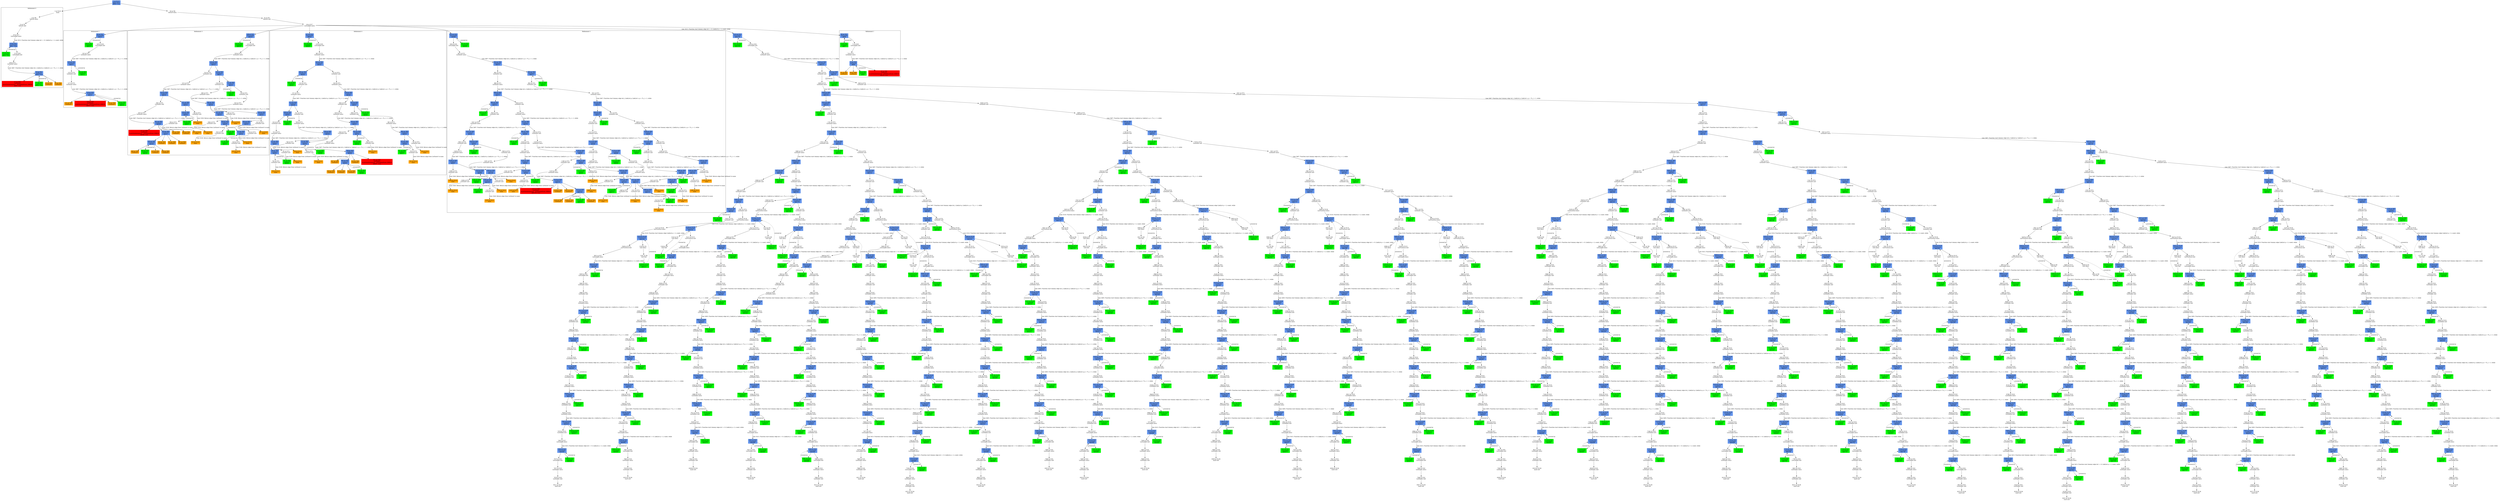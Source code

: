 digraph ARG {
node [style="filled" shape="box" color="white"]
subgraph cluster_0 {
label="Refinement 0"
2 [label="2 @ N143\nmain" id="2"]
4 [label="4 @ N6\nInitList entry" id="4"]
15 [label="15 @ N5\nInitList exit" id="15"]
18 [label="18 @ N27\nListLength entry" id="18"]
20 [fillcolor="cornflowerblue" label="20 @ N31\nListLength\nABS1: true" id="20"]
24 [fillcolor="green" label="24 @ N31\nListLength\nABS2: true" id="24"]
25 [label="25 @ N26\nListLength exit" id="25"]
28 [label="28 @ N75\nListInsert entry" id="28"]
30 [fillcolor="cornflowerblue" label="30 @ N82\nListInsert\nABS3: true" id="30"]
37 [fillcolor="green" label="37 @ N82\nListInsert\nABS4: true" id="37"]
47 [fillcolor="red" label="47 @ N96\nListInsert\nAssertionAutomaton: _predefinedState_ERROR\nABS5: true" id="47"]
42 [fillcolor="orange" label="42 @ N89\nListInsert" id="42"]
45 [fillcolor="orange" label="45 @ N94\nListInsert" id="45"]
2 -> 4 []
4 -> 15 []
15 -> 18 []
18 -> 20 [label="Line 3415: Function start dummy edge int i = 0; LinkList p = L->next; while" id="18 -> 20"]
24 -> 20 [style="dashed" weight="0" label="covered by"]
20 -> 25 []
20 -> 24 []
25 -> 28 []
28 -> 30 [label="Line 3467: Function start dummy edge int j; LinkList p; LinkList s; p = *L; j = 1; while" id="28 -> 30"]
37 -> 30 [style="dashed" weight="0" label="covered by"]
30 -> 45 []
30 -> 42 []
30 -> 47 []
30 -> 37 []
}
1 -> 2
subgraph cluster_1 {
label="Refinement 1"
66 [fillcolor="cornflowerblue" label="66 @ N31\nListLength\nABS6" id="66"]
70 [fillcolor="green" label="70 @ N31\nListLength\nABS7" id="70"]
71 [label="71 @ N26\nListLength exit" id="71"]
74 [label="74 @ N75\nListInsert entry" id="74"]
76 [fillcolor="cornflowerblue" label="76 @ N82\nListInsert\nABS8" id="76"]
91 [fillcolor="orange" label="91 @ N94\nListInsert" id="91"]
88 [fillcolor="orange" label="88 @ N89\nListInsert" id="88"]
83 [fillcolor="green" label="83 @ N82\nListInsert\nABS9" id="83"]
93 [fillcolor="red" label="93 @ N96\nListInsert\nAssertionAutomaton: _predefinedState_ERROR\nABS10: true" id="93"]
70 -> 66 [style="dashed" weight="0" label="covered by"]
66 -> 71 []
66 -> 70 []
71 -> 74 []
74 -> 76 [label="Line 3467: Function start dummy edge int j; LinkList p; LinkList s; p = *L; j = 1; while" id="74 -> 76"]
83 -> 76 [style="dashed" weight="0" label="covered by"]
76 -> 93 []
76 -> 83 []
76 -> 88 []
76 -> 91 []
}
64 -> 66
subgraph cluster_2 {
label="Refinement 2"
95 [fillcolor="cornflowerblue" label="95 @ N31\nListLength\nABS11" id="95"]
99 [fillcolor="green" label="99 @ N31\nListLength\nABS12" id="99"]
100 [label="100 @ N26\nListLength exit" id="100"]
103 [label="103 @ N75\nListInsert entry" id="103"]
105 [fillcolor="cornflowerblue" label="105 @ N82\nListInsert\nABS13" id="105"]
125 [label="125 @ N74\nListInsert exit" id="125"]
127 [label="127 @ N75\nListInsert entry" id="127"]
129 [fillcolor="cornflowerblue" label="129 @ N82\nListInsert\nABS15" id="129"]
141 [fillcolor="orange" label="141 @ N89\nListInsert" id="141"]
146 [fillcolor="red" label="146 @ N96\nListInsert\nAssertionAutomaton: _predefinedState_ERROR\nABS17: true" id="146"]
144 [fillcolor="orange" label="144 @ N94\nListInsert" id="144"]
136 [fillcolor="green" label="136 @ N82\nListInsert\nABS16" id="136"]
112 [fillcolor="green" label="112 @ N82\nListInsert\nABS14" id="112"]
99 -> 95 [style="dashed" weight="0" label="covered by"]
95 -> 100 []
95 -> 99 []
100 -> 103 []
103 -> 105 [label="Line 3467: Function start dummy edge int j; LinkList p; LinkList s; p = *L; j = 1; while" id="103 -> 105"]
112 -> 105 [style="dashed" weight="0" label="covered by"]
105 -> 112 []
105 -> 125 []
125 -> 127 []
127 -> 129 [label="Line 3467: Function start dummy edge int j; LinkList p; LinkList s; p = *L; j = 1; while" id="127 -> 129"]
136 -> 129 [style="dashed" weight="0" label="covered by"]
129 -> 136 []
129 -> 144 []
129 -> 146 []
129 -> 141 []
}
64 -> 95
subgraph cluster_3 {
label="Refinement 3"
148 [fillcolor="cornflowerblue" label="148 @ N31\nListLength\nABS18" id="148"]
152 [fillcolor="green" label="152 @ N31\nListLength\nABS19" id="152"]
153 [label="153 @ N26\nListLength exit" id="153"]
156 [label="156 @ N75\nListInsert entry" id="156"]
158 [fillcolor="cornflowerblue" label="158 @ N82\nListInsert\nABS20" id="158"]
214 [label="214 @ N74\nListInsert exit" id="214"]
222 [label="222 @ N75\nListInsert entry" id="222"]
224 [fillcolor="cornflowerblue" label="224 @ N82\nListInsert\nABS24" id="224"]
280 [label="280 @ N74\nListInsert exit" id="280"]
420 [label="420 @ N75\nListInsert entry" id="420"]
422 [fillcolor="cornflowerblue" label="422 @ N82\nListInsert\nABS36" id="422"]
471 [fillcolor="red" label="471 @ N96\nListInsert\nAssertionAutomaton: _predefinedState_ERROR\nABS40: true" id="471"]
429 [fillcolor="cornflowerblue" label="429 @ N82\nListInsert\nABS37" id="429"]
467 [fillcolor="orange" label="467 @ N94\nListInsert" id="467"]
436 [fillcolor="cornflowerblue" label="436 @ N82\nListInsert\nABS38" id="436"]
458 [fillcolor="orange" label="458 @ N89\nListInsert" id="458"]
443 [fillcolor="green" label="443 @ N82\nListInsert\nABS39" id="443"]
469 [fillcolor="orange" label="469 @ N94\nListInsert" id="469"]
470 [fillcolor="orange" label="470 @ N95\nListInsert" id="470"]
468 [fillcolor="orange" label="468 @ N95\nListInsert" id="468"]
455 [fillcolor="orange" label="455 @ N89\nListInsert" id="455"]
452 [fillcolor="orange" label="452 @ N89\nListInsert" id="452"]
465 [fillcolor="orange" label="465 @ N94\nListInsert" id="465"]
231 [fillcolor="cornflowerblue" label="231 @ N82\nListInsert\nABS25" id="231"]
238 [fillcolor="cornflowerblue" label="238 @ N82\nListInsert\nABS26" id="238"]
245 [fillcolor="green" label="245 @ N82\nListInsert\nABS27" id="245"]
284 [label="284 @ N74\nListInsert exit" id="284"]
287 [fillcolor="orange" label="287 @ N150\nmain" id="287"]
282 [label="282 @ N74\nListInsert exit" id="282"]
286 [fillcolor="orange" label="286 @ N150\nmain" id="286"]
165 [fillcolor="cornflowerblue" label="165 @ N82\nListInsert\nABS21" id="165"]
172 [fillcolor="cornflowerblue" label="172 @ N82\nListInsert\nABS22" id="172"]
179 [fillcolor="green" label="179 @ N82\nListInsert\nABS23" id="179"]
218 [label="218 @ N74\nListInsert exit" id="218"]
354 [label="354 @ N75\nListInsert entry" id="354"]
356 [fillcolor="cornflowerblue" label="356 @ N82\nListInsert\nABS32" id="356"]
363 [fillcolor="cornflowerblue" label="363 @ N82\nListInsert\nABS33" id="363"]
370 [fillcolor="cornflowerblue" label="370 @ N82\nListInsert\nABS34" id="370"]
377 [fillcolor="green" label="377 @ N82\nListInsert\nABS35" id="377"]
416 [label="416 @ N74\nListInsert exit" id="416"]
419 [fillcolor="orange" label="419 @ N150\nmain" id="419"]
414 [label="414 @ N74\nListInsert exit" id="414"]
418 [fillcolor="orange" label="418 @ N150\nmain" id="418"]
412 [label="412 @ N74\nListInsert exit" id="412"]
417 [fillcolor="orange" label="417 @ N150\nmain" id="417"]
216 [label="216 @ N74\nListInsert exit" id="216"]
288 [label="288 @ N75\nListInsert entry" id="288"]
290 [fillcolor="cornflowerblue" label="290 @ N82\nListInsert\nABS28" id="290"]
346 [label="346 @ N74\nListInsert exit" id="346"]
351 [fillcolor="orange" label="351 @ N150\nmain" id="351"]
297 [fillcolor="cornflowerblue" label="297 @ N82\nListInsert\nABS29" id="297"]
304 [fillcolor="cornflowerblue" label="304 @ N82\nListInsert\nABS30" id="304"]
350 [label="350 @ N74\nListInsert exit" id="350"]
353 [fillcolor="orange" label="353 @ N150\nmain" id="353"]
311 [fillcolor="green" label="311 @ N82\nListInsert\nABS31" id="311"]
348 [label="348 @ N74\nListInsert exit" id="348"]
352 [fillcolor="orange" label="352 @ N150\nmain" id="352"]
152 -> 148 [style="dashed" weight="0" label="covered by"]
148 -> 153 []
148 -> 152 []
153 -> 156 []
156 -> 158 [label="Line 3467: Function start dummy edge int j; LinkList p; LinkList s; p = *L; j = 1; while" id="156 -> 158"]
158 -> 165 []
158 -> 214 []
214 -> 222 []
222 -> 224 [label="Line 3467: Function start dummy edge int j; LinkList p; LinkList s; p = *L; j = 1; while" id="222 -> 224"]
224 -> 231 []
224 -> 280 []
280 -> 420 []
420 -> 422 [label="Line 3467: Function start dummy edge int j; LinkList p; LinkList s; p = *L; j = 1; while" id="420 -> 422"]
422 -> 465 []
422 -> 452 []
422 -> 429 []
422 -> 471 []
429 -> 455 []
429 -> 468 []
429 -> 436 []
429 -> 467 []
443 -> 436 [style="dashed" weight="0" label="covered by"]
436 -> 470 []
436 -> 469 []
436 -> 443 []
436 -> 458 []
231 -> 282 []
231 -> 238 []
245 -> 238 [style="dashed" weight="0" label="covered by"]
238 -> 284 []
238 -> 245 []
284 -> 287 [label="Line 3538: Return edge from ListInsert to main" id="284 -> 287"]
282 -> 286 [label="Line 3538: Return edge from ListInsert to main" id="282 -> 286"]
165 -> 216 []
165 -> 172 []
179 -> 172 [style="dashed" weight="0" label="covered by"]
172 -> 218 []
172 -> 179 []
218 -> 354 []
354 -> 356 [label="Line 3467: Function start dummy edge int j; LinkList p; LinkList s; p = *L; j = 1; while" id="354 -> 356"]
356 -> 412 []
356 -> 363 []
363 -> 414 []
363 -> 370 []
377 -> 370 [style="dashed" weight="0" label="covered by"]
370 -> 416 []
370 -> 377 []
416 -> 419 [label="Line 3538: Return edge from ListInsert to main" id="416 -> 419"]
414 -> 418 [label="Line 3538: Return edge from ListInsert to main" id="414 -> 418"]
412 -> 417 [label="Line 3538: Return edge from ListInsert to main" id="412 -> 417"]
216 -> 288 []
288 -> 290 [label="Line 3467: Function start dummy edge int j; LinkList p; LinkList s; p = *L; j = 1; while" id="288 -> 290"]
290 -> 297 []
290 -> 346 []
346 -> 351 [label="Line 3538: Return edge from ListInsert to main" id="346 -> 351"]
297 -> 348 []
297 -> 304 []
311 -> 304 [style="dashed" weight="0" label="covered by"]
304 -> 311 []
304 -> 350 []
350 -> 353 [label="Line 3538: Return edge from ListInsert to main" id="350 -> 353"]
348 -> 352 [label="Line 3538: Return edge from ListInsert to main" id="348 -> 352"]
}
64 -> 148
subgraph cluster_4 {
label="Refinement 4"
473 [fillcolor="cornflowerblue" label="473 @ N31\nListLength\nABS41" id="473"]
477 [fillcolor="green" label="477 @ N31\nListLength\nABS42" id="477"]
478 [label="478 @ N26\nListLength exit" id="478"]
481 [label="481 @ N75\nListInsert entry" id="481"]
483 [fillcolor="cornflowerblue" label="483 @ N82\nListInsert\nABS43" id="483"]
490 [fillcolor="cornflowerblue" label="490 @ N82\nListInsert\nABS44" id="490"]
523 [label="523 @ N74\nListInsert exit" id="523"]
571 [label="571 @ N75\nListInsert entry" id="571"]
573 [fillcolor="cornflowerblue" label="573 @ N82\nListInsert\nABS49" id="573"]
580 [fillcolor="cornflowerblue" label="580 @ N82\nListInsert\nABS50" id="580"]
587 [fillcolor="green" label="587 @ N82\nListInsert\nABS51" id="587"]
613 [label="613 @ N74\nListInsert exit" id="613"]
751 [label="751 @ N75\nListInsert entry" id="751"]
753 [fillcolor="cornflowerblue" label="753 @ N82\nListInsert\nABS61" id="753"]
760 [fillcolor="cornflowerblue" label="760 @ N82\nListInsert\nABS62" id="760"]
767 [fillcolor="green" label="767 @ N82\nListInsert\nABS63" id="767"]
793 [label="793 @ N74\nListInsert exit" id="793"]
795 [fillcolor="orange" label="795 @ N151\nmain" id="795"]
791 [label="791 @ N74\nListInsert exit" id="791"]
794 [fillcolor="orange" label="794 @ N151\nmain" id="794"]
611 [label="611 @ N74\nListInsert exit" id="611"]
706 [label="706 @ N75\nListInsert entry" id="706"]
708 [fillcolor="cornflowerblue" label="708 @ N82\nListInsert\nABS58" id="708"]
715 [fillcolor="cornflowerblue" label="715 @ N82\nListInsert\nABS59" id="715"]
748 [label="748 @ N74\nListInsert exit" id="748"]
750 [fillcolor="orange" label="750 @ N151\nmain" id="750"]
722 [fillcolor="green" label="722 @ N82\nListInsert\nABS60" id="722"]
746 [label="746 @ N74\nListInsert exit" id="746"]
749 [fillcolor="orange" label="749 @ N151\nmain" id="749"]
497 [fillcolor="green" label="497 @ N82\nListInsert\nABS45" id="497"]
521 [label="521 @ N74\nListInsert exit" id="521"]
526 [label="526 @ N75\nListInsert entry" id="526"]
528 [fillcolor="cornflowerblue" label="528 @ N82\nListInsert\nABS46" id="528"]
535 [fillcolor="cornflowerblue" label="535 @ N82\nListInsert\nABS47" id="535"]
568 [label="568 @ N74\nListInsert exit" id="568"]
661 [label="661 @ N75\nListInsert entry" id="661"]
663 [fillcolor="cornflowerblue" label="663 @ N82\nListInsert\nABS55" id="663"]
701 [label="701 @ N74\nListInsert exit" id="701"]
704 [fillcolor="orange" label="704 @ N151\nmain" id="704"]
670 [fillcolor="cornflowerblue" label="670 @ N82\nListInsert\nABS56" id="670"]
677 [fillcolor="green" label="677 @ N82\nListInsert\nABS57" id="677"]
703 [label="703 @ N74\nListInsert exit" id="703"]
705 [fillcolor="orange" label="705 @ N151\nmain" id="705"]
542 [fillcolor="green" label="542 @ N82\nListInsert\nABS48" id="542"]
566 [label="566 @ N74\nListInsert exit" id="566"]
616 [label="616 @ N75\nListInsert entry" id="616"]
618 [fillcolor="cornflowerblue" label="618 @ N82\nListInsert\nABS52" id="618"]
656 [label="656 @ N74\nListInsert exit" id="656"]
796 [label="796 @ N75\nListInsert entry" id="796"]
798 [fillcolor="cornflowerblue" label="798 @ N82\nListInsert\nABS64" id="798"]
831 [fillcolor="red" label="831 @ N96\nListInsert\nAssertionAutomaton: _predefinedState_ERROR\nABS67: true" id="831"]
827 [fillcolor="orange" label="827 @ N94\nListInsert" id="827"]
805 [fillcolor="cornflowerblue" label="805 @ N82\nListInsert\nABS65" id="805"]
812 [fillcolor="green" label="812 @ N82\nListInsert\nABS66" id="812"]
830 [fillcolor="orange" label="830 @ N95\nListInsert" id="830"]
829 [fillcolor="orange" label="829 @ N94\nListInsert" id="829"]
822 [fillcolor="orange" label="822 @ N89\nListInsert" id="822"]
819 [fillcolor="orange" label="819 @ N89\nListInsert" id="819"]
625 [fillcolor="cornflowerblue" label="625 @ N82\nListInsert\nABS53" id="625"]
658 [label="658 @ N74\nListInsert exit" id="658"]
660 [fillcolor="orange" label="660 @ N151\nmain" id="660"]
632 [fillcolor="green" label="632 @ N82\nListInsert\nABS54" id="632"]
477 -> 473 [style="dashed" weight="0" label="covered by"]
473 -> 478 []
473 -> 477 []
478 -> 481 []
481 -> 483 [label="Line 3467: Function start dummy edge int j; LinkList p; LinkList s; p = *L; j = 1; while" id="481 -> 483"]
483 -> 521 []
483 -> 490 []
497 -> 490 [style="dashed" weight="0" label="covered by"]
490 -> 497 []
490 -> 523 []
523 -> 571 []
571 -> 573 [label="Line 3467: Function start dummy edge int j; LinkList p; LinkList s; p = *L; j = 1; while" id="571 -> 573"]
573 -> 611 []
573 -> 580 []
587 -> 580 [style="dashed" weight="0" label="covered by"]
580 -> 613 []
580 -> 587 []
613 -> 751 []
751 -> 753 [label="Line 3467: Function start dummy edge int j; LinkList p; LinkList s; p = *L; j = 1; while" id="751 -> 753"]
753 -> 791 []
753 -> 760 []
767 -> 760 [style="dashed" weight="0" label="covered by"]
760 -> 793 []
760 -> 767 []
793 -> 795 [label="Line 3539: Return edge from ListInsert to main" id="793 -> 795"]
791 -> 794 [label="Line 3539: Return edge from ListInsert to main" id="791 -> 794"]
611 -> 706 []
706 -> 708 [label="Line 3467: Function start dummy edge int j; LinkList p; LinkList s; p = *L; j = 1; while" id="706 -> 708"]
708 -> 746 []
708 -> 715 []
722 -> 715 [style="dashed" weight="0" label="covered by"]
715 -> 722 []
715 -> 748 []
748 -> 750 [label="Line 3539: Return edge from ListInsert to main" id="748 -> 750"]
746 -> 749 [label="Line 3539: Return edge from ListInsert to main" id="746 -> 749"]
521 -> 526 []
526 -> 528 [label="Line 3467: Function start dummy edge int j; LinkList p; LinkList s; p = *L; j = 1; while" id="526 -> 528"]
528 -> 566 []
528 -> 535 []
542 -> 535 [style="dashed" weight="0" label="covered by"]
535 -> 542 []
535 -> 568 []
568 -> 661 []
661 -> 663 [label="Line 3467: Function start dummy edge int j; LinkList p; LinkList s; p = *L; j = 1; while" id="661 -> 663"]
663 -> 670 []
663 -> 701 []
701 -> 704 [label="Line 3539: Return edge from ListInsert to main" id="701 -> 704"]
677 -> 670 [style="dashed" weight="0" label="covered by"]
670 -> 703 []
670 -> 677 []
703 -> 705 [label="Line 3539: Return edge from ListInsert to main" id="703 -> 705"]
566 -> 616 []
616 -> 618 [label="Line 3467: Function start dummy edge int j; LinkList p; LinkList s; p = *L; j = 1; while" id="616 -> 618"]
618 -> 625 []
618 -> 656 []
656 -> 796 []
796 -> 798 [label="Line 3467: Function start dummy edge int j; LinkList p; LinkList s; p = *L; j = 1; while" id="796 -> 798"]
798 -> 819 []
798 -> 805 []
798 -> 827 []
798 -> 831 []
812 -> 805 [style="dashed" weight="0" label="covered by"]
805 -> 822 []
805 -> 829 []
805 -> 830 []
805 -> 812 []
632 -> 625 [style="dashed" weight="0" label="covered by"]
625 -> 632 []
625 -> 658 []
658 -> 660 [label="Line 3539: Return edge from ListInsert to main" id="658 -> 660"]
}
64 -> 473
subgraph cluster_5 {
label="Refinement 5"
833 [fillcolor="cornflowerblue" label="833 @ N31\nListLength\nABS68" id="833"]
838 [label="838 @ N26\nListLength exit" id="838"]
841 [label="841 @ N75\nListInsert entry" id="841"]
843 [fillcolor="cornflowerblue" label="843 @ N82\nListInsert\nABS70" id="843"]
881 [label="881 @ N74\nListInsert exit" id="881"]
886 [label="886 @ N75\nListInsert entry" id="886"]
888 [fillcolor="cornflowerblue" label="888 @ N82\nListInsert\nABS73" id="888"]
926 [label="926 @ N74\nListInsert exit" id="926"]
976 [label="976 @ N75\nListInsert entry" id="976"]
978 [fillcolor="cornflowerblue" label="978 @ N82\nListInsert\nABS79" id="978"]
1016 [label="1016 @ N74\nListInsert exit" id="1016"]
1156 [label="1156 @ N75\nListInsert entry" id="1156"]
1158 [fillcolor="cornflowerblue" label="1158 @ N82\nListInsert\nABS91" id="1158"]
1165 [fillcolor="cornflowerblue" label="1165 @ N82\nListInsert\nABS92" id="1165"]
1172 [fillcolor="green" label="1172 @ N82\nListInsert\nABS93" id="1172"]
1198 [label="1198 @ N74\nListInsert exit" id="1198"]
1200 [fillcolor="orange" label="1200 @ N152\nmain" id="1200"]
1196 [label="1196 @ N74\nListInsert exit" id="1196"]
1516 [label="1516 @ N75\nListInsert entry" id="1516"]
1518 [fillcolor="cornflowerblue" label="1518 @ N82\nListInsert\nABS115" id="1518"]
1525 [fillcolor="cornflowerblue" label="1525 @ N82\nListInsert\nABS116" id="1525"]
1532 [fillcolor="green" label="1532 @ N82\nListInsert\nABS117" id="1532"]
1550 [fillcolor="orange" label="1550 @ N95\nListInsert" id="1550"]
1542 [fillcolor="orange" label="1542 @ N89\nListInsert" id="1542"]
1549 [fillcolor="orange" label="1549 @ N94\nListInsert" id="1549"]
1551 [fillcolor="red" label="1551 @ N96\nListInsert\nAssertionAutomaton: _predefinedState_ERROR\nABS118: true" id="1551"]
1539 [fillcolor="orange" label="1539 @ N89\nListInsert" id="1539"]
1547 [fillcolor="orange" label="1547 @ N94\nListInsert" id="1547"]
985 [fillcolor="cornflowerblue" label="985 @ N82\nListInsert\nABS80" id="985"]
1018 [label="1018 @ N74\nListInsert exit" id="1018"]
1201 [label="1201 @ N75\nListInsert entry" id="1201"]
1203 [fillcolor="cornflowerblue" label="1203 @ N82\nListInsert\nABS94" id="1203"]
1241 [label="1241 @ N74\nListInsert exit" id="1241"]
1244 [fillcolor="orange" label="1244 @ N152\nmain" id="1244"]
1210 [fillcolor="cornflowerblue" label="1210 @ N82\nListInsert\nABS95" id="1210"]
1217 [fillcolor="green" label="1217 @ N82\nListInsert\nABS96" id="1217"]
1243 [label="1243 @ N74\nListInsert exit" id="1243"]
1245 [fillcolor="orange" label="1245 @ N152\nmain" id="1245"]
992 [fillcolor="green" label="992 @ N82\nListInsert\nABS81" id="992"]
895 [fillcolor="cornflowerblue" label="895 @ N82\nListInsert\nABS74" id="895"]
902 [fillcolor="green" label="902 @ N82\nListInsert\nABS75" id="902"]
928 [label="928 @ N74\nListInsert exit" id="928"]
1021 [label="1021 @ N75\nListInsert entry" id="1021"]
1023 [fillcolor="cornflowerblue" label="1023 @ N82\nListInsert\nABS82" id="1023"]
1030 [fillcolor="cornflowerblue" label="1030 @ N82\nListInsert\nABS83" id="1030"]
1063 [label="1063 @ N74\nListInsert exit" id="1063"]
1291 [label="1291 @ N75\nListInsert entry" id="1291"]
1293 [fillcolor="cornflowerblue" label="1293 @ N82\nListInsert\nABS100" id="1293"]
1331 [label="1331 @ N74\nListInsert exit" id="1331"]
1334 [fillcolor="orange" label="1334 @ N152\nmain" id="1334"]
1300 [fillcolor="cornflowerblue" label="1300 @ N82\nListInsert\nABS101" id="1300"]
1307 [fillcolor="green" label="1307 @ N82\nListInsert\nABS102" id="1307"]
1333 [label="1333 @ N74\nListInsert exit" id="1333"]
1335 [fillcolor="orange" label="1335 @ N152\nmain" id="1335"]
1037 [fillcolor="green" label="1037 @ N82\nListInsert\nABS84" id="1037"]
1061 [label="1061 @ N74\nListInsert exit" id="1061"]
1246 [label="1246 @ N75\nListInsert entry" id="1246"]
1248 [fillcolor="cornflowerblue" label="1248 @ N82\nListInsert\nABS97" id="1248"]
1255 [fillcolor="cornflowerblue" label="1255 @ N82\nListInsert\nABS98" id="1255"]
1262 [fillcolor="green" label="1262 @ N82\nListInsert\nABS99" id="1262"]
1288 [label="1288 @ N74\nListInsert exit" id="1288"]
1290 [fillcolor="orange" label="1290 @ N152\nmain" id="1290"]
1286 [label="1286 @ N74\nListInsert exit" id="1286"]
1289 [fillcolor="orange" label="1289 @ N152\nmain" id="1289"]
850 [fillcolor="cornflowerblue" label="850 @ N82\nListInsert\nABS71" id="850"]
857 [fillcolor="green" label="857 @ N82\nListInsert\nABS72" id="857"]
883 [label="883 @ N74\nListInsert exit" id="883"]
931 [label="931 @ N75\nListInsert entry" id="931"]
933 [fillcolor="cornflowerblue" label="933 @ N82\nListInsert\nABS76" id="933"]
940 [fillcolor="cornflowerblue" label="940 @ N82\nListInsert\nABS77" id="940"]
973 [label="973 @ N74\nListInsert exit" id="973"]
1111 [label="1111 @ N75\nListInsert entry" id="1111"]
1113 [fillcolor="cornflowerblue" label="1113 @ N82\nListInsert\nABS88" id="1113"]
1151 [label="1151 @ N74\nListInsert exit" id="1151"]
1426 [label="1426 @ N75\nListInsert entry" id="1426"]
1428 [fillcolor="cornflowerblue" label="1428 @ N82\nListInsert\nABS109" id="1428"]
1435 [fillcolor="cornflowerblue" label="1435 @ N82\nListInsert\nABS110" id="1435"]
1442 [fillcolor="green" label="1442 @ N82\nListInsert\nABS111" id="1442"]
1468 [label="1468 @ N74\nListInsert exit" id="1468"]
1470 [fillcolor="orange" label="1470 @ N152\nmain" id="1470"]
1466 [label="1466 @ N74\nListInsert exit" id="1466"]
1469 [fillcolor="orange" label="1469 @ N152\nmain" id="1469"]
1120 [fillcolor="cornflowerblue" label="1120 @ N82\nListInsert\nABS89" id="1120"]
1127 [fillcolor="green" label="1127 @ N82\nListInsert\nABS90" id="1127"]
1153 [label="1153 @ N74\nListInsert exit" id="1153"]
1471 [label="1471 @ N75\nListInsert entry" id="1471"]
1473 [fillcolor="cornflowerblue" label="1473 @ N82\nListInsert\nABS112" id="1473"]
1480 [fillcolor="cornflowerblue" label="1480 @ N82\nListInsert\nABS113" id="1480"]
1513 [label="1513 @ N74\nListInsert exit" id="1513"]
1515 [fillcolor="orange" label="1515 @ N152\nmain" id="1515"]
1487 [fillcolor="green" label="1487 @ N82\nListInsert\nABS114" id="1487"]
1511 [label="1511 @ N74\nListInsert exit" id="1511"]
1514 [fillcolor="orange" label="1514 @ N152\nmain" id="1514"]
947 [fillcolor="green" label="947 @ N82\nListInsert\nABS78" id="947"]
971 [label="971 @ N74\nListInsert exit" id="971"]
1066 [label="1066 @ N75\nListInsert entry" id="1066"]
1068 [fillcolor="cornflowerblue" label="1068 @ N82\nListInsert\nABS85" id="1068"]
1106 [label="1106 @ N74\nListInsert exit" id="1106"]
1336 [label="1336 @ N75\nListInsert entry" id="1336"]
1338 [fillcolor="cornflowerblue" label="1338 @ N82\nListInsert\nABS103" id="1338"]
1345 [fillcolor="cornflowerblue" label="1345 @ N82\nListInsert\nABS104" id="1345"]
1352 [fillcolor="green" label="1352 @ N82\nListInsert\nABS105" id="1352"]
1378 [label="1378 @ N74\nListInsert exit" id="1378"]
1380 [fillcolor="orange" label="1380 @ N152\nmain" id="1380"]
1376 [label="1376 @ N74\nListInsert exit" id="1376"]
1379 [fillcolor="orange" label="1379 @ N152\nmain" id="1379"]
1075 [fillcolor="cornflowerblue" label="1075 @ N82\nListInsert\nABS86" id="1075"]
1108 [label="1108 @ N74\nListInsert exit" id="1108"]
1381 [label="1381 @ N75\nListInsert entry" id="1381"]
1383 [fillcolor="cornflowerblue" label="1383 @ N82\nListInsert\nABS106" id="1383"]
1390 [fillcolor="cornflowerblue" label="1390 @ N82\nListInsert\nABS107" id="1390"]
1397 [fillcolor="green" label="1397 @ N82\nListInsert\nABS108" id="1397"]
1423 [label="1423 @ N74\nListInsert exit" id="1423"]
1425 [fillcolor="orange" label="1425 @ N152\nmain" id="1425"]
1421 [label="1421 @ N74\nListInsert exit" id="1421"]
1424 [fillcolor="orange" label="1424 @ N152\nmain" id="1424"]
1082 [fillcolor="green" label="1082 @ N82\nListInsert\nABS87" id="1082"]
837 [fillcolor="green" label="837 @ N31\nListLength\nABS69" id="837"]
837 -> 833 [style="dashed" weight="0" label="covered by"]
833 -> 837 []
833 -> 838 []
838 -> 841 []
841 -> 843 [label="Line 3467: Function start dummy edge int j; LinkList p; LinkList s; p = *L; j = 1; while" id="841 -> 843"]
843 -> 850 []
843 -> 881 []
881 -> 886 []
886 -> 888 [label="Line 3467: Function start dummy edge int j; LinkList p; LinkList s; p = *L; j = 1; while" id="886 -> 888"]
888 -> 895 []
888 -> 926 []
926 -> 976 []
976 -> 978 [label="Line 3467: Function start dummy edge int j; LinkList p; LinkList s; p = *L; j = 1; while" id="976 -> 978"]
978 -> 985 []
978 -> 1016 []
1016 -> 1156 []
1156 -> 1158 [label="Line 3467: Function start dummy edge int j; LinkList p; LinkList s; p = *L; j = 1; while" id="1156 -> 1158"]
1158 -> 1196 []
1158 -> 1165 []
1172 -> 1165 [style="dashed" weight="0" label="covered by"]
1165 -> 1198 []
1165 -> 1172 []
1198 -> 1200 [label="Line 3540: Return edge from ListInsert to main" id="1198 -> 1200"]
1196 -> 1516 []
1516 -> 1518 [label="Line 3467: Function start dummy edge int j; LinkList p; LinkList s; p = *L; j = 1; while" id="1516 -> 1518"]
1518 -> 1547 []
1518 -> 1539 []
1518 -> 1551 []
1518 -> 1525 []
1532 -> 1525 [style="dashed" weight="0" label="covered by"]
1525 -> 1549 []
1525 -> 1542 []
1525 -> 1550 []
1525 -> 1532 []
992 -> 985 [style="dashed" weight="0" label="covered by"]
985 -> 992 []
985 -> 1018 []
1018 -> 1201 []
1201 -> 1203 [label="Line 3467: Function start dummy edge int j; LinkList p; LinkList s; p = *L; j = 1; while" id="1201 -> 1203"]
1203 -> 1210 []
1203 -> 1241 []
1241 -> 1244 [label="Line 3540: Return edge from ListInsert to main" id="1241 -> 1244"]
1217 -> 1210 [style="dashed" weight="0" label="covered by"]
1210 -> 1243 []
1210 -> 1217 []
1243 -> 1245 [label="Line 3540: Return edge from ListInsert to main" id="1243 -> 1245"]
902 -> 895 [style="dashed" weight="0" label="covered by"]
895 -> 928 []
895 -> 902 []
928 -> 1021 []
1021 -> 1023 [label="Line 3467: Function start dummy edge int j; LinkList p; LinkList s; p = *L; j = 1; while" id="1021 -> 1023"]
1023 -> 1061 []
1023 -> 1030 []
1037 -> 1030 [style="dashed" weight="0" label="covered by"]
1030 -> 1037 []
1030 -> 1063 []
1063 -> 1291 []
1291 -> 1293 [label="Line 3467: Function start dummy edge int j; LinkList p; LinkList s; p = *L; j = 1; while" id="1291 -> 1293"]
1293 -> 1300 []
1293 -> 1331 []
1331 -> 1334 [label="Line 3540: Return edge from ListInsert to main" id="1331 -> 1334"]
1307 -> 1300 [style="dashed" weight="0" label="covered by"]
1300 -> 1333 []
1300 -> 1307 []
1333 -> 1335 [label="Line 3540: Return edge from ListInsert to main" id="1333 -> 1335"]
1061 -> 1246 []
1246 -> 1248 [label="Line 3467: Function start dummy edge int j; LinkList p; LinkList s; p = *L; j = 1; while" id="1246 -> 1248"]
1248 -> 1286 []
1248 -> 1255 []
1262 -> 1255 [style="dashed" weight="0" label="covered by"]
1255 -> 1288 []
1255 -> 1262 []
1288 -> 1290 [label="Line 3540: Return edge from ListInsert to main" id="1288 -> 1290"]
1286 -> 1289 [label="Line 3540: Return edge from ListInsert to main" id="1286 -> 1289"]
857 -> 850 [style="dashed" weight="0" label="covered by"]
850 -> 883 []
850 -> 857 []
883 -> 931 []
931 -> 933 [label="Line 3467: Function start dummy edge int j; LinkList p; LinkList s; p = *L; j = 1; while" id="931 -> 933"]
933 -> 971 []
933 -> 940 []
947 -> 940 [style="dashed" weight="0" label="covered by"]
940 -> 947 []
940 -> 973 []
973 -> 1111 []
1111 -> 1113 [label="Line 3467: Function start dummy edge int j; LinkList p; LinkList s; p = *L; j = 1; while" id="1111 -> 1113"]
1113 -> 1120 []
1113 -> 1151 []
1151 -> 1426 []
1426 -> 1428 [label="Line 3467: Function start dummy edge int j; LinkList p; LinkList s; p = *L; j = 1; while" id="1426 -> 1428"]
1428 -> 1466 []
1428 -> 1435 []
1442 -> 1435 [style="dashed" weight="0" label="covered by"]
1435 -> 1468 []
1435 -> 1442 []
1468 -> 1470 [label="Line 3540: Return edge from ListInsert to main" id="1468 -> 1470"]
1466 -> 1469 [label="Line 3540: Return edge from ListInsert to main" id="1466 -> 1469"]
1127 -> 1120 [style="dashed" weight="0" label="covered by"]
1120 -> 1153 []
1120 -> 1127 []
1153 -> 1471 []
1471 -> 1473 [label="Line 3467: Function start dummy edge int j; LinkList p; LinkList s; p = *L; j = 1; while" id="1471 -> 1473"]
1473 -> 1511 []
1473 -> 1480 []
1487 -> 1480 [style="dashed" weight="0" label="covered by"]
1480 -> 1487 []
1480 -> 1513 []
1513 -> 1515 [label="Line 3540: Return edge from ListInsert to main" id="1513 -> 1515"]
1511 -> 1514 [label="Line 3540: Return edge from ListInsert to main" id="1511 -> 1514"]
971 -> 1066 []
1066 -> 1068 [label="Line 3467: Function start dummy edge int j; LinkList p; LinkList s; p = *L; j = 1; while" id="1066 -> 1068"]
1068 -> 1075 []
1068 -> 1106 []
1106 -> 1336 []
1336 -> 1338 [label="Line 3467: Function start dummy edge int j; LinkList p; LinkList s; p = *L; j = 1; while" id="1336 -> 1338"]
1338 -> 1376 []
1338 -> 1345 []
1352 -> 1345 [style="dashed" weight="0" label="covered by"]
1345 -> 1378 []
1345 -> 1352 []
1378 -> 1380 [label="Line 3540: Return edge from ListInsert to main" id="1378 -> 1380"]
1376 -> 1379 [label="Line 3540: Return edge from ListInsert to main" id="1376 -> 1379"]
1082 -> 1075 [style="dashed" weight="0" label="covered by"]
1075 -> 1082 []
1075 -> 1108 []
1108 -> 1381 []
1381 -> 1383 [label="Line 3467: Function start dummy edge int j; LinkList p; LinkList s; p = *L; j = 1; while" id="1381 -> 1383"]
1383 -> 1421 []
1383 -> 1390 []
1397 -> 1390 [style="dashed" weight="0" label="covered by"]
1390 -> 1423 []
1390 -> 1397 []
1423 -> 1425 [label="Line 3540: Return edge from ListInsert to main" id="1423 -> 1425"]
1421 -> 1424 [label="Line 3540: Return edge from ListInsert to main" id="1421 -> 1424"]
}
64 -> 833
1 [fillcolor="cornflowerblue" label="1 @ N137\nmain entry\nABS0: true" id="1"]
50 [label="50 @ N6\nInitList entry" id="50"]
61 [label="61 @ N5\nInitList exit" id="61"]
64 [label="64 @ N27\nListLength entry" id="64"]
1553 [fillcolor="cornflowerblue" label="1553 @ N31\nListLength\nABS119" id="1553"]
1558 [label="1558 @ N26\nListLength exit" id="1558"]
1561 [label="1561 @ N75\nListInsert entry" id="1561"]
1563 [fillcolor="cornflowerblue" label="1563 @ N82\nListInsert\nABS121" id="1563"]
1570 [fillcolor="cornflowerblue" label="1570 @ N82\nListInsert\nABS122" id="1570"]
1577 [fillcolor="green" label="1577 @ N82\nListInsert\nABS123" id="1577"]
1603 [label="1603 @ N74\nListInsert exit" id="1603"]
1651 [label="1651 @ N75\nListInsert entry" id="1651"]
1653 [fillcolor="cornflowerblue" label="1653 @ N82\nListInsert\nABS127" id="1653"]
1660 [fillcolor="cornflowerblue" label="1660 @ N82\nListInsert\nABS128" id="1660"]
1693 [label="1693 @ N74\nListInsert exit" id="1693"]
1831 [label="1831 @ N75\nListInsert entry" id="1831"]
1833 [fillcolor="cornflowerblue" label="1833 @ N82\nListInsert\nABS139" id="1833"]
1871 [label="1871 @ N74\nListInsert exit" id="1871"]
2146 [label="2146 @ N75\nListInsert entry" id="2146"]
2148 [fillcolor="cornflowerblue" label="2148 @ N82\nListInsert\nABS160" id="2148"]
2155 [fillcolor="cornflowerblue" label="2155 @ N82\nListInsert\nABS161" id="2155"]
2162 [fillcolor="green" label="2162 @ N82\nListInsert\nABS162" id="2162"]
2188 [label="2188 @ N74\nListInsert exit" id="2188"]
2821 [label="2821 @ N75\nListInsert entry" id="2821"]
2823 [fillcolor="cornflowerblue" label="2823 @ N82\nListInsert\nABS205" id="2823"]
2861 [label="2861 @ N74\nListInsert exit" id="2861"]
3378 [label="3378 @ N126\nListTraverse entry" id="3378"]
3380 [fillcolor="cornflowerblue" label="3380 @ N129\nListTraverse\nABS266" id="3380"]
3391 [label="3391 @ N125\nListTraverse exit" id="3391"]
3766 [label="3766 @ N27\nListLength entry" id="3766"]
3768 [fillcolor="cornflowerblue" label="3768 @ N31\nListLength\nABS330" id="3768"]
3772 [fillcolor="green" label="3772 @ N31\nListLength\nABS331" id="3772"]
3773 [label="3773 @ N26\nListLength exit" id="3773"]
4060 [label="4060 @ N19\nListEmpty entry" id="4060"]
4066 [label="4066 @ N18\nListEmpty exit" id="4066"]
4686 [label="4686 @ N102\nListDelete entry" id="4686"]
4688 [fillcolor="cornflowerblue" label="4688 @ N109\nListDelete\nABS394" id="4688"]
4695 [fillcolor="green" label="4695 @ N109\nListDelete\nABS395" id="4695"]
4705 [label="4705 @ N101\nListDelete exit" id="4705"]
5358 [label="5358 @ N102\nListDelete entry" id="5358"]
5360 [fillcolor="cornflowerblue" label="5360 @ N109\nListDelete\nABS458" id="5360"]
5367 [fillcolor="green" label="5367 @ N109\nListDelete\nABS459" id="5367"]
5377 [label="5377 @ N101\nListDelete exit" id="5377"]
6030 [label="6030 @ N102\nListDelete entry" id="6030"]
6032 [fillcolor="cornflowerblue" label="6032 @ N109\nListDelete\nABS522" id="6032"]
6049 [label="6049 @ N101\nListDelete exit" id="6049"]
6702 [label="6702 @ N102\nListDelete entry" id="6702"]
6704 [fillcolor="cornflowerblue" label="6704 @ N109\nListDelete\nABS586" id="6704"]
6711 [fillcolor="green" label="6711 @ N109\nListDelete\nABS587" id="6711"]
6721 [label="6721 @ N101\nListDelete exit" id="6721"]
7374 [label="7374 @ N102\nListDelete entry" id="7374"]
7376 [fillcolor="cornflowerblue" label="7376 @ N109\nListDelete\nABS650" id="7376"]
7383 [fillcolor="green" label="7383 @ N109\nListDelete\nABS651" id="7383"]
7393 [label="7393 @ N101\nListDelete exit" id="7393"]
7798 [label="7798 @ N27\nListLength entry" id="7798"]
7800 [fillcolor="cornflowerblue" label="7800 @ N31\nListLength\nABS714" id="7800"]
7805 [label="7805 @ N26\nListLength exit" id="7805"]
8092 [label="8092 @ N19\nListEmpty entry" id="8092"]
8098 [label="8098 @ N18\nListEmpty exit" id="8098"]
8326 [label="8326 @ N136\nmain exit" id="8326"]
7804 [fillcolor="green" label="7804 @ N31\nListLength\nABS715" id="7804"]
6039 [fillcolor="green" label="6039 @ N109\nListDelete\nABS523" id="6039"]
3383 [label="3383 @ N1\nvisit entry" id="3383"]
3386 [label="3386 @ N0\nvisit exit" id="3386"]
3389 [fillcolor="green" label="3389 @ N129\nListTraverse\nABS267" id="3389"]
2830 [fillcolor="cornflowerblue" label="2830 @ N82\nListInsert\nABS206" id="2830"]
2863 [label="2863 @ N74\nListInsert exit" id="2863"]
3393 [label="3393 @ N126\nListTraverse entry" id="3393"]
3395 [fillcolor="cornflowerblue" label="3395 @ N129\nListTraverse\nABS268" id="3395"]
3398 [label="3398 @ N1\nvisit entry" id="3398"]
3401 [label="3401 @ N0\nvisit exit" id="3401"]
3404 [fillcolor="green" label="3404 @ N129\nListTraverse\nABS269" id="3404"]
3406 [label="3406 @ N125\nListTraverse exit" id="3406"]
3775 [label="3775 @ N27\nListLength entry" id="3775"]
3777 [fillcolor="cornflowerblue" label="3777 @ N31\nListLength\nABS332" id="3777"]
3782 [label="3782 @ N26\nListLength exit" id="3782"]
4068 [label="4068 @ N19\nListEmpty entry" id="4068"]
4074 [label="4074 @ N18\nListEmpty exit" id="4074"]
4707 [label="4707 @ N102\nListDelete entry" id="4707"]
4709 [fillcolor="cornflowerblue" label="4709 @ N109\nListDelete\nABS396" id="4709"]
4716 [fillcolor="green" label="4716 @ N109\nListDelete\nABS397" id="4716"]
4726 [label="4726 @ N101\nListDelete exit" id="4726"]
5379 [label="5379 @ N102\nListDelete entry" id="5379"]
5381 [fillcolor="cornflowerblue" label="5381 @ N109\nListDelete\nABS460" id="5381"]
5398 [label="5398 @ N101\nListDelete exit" id="5398"]
6051 [label="6051 @ N102\nListDelete entry" id="6051"]
6053 [fillcolor="cornflowerblue" label="6053 @ N109\nListDelete\nABS524" id="6053"]
6060 [fillcolor="green" label="6060 @ N109\nListDelete\nABS525" id="6060"]
6070 [label="6070 @ N101\nListDelete exit" id="6070"]
6723 [label="6723 @ N102\nListDelete entry" id="6723"]
6725 [fillcolor="cornflowerblue" label="6725 @ N109\nListDelete\nABS588" id="6725"]
6742 [label="6742 @ N101\nListDelete exit" id="6742"]
7395 [label="7395 @ N102\nListDelete entry" id="7395"]
7397 [fillcolor="cornflowerblue" label="7397 @ N109\nListDelete\nABS652" id="7397"]
7414 [label="7414 @ N101\nListDelete exit" id="7414"]
7807 [label="7807 @ N27\nListLength entry" id="7807"]
7809 [fillcolor="cornflowerblue" label="7809 @ N31\nListLength\nABS716" id="7809"]
7814 [label="7814 @ N26\nListLength exit" id="7814"]
8100 [label="8100 @ N19\nListEmpty entry" id="8100"]
8106 [label="8106 @ N18\nListEmpty exit" id="8106"]
8327 [label="8327 @ N136\nmain exit" id="8327"]
7813 [fillcolor="green" label="7813 @ N31\nListLength\nABS717" id="7813"]
7404 [fillcolor="green" label="7404 @ N109\nListDelete\nABS653" id="7404"]
6732 [fillcolor="green" label="6732 @ N109\nListDelete\nABS589" id="6732"]
5388 [fillcolor="green" label="5388 @ N109\nListDelete\nABS461" id="5388"]
3781 [fillcolor="green" label="3781 @ N31\nListLength\nABS333" id="3781"]
2837 [fillcolor="green" label="2837 @ N82\nListInsert\nABS207" id="2837"]
2186 [label="2186 @ N74\nListInsert exit" id="2186"]
2776 [label="2776 @ N75\nListInsert entry" id="2776"]
2778 [fillcolor="cornflowerblue" label="2778 @ N82\nListInsert\nABS202" id="2778"]
2816 [label="2816 @ N74\nListInsert exit" id="2816"]
3348 [label="3348 @ N126\nListTraverse entry" id="3348"]
3350 [fillcolor="cornflowerblue" label="3350 @ N129\nListTraverse\nABS262" id="3350"]
3353 [label="3353 @ N1\nvisit entry" id="3353"]
3356 [label="3356 @ N0\nvisit exit" id="3356"]
3359 [fillcolor="green" label="3359 @ N129\nListTraverse\nABS263" id="3359"]
3361 [label="3361 @ N125\nListTraverse exit" id="3361"]
3748 [label="3748 @ N27\nListLength entry" id="3748"]
3750 [fillcolor="cornflowerblue" label="3750 @ N31\nListLength\nABS326" id="3750"]
3755 [label="3755 @ N26\nListLength exit" id="3755"]
4044 [label="4044 @ N19\nListEmpty entry" id="4044"]
4050 [label="4050 @ N18\nListEmpty exit" id="4050"]
4644 [label="4644 @ N102\nListDelete entry" id="4644"]
4646 [fillcolor="cornflowerblue" label="4646 @ N109\nListDelete\nABS390" id="4646"]
4653 [fillcolor="green" label="4653 @ N109\nListDelete\nABS391" id="4653"]
4663 [label="4663 @ N101\nListDelete exit" id="4663"]
5316 [label="5316 @ N102\nListDelete entry" id="5316"]
5318 [fillcolor="cornflowerblue" label="5318 @ N109\nListDelete\nABS454" id="5318"]
5325 [fillcolor="green" label="5325 @ N109\nListDelete\nABS455" id="5325"]
5335 [label="5335 @ N101\nListDelete exit" id="5335"]
5988 [label="5988 @ N102\nListDelete entry" id="5988"]
5990 [fillcolor="cornflowerblue" label="5990 @ N109\nListDelete\nABS518" id="5990"]
6007 [label="6007 @ N101\nListDelete exit" id="6007"]
6660 [label="6660 @ N102\nListDelete entry" id="6660"]
6662 [fillcolor="cornflowerblue" label="6662 @ N109\nListDelete\nABS582" id="6662"]
6669 [fillcolor="green" label="6669 @ N109\nListDelete\nABS583" id="6669"]
6679 [label="6679 @ N101\nListDelete exit" id="6679"]
7332 [label="7332 @ N102\nListDelete entry" id="7332"]
7334 [fillcolor="cornflowerblue" label="7334 @ N109\nListDelete\nABS646" id="7334"]
7351 [label="7351 @ N101\nListDelete exit" id="7351"]
7780 [label="7780 @ N27\nListLength entry" id="7780"]
7782 [fillcolor="cornflowerblue" label="7782 @ N31\nListLength\nABS710" id="7782"]
7787 [label="7787 @ N26\nListLength exit" id="7787"]
8076 [label="8076 @ N19\nListEmpty entry" id="8076"]
8082 [label="8082 @ N18\nListEmpty exit" id="8082"]
8324 [label="8324 @ N136\nmain exit" id="8324"]
7786 [fillcolor="green" label="7786 @ N31\nListLength\nABS711" id="7786"]
7341 [fillcolor="green" label="7341 @ N109\nListDelete\nABS647" id="7341"]
5997 [fillcolor="green" label="5997 @ N109\nListDelete\nABS519" id="5997"]
3754 [fillcolor="green" label="3754 @ N31\nListLength\nABS327" id="3754"]
2785 [fillcolor="cornflowerblue" label="2785 @ N82\nListInsert\nABS203" id="2785"]
2818 [label="2818 @ N74\nListInsert exit" id="2818"]
3363 [label="3363 @ N126\nListTraverse entry" id="3363"]
3365 [fillcolor="cornflowerblue" label="3365 @ N129\nListTraverse\nABS264" id="3365"]
3368 [label="3368 @ N1\nvisit entry" id="3368"]
3371 [label="3371 @ N0\nvisit exit" id="3371"]
3374 [fillcolor="green" label="3374 @ N129\nListTraverse\nABS265" id="3374"]
3376 [label="3376 @ N125\nListTraverse exit" id="3376"]
3757 [label="3757 @ N27\nListLength entry" id="3757"]
3759 [fillcolor="cornflowerblue" label="3759 @ N31\nListLength\nABS328" id="3759"]
3763 [fillcolor="green" label="3763 @ N31\nListLength\nABS329" id="3763"]
3764 [label="3764 @ N26\nListLength exit" id="3764"]
4052 [label="4052 @ N19\nListEmpty entry" id="4052"]
4058 [label="4058 @ N18\nListEmpty exit" id="4058"]
4665 [label="4665 @ N102\nListDelete entry" id="4665"]
4667 [fillcolor="cornflowerblue" label="4667 @ N109\nListDelete\nABS392" id="4667"]
4674 [fillcolor="green" label="4674 @ N109\nListDelete\nABS393" id="4674"]
4684 [label="4684 @ N101\nListDelete exit" id="4684"]
5337 [label="5337 @ N102\nListDelete entry" id="5337"]
5339 [fillcolor="cornflowerblue" label="5339 @ N109\nListDelete\nABS456" id="5339"]
5356 [label="5356 @ N101\nListDelete exit" id="5356"]
6009 [label="6009 @ N102\nListDelete entry" id="6009"]
6011 [fillcolor="cornflowerblue" label="6011 @ N109\nListDelete\nABS520" id="6011"]
6028 [label="6028 @ N101\nListDelete exit" id="6028"]
6681 [label="6681 @ N102\nListDelete entry" id="6681"]
6683 [fillcolor="cornflowerblue" label="6683 @ N109\nListDelete\nABS584" id="6683"]
6690 [fillcolor="green" label="6690 @ N109\nListDelete\nABS585" id="6690"]
6700 [label="6700 @ N101\nListDelete exit" id="6700"]
7353 [label="7353 @ N102\nListDelete entry" id="7353"]
7355 [fillcolor="cornflowerblue" label="7355 @ N109\nListDelete\nABS648" id="7355"]
7362 [fillcolor="green" label="7362 @ N109\nListDelete\nABS649" id="7362"]
7372 [label="7372 @ N101\nListDelete exit" id="7372"]
7789 [label="7789 @ N27\nListLength entry" id="7789"]
7791 [fillcolor="cornflowerblue" label="7791 @ N31\nListLength\nABS712" id="7791"]
7796 [label="7796 @ N26\nListLength exit" id="7796"]
8084 [label="8084 @ N19\nListEmpty entry" id="8084"]
8090 [label="8090 @ N18\nListEmpty exit" id="8090"]
8325 [label="8325 @ N136\nmain exit" id="8325"]
7795 [fillcolor="green" label="7795 @ N31\nListLength\nABS713" id="7795"]
6018 [fillcolor="green" label="6018 @ N109\nListDelete\nABS521" id="6018"]
5346 [fillcolor="green" label="5346 @ N109\nListDelete\nABS457" id="5346"]
2792 [fillcolor="green" label="2792 @ N82\nListInsert\nABS204" id="2792"]
1840 [fillcolor="cornflowerblue" label="1840 @ N82\nListInsert\nABS140" id="1840"]
1873 [label="1873 @ N74\nListInsert exit" id="1873"]
2191 [label="2191 @ N75\nListInsert entry" id="2191"]
2193 [fillcolor="cornflowerblue" label="2193 @ N82\nListInsert\nABS163" id="2193"]
2200 [fillcolor="cornflowerblue" label="2200 @ N82\nListInsert\nABS164" id="2200"]
2207 [fillcolor="green" label="2207 @ N82\nListInsert\nABS165" id="2207"]
2233 [label="2233 @ N74\nListInsert exit" id="2233"]
2911 [label="2911 @ N75\nListInsert entry" id="2911"]
2913 [fillcolor="cornflowerblue" label="2913 @ N82\nListInsert\nABS211" id="2913"]
2951 [label="2951 @ N74\nListInsert exit" id="2951"]
3438 [label="3438 @ N126\nListTraverse entry" id="3438"]
3440 [fillcolor="cornflowerblue" label="3440 @ N129\nListTraverse\nABS274" id="3440"]
3451 [label="3451 @ N125\nListTraverse exit" id="3451"]
3802 [label="3802 @ N27\nListLength entry" id="3802"]
3804 [fillcolor="cornflowerblue" label="3804 @ N31\nListLength\nABS338" id="3804"]
3808 [fillcolor="green" label="3808 @ N31\nListLength\nABS339" id="3808"]
3809 [label="3809 @ N26\nListLength exit" id="3809"]
4092 [label="4092 @ N19\nListEmpty entry" id="4092"]
4098 [label="4098 @ N18\nListEmpty exit" id="4098"]
4770 [label="4770 @ N102\nListDelete entry" id="4770"]
4772 [fillcolor="cornflowerblue" label="4772 @ N109\nListDelete\nABS402" id="4772"]
4779 [fillcolor="green" label="4779 @ N109\nListDelete\nABS403" id="4779"]
4789 [label="4789 @ N101\nListDelete exit" id="4789"]
5442 [label="5442 @ N102\nListDelete entry" id="5442"]
5444 [fillcolor="cornflowerblue" label="5444 @ N109\nListDelete\nABS466" id="5444"]
5461 [label="5461 @ N101\nListDelete exit" id="5461"]
6114 [label="6114 @ N102\nListDelete entry" id="6114"]
6116 [fillcolor="cornflowerblue" label="6116 @ N109\nListDelete\nABS530" id="6116"]
6123 [fillcolor="green" label="6123 @ N109\nListDelete\nABS531" id="6123"]
6133 [label="6133 @ N101\nListDelete exit" id="6133"]
6786 [label="6786 @ N102\nListDelete entry" id="6786"]
6788 [fillcolor="cornflowerblue" label="6788 @ N109\nListDelete\nABS594" id="6788"]
6795 [fillcolor="green" label="6795 @ N109\nListDelete\nABS595" id="6795"]
6805 [label="6805 @ N101\nListDelete exit" id="6805"]
7458 [label="7458 @ N102\nListDelete entry" id="7458"]
7460 [fillcolor="cornflowerblue" label="7460 @ N109\nListDelete\nABS658" id="7460"]
7467 [fillcolor="green" label="7467 @ N109\nListDelete\nABS659" id="7467"]
7477 [label="7477 @ N101\nListDelete exit" id="7477"]
7834 [label="7834 @ N27\nListLength entry" id="7834"]
7836 [fillcolor="cornflowerblue" label="7836 @ N31\nListLength\nABS722" id="7836"]
7841 [label="7841 @ N26\nListLength exit" id="7841"]
8124 [label="8124 @ N19\nListEmpty entry" id="8124"]
8130 [label="8130 @ N18\nListEmpty exit" id="8130"]
8330 [label="8330 @ N136\nmain exit" id="8330"]
7840 [fillcolor="green" label="7840 @ N31\nListLength\nABS723" id="7840"]
5451 [fillcolor="green" label="5451 @ N109\nListDelete\nABS467" id="5451"]
3443 [label="3443 @ N1\nvisit entry" id="3443"]
3446 [label="3446 @ N0\nvisit exit" id="3446"]
3449 [fillcolor="green" label="3449 @ N129\nListTraverse\nABS275" id="3449"]
2920 [fillcolor="cornflowerblue" label="2920 @ N82\nListInsert\nABS212" id="2920"]
2927 [fillcolor="green" label="2927 @ N82\nListInsert\nABS213" id="2927"]
2953 [label="2953 @ N74\nListInsert exit" id="2953"]
3453 [label="3453 @ N126\nListTraverse entry" id="3453"]
3455 [fillcolor="cornflowerblue" label="3455 @ N129\nListTraverse\nABS276" id="3455"]
3458 [label="3458 @ N1\nvisit entry" id="3458"]
3461 [label="3461 @ N0\nvisit exit" id="3461"]
3464 [fillcolor="green" label="3464 @ N129\nListTraverse\nABS277" id="3464"]
3466 [label="3466 @ N125\nListTraverse exit" id="3466"]
3811 [label="3811 @ N27\nListLength entry" id="3811"]
3813 [fillcolor="cornflowerblue" label="3813 @ N31\nListLength\nABS340" id="3813"]
3818 [label="3818 @ N26\nListLength exit" id="3818"]
4100 [label="4100 @ N19\nListEmpty entry" id="4100"]
4106 [label="4106 @ N18\nListEmpty exit" id="4106"]
4791 [label="4791 @ N102\nListDelete entry" id="4791"]
4793 [fillcolor="cornflowerblue" label="4793 @ N109\nListDelete\nABS404" id="4793"]
4800 [fillcolor="green" label="4800 @ N109\nListDelete\nABS405" id="4800"]
4810 [label="4810 @ N101\nListDelete exit" id="4810"]
5463 [label="5463 @ N102\nListDelete entry" id="5463"]
5465 [fillcolor="cornflowerblue" label="5465 @ N109\nListDelete\nABS468" id="5465"]
5482 [label="5482 @ N101\nListDelete exit" id="5482"]
6135 [label="6135 @ N102\nListDelete entry" id="6135"]
6137 [fillcolor="cornflowerblue" label="6137 @ N109\nListDelete\nABS532" id="6137"]
6144 [fillcolor="green" label="6144 @ N109\nListDelete\nABS533" id="6144"]
6154 [label="6154 @ N101\nListDelete exit" id="6154"]
6807 [label="6807 @ N102\nListDelete entry" id="6807"]
6809 [fillcolor="cornflowerblue" label="6809 @ N109\nListDelete\nABS596" id="6809"]
6826 [label="6826 @ N101\nListDelete exit" id="6826"]
7479 [label="7479 @ N102\nListDelete entry" id="7479"]
7481 [fillcolor="cornflowerblue" label="7481 @ N109\nListDelete\nABS660" id="7481"]
7488 [fillcolor="green" label="7488 @ N109\nListDelete\nABS661" id="7488"]
7498 [label="7498 @ N101\nListDelete exit" id="7498"]
7843 [label="7843 @ N27\nListLength entry" id="7843"]
7845 [fillcolor="cornflowerblue" label="7845 @ N31\nListLength\nABS724" id="7845"]
7850 [label="7850 @ N26\nListLength exit" id="7850"]
8132 [label="8132 @ N19\nListEmpty entry" id="8132"]
8138 [label="8138 @ N18\nListEmpty exit" id="8138"]
8331 [label="8331 @ N136\nmain exit" id="8331"]
7849 [fillcolor="green" label="7849 @ N31\nListLength\nABS725" id="7849"]
6816 [fillcolor="green" label="6816 @ N109\nListDelete\nABS597" id="6816"]
5472 [fillcolor="green" label="5472 @ N109\nListDelete\nABS469" id="5472"]
3817 [fillcolor="green" label="3817 @ N31\nListLength\nABS341" id="3817"]
2231 [label="2231 @ N74\nListInsert exit" id="2231"]
2866 [label="2866 @ N75\nListInsert entry" id="2866"]
2868 [fillcolor="cornflowerblue" label="2868 @ N82\nListInsert\nABS208" id="2868"]
2875 [fillcolor="cornflowerblue" label="2875 @ N82\nListInsert\nABS209" id="2875"]
2882 [fillcolor="green" label="2882 @ N82\nListInsert\nABS210" id="2882"]
2908 [label="2908 @ N74\nListInsert exit" id="2908"]
3423 [label="3423 @ N126\nListTraverse entry" id="3423"]
3425 [fillcolor="cornflowerblue" label="3425 @ N129\nListTraverse\nABS272" id="3425"]
3428 [label="3428 @ N1\nvisit entry" id="3428"]
3431 [label="3431 @ N0\nvisit exit" id="3431"]
3434 [fillcolor="green" label="3434 @ N129\nListTraverse\nABS273" id="3434"]
3436 [label="3436 @ N125\nListTraverse exit" id="3436"]
3793 [label="3793 @ N27\nListLength entry" id="3793"]
3795 [fillcolor="cornflowerblue" label="3795 @ N31\nListLength\nABS336" id="3795"]
3799 [fillcolor="green" label="3799 @ N31\nListLength\nABS337" id="3799"]
3800 [label="3800 @ N26\nListLength exit" id="3800"]
4084 [label="4084 @ N19\nListEmpty entry" id="4084"]
4090 [label="4090 @ N18\nListEmpty exit" id="4090"]
4749 [label="4749 @ N102\nListDelete entry" id="4749"]
4751 [fillcolor="cornflowerblue" label="4751 @ N109\nListDelete\nABS400" id="4751"]
4758 [fillcolor="green" label="4758 @ N109\nListDelete\nABS401" id="4758"]
4768 [label="4768 @ N101\nListDelete exit" id="4768"]
5421 [label="5421 @ N102\nListDelete entry" id="5421"]
5423 [fillcolor="cornflowerblue" label="5423 @ N109\nListDelete\nABS464" id="5423"]
5430 [fillcolor="green" label="5430 @ N109\nListDelete\nABS465" id="5430"]
5440 [label="5440 @ N101\nListDelete exit" id="5440"]
6093 [label="6093 @ N102\nListDelete entry" id="6093"]
6095 [fillcolor="cornflowerblue" label="6095 @ N109\nListDelete\nABS528" id="6095"]
6102 [fillcolor="green" label="6102 @ N109\nListDelete\nABS529" id="6102"]
6112 [label="6112 @ N101\nListDelete exit" id="6112"]
6765 [label="6765 @ N102\nListDelete entry" id="6765"]
6767 [fillcolor="cornflowerblue" label="6767 @ N109\nListDelete\nABS592" id="6767"]
6774 [fillcolor="green" label="6774 @ N109\nListDelete\nABS593" id="6774"]
6784 [label="6784 @ N101\nListDelete exit" id="6784"]
7437 [label="7437 @ N102\nListDelete entry" id="7437"]
7439 [fillcolor="cornflowerblue" label="7439 @ N109\nListDelete\nABS656" id="7439"]
7456 [label="7456 @ N101\nListDelete exit" id="7456"]
7825 [label="7825 @ N27\nListLength entry" id="7825"]
7827 [fillcolor="cornflowerblue" label="7827 @ N31\nListLength\nABS720" id="7827"]
7832 [label="7832 @ N26\nListLength exit" id="7832"]
8116 [label="8116 @ N19\nListEmpty entry" id="8116"]
8122 [label="8122 @ N18\nListEmpty exit" id="8122"]
8329 [label="8329 @ N136\nmain exit" id="8329"]
7831 [fillcolor="green" label="7831 @ N31\nListLength\nABS721" id="7831"]
7446 [fillcolor="green" label="7446 @ N109\nListDelete\nABS657" id="7446"]
2906 [label="2906 @ N74\nListInsert exit" id="2906"]
3408 [label="3408 @ N126\nListTraverse entry" id="3408"]
3410 [fillcolor="cornflowerblue" label="3410 @ N129\nListTraverse\nABS270" id="3410"]
3421 [label="3421 @ N125\nListTraverse exit" id="3421"]
3784 [label="3784 @ N27\nListLength entry" id="3784"]
3786 [fillcolor="cornflowerblue" label="3786 @ N31\nListLength\nABS334" id="3786"]
3790 [fillcolor="green" label="3790 @ N31\nListLength\nABS335" id="3790"]
3791 [label="3791 @ N26\nListLength exit" id="3791"]
4076 [label="4076 @ N19\nListEmpty entry" id="4076"]
4082 [label="4082 @ N18\nListEmpty exit" id="4082"]
4728 [label="4728 @ N102\nListDelete entry" id="4728"]
4730 [fillcolor="cornflowerblue" label="4730 @ N109\nListDelete\nABS398" id="4730"]
4747 [label="4747 @ N101\nListDelete exit" id="4747"]
5400 [label="5400 @ N102\nListDelete entry" id="5400"]
5402 [fillcolor="cornflowerblue" label="5402 @ N109\nListDelete\nABS462" id="5402"]
5409 [fillcolor="green" label="5409 @ N109\nListDelete\nABS463" id="5409"]
5419 [label="5419 @ N101\nListDelete exit" id="5419"]
6072 [label="6072 @ N102\nListDelete entry" id="6072"]
6074 [fillcolor="cornflowerblue" label="6074 @ N109\nListDelete\nABS526" id="6074"]
6091 [label="6091 @ N101\nListDelete exit" id="6091"]
6744 [label="6744 @ N102\nListDelete entry" id="6744"]
6746 [fillcolor="cornflowerblue" label="6746 @ N109\nListDelete\nABS590" id="6746"]
6753 [fillcolor="green" label="6753 @ N109\nListDelete\nABS591" id="6753"]
6763 [label="6763 @ N101\nListDelete exit" id="6763"]
7416 [label="7416 @ N102\nListDelete entry" id="7416"]
7418 [fillcolor="cornflowerblue" label="7418 @ N109\nListDelete\nABS654" id="7418"]
7435 [label="7435 @ N101\nListDelete exit" id="7435"]
7816 [label="7816 @ N27\nListLength entry" id="7816"]
7818 [fillcolor="cornflowerblue" label="7818 @ N31\nListLength\nABS718" id="7818"]
7823 [label="7823 @ N26\nListLength exit" id="7823"]
8108 [label="8108 @ N19\nListEmpty entry" id="8108"]
8114 [label="8114 @ N18\nListEmpty exit" id="8114"]
8328 [label="8328 @ N136\nmain exit" id="8328"]
7822 [fillcolor="green" label="7822 @ N31\nListLength\nABS719" id="7822"]
7425 [fillcolor="green" label="7425 @ N109\nListDelete\nABS655" id="7425"]
6081 [fillcolor="green" label="6081 @ N109\nListDelete\nABS527" id="6081"]
4737 [fillcolor="green" label="4737 @ N109\nListDelete\nABS399" id="4737"]
3413 [label="3413 @ N1\nvisit entry" id="3413"]
3416 [label="3416 @ N0\nvisit exit" id="3416"]
3419 [fillcolor="green" label="3419 @ N129\nListTraverse\nABS271" id="3419"]
1847 [fillcolor="green" label="1847 @ N82\nListInsert\nABS141" id="1847"]
1667 [fillcolor="green" label="1667 @ N82\nListInsert\nABS129" id="1667"]
1691 [label="1691 @ N74\nListInsert exit" id="1691"]
1786 [label="1786 @ N75\nListInsert entry" id="1786"]
1788 [fillcolor="cornflowerblue" label="1788 @ N82\nListInsert\nABS136" id="1788"]
1795 [fillcolor="cornflowerblue" label="1795 @ N82\nListInsert\nABS137" id="1795"]
1802 [fillcolor="green" label="1802 @ N82\nListInsert\nABS138" id="1802"]
1828 [label="1828 @ N74\nListInsert exit" id="1828"]
2101 [label="2101 @ N75\nListInsert entry" id="2101"]
2103 [fillcolor="cornflowerblue" label="2103 @ N82\nListInsert\nABS157" id="2103"]
2110 [fillcolor="cornflowerblue" label="2110 @ N82\nListInsert\nABS158" id="2110"]
2117 [fillcolor="green" label="2117 @ N82\nListInsert\nABS159" id="2117"]
2143 [label="2143 @ N74\nListInsert exit" id="2143"]
2731 [label="2731 @ N75\nListInsert entry" id="2731"]
2733 [fillcolor="cornflowerblue" label="2733 @ N82\nListInsert\nABS199" id="2733"]
2771 [label="2771 @ N74\nListInsert exit" id="2771"]
3318 [label="3318 @ N126\nListTraverse entry" id="3318"]
3320 [fillcolor="cornflowerblue" label="3320 @ N129\nListTraverse\nABS258" id="3320"]
3323 [label="3323 @ N1\nvisit entry" id="3323"]
3326 [label="3326 @ N0\nvisit exit" id="3326"]
3329 [fillcolor="green" label="3329 @ N129\nListTraverse\nABS259" id="3329"]
3331 [label="3331 @ N125\nListTraverse exit" id="3331"]
3730 [label="3730 @ N27\nListLength entry" id="3730"]
3732 [fillcolor="cornflowerblue" label="3732 @ N31\nListLength\nABS322" id="3732"]
3736 [fillcolor="green" label="3736 @ N31\nListLength\nABS323" id="3736"]
3737 [label="3737 @ N26\nListLength exit" id="3737"]
4028 [label="4028 @ N19\nListEmpty entry" id="4028"]
4034 [label="4034 @ N18\nListEmpty exit" id="4034"]
4602 [label="4602 @ N102\nListDelete entry" id="4602"]
4604 [fillcolor="cornflowerblue" label="4604 @ N109\nListDelete\nABS386" id="4604"]
4611 [fillcolor="green" label="4611 @ N109\nListDelete\nABS387" id="4611"]
4621 [label="4621 @ N101\nListDelete exit" id="4621"]
5274 [label="5274 @ N102\nListDelete entry" id="5274"]
5276 [fillcolor="cornflowerblue" label="5276 @ N109\nListDelete\nABS450" id="5276"]
5283 [fillcolor="green" label="5283 @ N109\nListDelete\nABS451" id="5283"]
5293 [label="5293 @ N101\nListDelete exit" id="5293"]
5946 [label="5946 @ N102\nListDelete entry" id="5946"]
5948 [fillcolor="cornflowerblue" label="5948 @ N109\nListDelete\nABS514" id="5948"]
5955 [fillcolor="green" label="5955 @ N109\nListDelete\nABS515" id="5955"]
5965 [label="5965 @ N101\nListDelete exit" id="5965"]
6618 [label="6618 @ N102\nListDelete entry" id="6618"]
6620 [fillcolor="cornflowerblue" label="6620 @ N109\nListDelete\nABS578" id="6620"]
6637 [label="6637 @ N101\nListDelete exit" id="6637"]
7290 [label="7290 @ N102\nListDelete entry" id="7290"]
7292 [fillcolor="cornflowerblue" label="7292 @ N109\nListDelete\nABS642" id="7292"]
7299 [fillcolor="green" label="7299 @ N109\nListDelete\nABS643" id="7299"]
7309 [label="7309 @ N101\nListDelete exit" id="7309"]
7762 [label="7762 @ N27\nListLength entry" id="7762"]
7764 [fillcolor="cornflowerblue" label="7764 @ N31\nListLength\nABS706" id="7764"]
7769 [label="7769 @ N26\nListLength exit" id="7769"]
8060 [label="8060 @ N19\nListEmpty entry" id="8060"]
8066 [label="8066 @ N18\nListEmpty exit" id="8066"]
8322 [label="8322 @ N136\nmain exit" id="8322"]
7768 [fillcolor="green" label="7768 @ N31\nListLength\nABS707" id="7768"]
6627 [fillcolor="green" label="6627 @ N109\nListDelete\nABS579" id="6627"]
2740 [fillcolor="cornflowerblue" label="2740 @ N82\nListInsert\nABS200" id="2740"]
2747 [fillcolor="green" label="2747 @ N82\nListInsert\nABS201" id="2747"]
2773 [label="2773 @ N74\nListInsert exit" id="2773"]
3333 [label="3333 @ N126\nListTraverse entry" id="3333"]
3335 [fillcolor="cornflowerblue" label="3335 @ N129\nListTraverse\nABS260" id="3335"]
3346 [label="3346 @ N125\nListTraverse exit" id="3346"]
3739 [label="3739 @ N27\nListLength entry" id="3739"]
3741 [fillcolor="cornflowerblue" label="3741 @ N31\nListLength\nABS324" id="3741"]
3745 [fillcolor="green" label="3745 @ N31\nListLength\nABS325" id="3745"]
3746 [label="3746 @ N26\nListLength exit" id="3746"]
4036 [label="4036 @ N19\nListEmpty entry" id="4036"]
4042 [label="4042 @ N18\nListEmpty exit" id="4042"]
4623 [label="4623 @ N102\nListDelete entry" id="4623"]
4625 [fillcolor="cornflowerblue" label="4625 @ N109\nListDelete\nABS388" id="4625"]
4642 [label="4642 @ N101\nListDelete exit" id="4642"]
5295 [label="5295 @ N102\nListDelete entry" id="5295"]
5297 [fillcolor="cornflowerblue" label="5297 @ N109\nListDelete\nABS452" id="5297"]
5304 [fillcolor="green" label="5304 @ N109\nListDelete\nABS453" id="5304"]
5314 [label="5314 @ N101\nListDelete exit" id="5314"]
5967 [label="5967 @ N102\nListDelete entry" id="5967"]
5969 [fillcolor="cornflowerblue" label="5969 @ N109\nListDelete\nABS516" id="5969"]
5986 [label="5986 @ N101\nListDelete exit" id="5986"]
6639 [label="6639 @ N102\nListDelete entry" id="6639"]
6641 [fillcolor="cornflowerblue" label="6641 @ N109\nListDelete\nABS580" id="6641"]
6648 [fillcolor="green" label="6648 @ N109\nListDelete\nABS581" id="6648"]
6658 [label="6658 @ N101\nListDelete exit" id="6658"]
7311 [label="7311 @ N102\nListDelete entry" id="7311"]
7313 [fillcolor="cornflowerblue" label="7313 @ N109\nListDelete\nABS644" id="7313"]
7320 [fillcolor="green" label="7320 @ N109\nListDelete\nABS645" id="7320"]
7330 [label="7330 @ N101\nListDelete exit" id="7330"]
7771 [label="7771 @ N27\nListLength entry" id="7771"]
7773 [fillcolor="cornflowerblue" label="7773 @ N31\nListLength\nABS708" id="7773"]
7777 [fillcolor="green" label="7777 @ N31\nListLength\nABS709" id="7777"]
7778 [label="7778 @ N26\nListLength exit" id="7778"]
8068 [label="8068 @ N19\nListEmpty entry" id="8068"]
8074 [label="8074 @ N18\nListEmpty exit" id="8074"]
8323 [label="8323 @ N136\nmain exit" id="8323"]
5976 [fillcolor="green" label="5976 @ N109\nListDelete\nABS517" id="5976"]
4632 [fillcolor="green" label="4632 @ N109\nListDelete\nABS389" id="4632"]
3338 [label="3338 @ N1\nvisit entry" id="3338"]
3341 [label="3341 @ N0\nvisit exit" id="3341"]
3344 [fillcolor="green" label="3344 @ N129\nListTraverse\nABS261" id="3344"]
2141 [label="2141 @ N74\nListInsert exit" id="2141"]
2686 [label="2686 @ N75\nListInsert entry" id="2686"]
2688 [fillcolor="cornflowerblue" label="2688 @ N82\nListInsert\nABS196" id="2688"]
2695 [fillcolor="cornflowerblue" label="2695 @ N82\nListInsert\nABS197" id="2695"]
2728 [label="2728 @ N74\nListInsert exit" id="2728"]
3303 [label="3303 @ N126\nListTraverse entry" id="3303"]
3305 [fillcolor="cornflowerblue" label="3305 @ N129\nListTraverse\nABS256" id="3305"]
3316 [label="3316 @ N125\nListTraverse exit" id="3316"]
3721 [label="3721 @ N27\nListLength entry" id="3721"]
3723 [fillcolor="cornflowerblue" label="3723 @ N31\nListLength\nABS320" id="3723"]
3727 [fillcolor="green" label="3727 @ N31\nListLength\nABS321" id="3727"]
3728 [label="3728 @ N26\nListLength exit" id="3728"]
4020 [label="4020 @ N19\nListEmpty entry" id="4020"]
4026 [label="4026 @ N18\nListEmpty exit" id="4026"]
4581 [label="4581 @ N102\nListDelete entry" id="4581"]
4583 [fillcolor="cornflowerblue" label="4583 @ N109\nListDelete\nABS384" id="4583"]
4600 [label="4600 @ N101\nListDelete exit" id="4600"]
5253 [label="5253 @ N102\nListDelete entry" id="5253"]
5255 [fillcolor="cornflowerblue" label="5255 @ N109\nListDelete\nABS448" id="5255"]
5262 [fillcolor="green" label="5262 @ N109\nListDelete\nABS449" id="5262"]
5272 [label="5272 @ N101\nListDelete exit" id="5272"]
5925 [label="5925 @ N102\nListDelete entry" id="5925"]
5927 [fillcolor="cornflowerblue" label="5927 @ N109\nListDelete\nABS512" id="5927"]
5944 [label="5944 @ N101\nListDelete exit" id="5944"]
6597 [label="6597 @ N102\nListDelete entry" id="6597"]
6599 [fillcolor="cornflowerblue" label="6599 @ N109\nListDelete\nABS576" id="6599"]
6606 [fillcolor="green" label="6606 @ N109\nListDelete\nABS577" id="6606"]
6616 [label="6616 @ N101\nListDelete exit" id="6616"]
7269 [label="7269 @ N102\nListDelete entry" id="7269"]
7271 [fillcolor="cornflowerblue" label="7271 @ N109\nListDelete\nABS640" id="7271"]
7278 [fillcolor="green" label="7278 @ N109\nListDelete\nABS641" id="7278"]
7288 [label="7288 @ N101\nListDelete exit" id="7288"]
7753 [label="7753 @ N27\nListLength entry" id="7753"]
7755 [fillcolor="cornflowerblue" label="7755 @ N31\nListLength\nABS704" id="7755"]
7760 [label="7760 @ N26\nListLength exit" id="7760"]
8052 [label="8052 @ N19\nListEmpty entry" id="8052"]
8058 [label="8058 @ N18\nListEmpty exit" id="8058"]
8321 [label="8321 @ N136\nmain exit" id="8321"]
7759 [fillcolor="green" label="7759 @ N31\nListLength\nABS705" id="7759"]
5934 [fillcolor="green" label="5934 @ N109\nListDelete\nABS513" id="5934"]
4590 [fillcolor="green" label="4590 @ N109\nListDelete\nABS385" id="4590"]
3308 [label="3308 @ N1\nvisit entry" id="3308"]
3311 [label="3311 @ N0\nvisit exit" id="3311"]
3314 [fillcolor="green" label="3314 @ N129\nListTraverse\nABS257" id="3314"]
2702 [fillcolor="green" label="2702 @ N82\nListInsert\nABS198" id="2702"]
2726 [label="2726 @ N74\nListInsert exit" id="2726"]
3288 [label="3288 @ N126\nListTraverse entry" id="3288"]
3290 [fillcolor="cornflowerblue" label="3290 @ N129\nListTraverse\nABS254" id="3290"]
3301 [label="3301 @ N125\nListTraverse exit" id="3301"]
3712 [label="3712 @ N27\nListLength entry" id="3712"]
3714 [fillcolor="cornflowerblue" label="3714 @ N31\nListLength\nABS318" id="3714"]
3719 [label="3719 @ N26\nListLength exit" id="3719"]
4012 [label="4012 @ N19\nListEmpty entry" id="4012"]
4018 [label="4018 @ N18\nListEmpty exit" id="4018"]
4560 [label="4560 @ N102\nListDelete entry" id="4560"]
4562 [fillcolor="cornflowerblue" label="4562 @ N109\nListDelete\nABS382" id="4562"]
4579 [label="4579 @ N101\nListDelete exit" id="4579"]
5232 [label="5232 @ N102\nListDelete entry" id="5232"]
5234 [fillcolor="cornflowerblue" label="5234 @ N109\nListDelete\nABS446" id="5234"]
5241 [fillcolor="green" label="5241 @ N109\nListDelete\nABS447" id="5241"]
5251 [label="5251 @ N101\nListDelete exit" id="5251"]
5904 [label="5904 @ N102\nListDelete entry" id="5904"]
5906 [fillcolor="cornflowerblue" label="5906 @ N109\nListDelete\nABS510" id="5906"]
5913 [fillcolor="green" label="5913 @ N109\nListDelete\nABS511" id="5913"]
5923 [label="5923 @ N101\nListDelete exit" id="5923"]
6576 [label="6576 @ N102\nListDelete entry" id="6576"]
6578 [fillcolor="cornflowerblue" label="6578 @ N109\nListDelete\nABS574" id="6578"]
6585 [fillcolor="green" label="6585 @ N109\nListDelete\nABS575" id="6585"]
6595 [label="6595 @ N101\nListDelete exit" id="6595"]
7248 [label="7248 @ N102\nListDelete entry" id="7248"]
7250 [fillcolor="cornflowerblue" label="7250 @ N109\nListDelete\nABS638" id="7250"]
7267 [label="7267 @ N101\nListDelete exit" id="7267"]
7744 [label="7744 @ N27\nListLength entry" id="7744"]
7746 [fillcolor="cornflowerblue" label="7746 @ N31\nListLength\nABS702" id="7746"]
7751 [label="7751 @ N26\nListLength exit" id="7751"]
8044 [label="8044 @ N19\nListEmpty entry" id="8044"]
8050 [label="8050 @ N18\nListEmpty exit" id="8050"]
8320 [label="8320 @ N136\nmain exit" id="8320"]
7750 [fillcolor="green" label="7750 @ N31\nListLength\nABS703" id="7750"]
7257 [fillcolor="green" label="7257 @ N109\nListDelete\nABS639" id="7257"]
4569 [fillcolor="green" label="4569 @ N109\nListDelete\nABS383" id="4569"]
3718 [fillcolor="green" label="3718 @ N31\nListLength\nABS319" id="3718"]
3293 [label="3293 @ N1\nvisit entry" id="3293"]
3296 [label="3296 @ N0\nvisit exit" id="3296"]
3299 [fillcolor="green" label="3299 @ N129\nListTraverse\nABS255" id="3299"]
1826 [label="1826 @ N74\nListInsert exit" id="1826"]
2056 [label="2056 @ N75\nListInsert entry" id="2056"]
2058 [fillcolor="cornflowerblue" label="2058 @ N82\nListInsert\nABS154" id="2058"]
2065 [fillcolor="cornflowerblue" label="2065 @ N82\nListInsert\nABS155" id="2065"]
2098 [label="2098 @ N74\nListInsert exit" id="2098"]
2641 [label="2641 @ N75\nListInsert entry" id="2641"]
2643 [fillcolor="cornflowerblue" label="2643 @ N82\nListInsert\nABS193" id="2643"]
2650 [fillcolor="cornflowerblue" label="2650 @ N82\nListInsert\nABS194" id="2650"]
2683 [label="2683 @ N74\nListInsert exit" id="2683"]
3273 [label="3273 @ N126\nListTraverse entry" id="3273"]
3275 [fillcolor="cornflowerblue" label="3275 @ N129\nListTraverse\nABS252" id="3275"]
3286 [label="3286 @ N125\nListTraverse exit" id="3286"]
3703 [label="3703 @ N27\nListLength entry" id="3703"]
3705 [fillcolor="cornflowerblue" label="3705 @ N31\nListLength\nABS316" id="3705"]
3709 [fillcolor="green" label="3709 @ N31\nListLength\nABS317" id="3709"]
3710 [label="3710 @ N26\nListLength exit" id="3710"]
4004 [label="4004 @ N19\nListEmpty entry" id="4004"]
4010 [label="4010 @ N18\nListEmpty exit" id="4010"]
4539 [label="4539 @ N102\nListDelete entry" id="4539"]
4541 [fillcolor="cornflowerblue" label="4541 @ N109\nListDelete\nABS380" id="4541"]
4558 [label="4558 @ N101\nListDelete exit" id="4558"]
5211 [label="5211 @ N102\nListDelete entry" id="5211"]
5213 [fillcolor="cornflowerblue" label="5213 @ N109\nListDelete\nABS444" id="5213"]
5220 [fillcolor="green" label="5220 @ N109\nListDelete\nABS445" id="5220"]
5230 [label="5230 @ N101\nListDelete exit" id="5230"]
5883 [label="5883 @ N102\nListDelete entry" id="5883"]
5885 [fillcolor="cornflowerblue" label="5885 @ N109\nListDelete\nABS508" id="5885"]
5902 [label="5902 @ N101\nListDelete exit" id="5902"]
6555 [label="6555 @ N102\nListDelete entry" id="6555"]
6557 [fillcolor="cornflowerblue" label="6557 @ N109\nListDelete\nABS572" id="6557"]
6574 [label="6574 @ N101\nListDelete exit" id="6574"]
7227 [label="7227 @ N102\nListDelete entry" id="7227"]
7229 [fillcolor="cornflowerblue" label="7229 @ N109\nListDelete\nABS636" id="7229"]
7236 [fillcolor="green" label="7236 @ N109\nListDelete\nABS637" id="7236"]
7246 [label="7246 @ N101\nListDelete exit" id="7246"]
7735 [label="7735 @ N27\nListLength entry" id="7735"]
7737 [fillcolor="cornflowerblue" label="7737 @ N31\nListLength\nABS700" id="7737"]
7742 [label="7742 @ N26\nListLength exit" id="7742"]
8036 [label="8036 @ N19\nListEmpty entry" id="8036"]
8042 [label="8042 @ N18\nListEmpty exit" id="8042"]
8319 [label="8319 @ N136\nmain exit" id="8319"]
7741 [fillcolor="green" label="7741 @ N31\nListLength\nABS701" id="7741"]
6564 [fillcolor="green" label="6564 @ N109\nListDelete\nABS573" id="6564"]
5892 [fillcolor="green" label="5892 @ N109\nListDelete\nABS509" id="5892"]
4548 [fillcolor="green" label="4548 @ N109\nListDelete\nABS381" id="4548"]
3278 [label="3278 @ N1\nvisit entry" id="3278"]
3281 [label="3281 @ N0\nvisit exit" id="3281"]
3284 [fillcolor="green" label="3284 @ N129\nListTraverse\nABS253" id="3284"]
2657 [fillcolor="green" label="2657 @ N82\nListInsert\nABS195" id="2657"]
2681 [label="2681 @ N74\nListInsert exit" id="2681"]
3258 [label="3258 @ N126\nListTraverse entry" id="3258"]
3260 [fillcolor="cornflowerblue" label="3260 @ N129\nListTraverse\nABS250" id="3260"]
3271 [label="3271 @ N125\nListTraverse exit" id="3271"]
3694 [label="3694 @ N27\nListLength entry" id="3694"]
3696 [fillcolor="cornflowerblue" label="3696 @ N31\nListLength\nABS314" id="3696"]
3701 [label="3701 @ N26\nListLength exit" id="3701"]
3996 [label="3996 @ N19\nListEmpty entry" id="3996"]
4002 [label="4002 @ N18\nListEmpty exit" id="4002"]
4518 [label="4518 @ N102\nListDelete entry" id="4518"]
4520 [fillcolor="cornflowerblue" label="4520 @ N109\nListDelete\nABS378" id="4520"]
4537 [label="4537 @ N101\nListDelete exit" id="4537"]
5190 [label="5190 @ N102\nListDelete entry" id="5190"]
5192 [fillcolor="cornflowerblue" label="5192 @ N109\nListDelete\nABS442" id="5192"]
5199 [fillcolor="green" label="5199 @ N109\nListDelete\nABS443" id="5199"]
5209 [label="5209 @ N101\nListDelete exit" id="5209"]
5862 [label="5862 @ N102\nListDelete entry" id="5862"]
5864 [fillcolor="cornflowerblue" label="5864 @ N109\nListDelete\nABS506" id="5864"]
5881 [label="5881 @ N101\nListDelete exit" id="5881"]
6534 [label="6534 @ N102\nListDelete entry" id="6534"]
6536 [fillcolor="cornflowerblue" label="6536 @ N109\nListDelete\nABS570" id="6536"]
6543 [fillcolor="green" label="6543 @ N109\nListDelete\nABS571" id="6543"]
6553 [label="6553 @ N101\nListDelete exit" id="6553"]
7206 [label="7206 @ N102\nListDelete entry" id="7206"]
7208 [fillcolor="cornflowerblue" label="7208 @ N109\nListDelete\nABS634" id="7208"]
7215 [fillcolor="green" label="7215 @ N109\nListDelete\nABS635" id="7215"]
7225 [label="7225 @ N101\nListDelete exit" id="7225"]
7726 [label="7726 @ N27\nListLength entry" id="7726"]
7728 [fillcolor="cornflowerblue" label="7728 @ N31\nListLength\nABS698" id="7728"]
7733 [label="7733 @ N26\nListLength exit" id="7733"]
8028 [label="8028 @ N19\nListEmpty entry" id="8028"]
8034 [label="8034 @ N18\nListEmpty exit" id="8034"]
8318 [label="8318 @ N136\nmain exit" id="8318"]
7732 [fillcolor="green" label="7732 @ N31\nListLength\nABS699" id="7732"]
5871 [fillcolor="green" label="5871 @ N109\nListDelete\nABS507" id="5871"]
4527 [fillcolor="green" label="4527 @ N109\nListDelete\nABS379" id="4527"]
3700 [fillcolor="green" label="3700 @ N31\nListLength\nABS315" id="3700"]
3263 [label="3263 @ N1\nvisit entry" id="3263"]
3266 [label="3266 @ N0\nvisit exit" id="3266"]
3269 [fillcolor="green" label="3269 @ N129\nListTraverse\nABS251" id="3269"]
2072 [fillcolor="green" label="2072 @ N82\nListInsert\nABS156" id="2072"]
2096 [label="2096 @ N74\nListInsert exit" id="2096"]
2596 [label="2596 @ N75\nListInsert entry" id="2596"]
2598 [fillcolor="cornflowerblue" label="2598 @ N82\nListInsert\nABS190" id="2598"]
2605 [fillcolor="cornflowerblue" label="2605 @ N82\nListInsert\nABS191" id="2605"]
2612 [fillcolor="green" label="2612 @ N82\nListInsert\nABS192" id="2612"]
2638 [label="2638 @ N74\nListInsert exit" id="2638"]
3243 [label="3243 @ N126\nListTraverse entry" id="3243"]
3245 [fillcolor="cornflowerblue" label="3245 @ N129\nListTraverse\nABS248" id="3245"]
3256 [label="3256 @ N125\nListTraverse exit" id="3256"]
3685 [label="3685 @ N27\nListLength entry" id="3685"]
3687 [fillcolor="cornflowerblue" label="3687 @ N31\nListLength\nABS312" id="3687"]
3692 [label="3692 @ N26\nListLength exit" id="3692"]
3988 [label="3988 @ N19\nListEmpty entry" id="3988"]
3994 [label="3994 @ N18\nListEmpty exit" id="3994"]
4497 [label="4497 @ N102\nListDelete entry" id="4497"]
4499 [fillcolor="cornflowerblue" label="4499 @ N109\nListDelete\nABS376" id="4499"]
4506 [fillcolor="green" label="4506 @ N109\nListDelete\nABS377" id="4506"]
4516 [label="4516 @ N101\nListDelete exit" id="4516"]
5169 [label="5169 @ N102\nListDelete entry" id="5169"]
5171 [fillcolor="cornflowerblue" label="5171 @ N109\nListDelete\nABS440" id="5171"]
5178 [fillcolor="green" label="5178 @ N109\nListDelete\nABS441" id="5178"]
5188 [label="5188 @ N101\nListDelete exit" id="5188"]
5841 [label="5841 @ N102\nListDelete entry" id="5841"]
5843 [fillcolor="cornflowerblue" label="5843 @ N109\nListDelete\nABS504" id="5843"]
5850 [fillcolor="green" label="5850 @ N109\nListDelete\nABS505" id="5850"]
5860 [label="5860 @ N101\nListDelete exit" id="5860"]
6513 [label="6513 @ N102\nListDelete entry" id="6513"]
6515 [fillcolor="cornflowerblue" label="6515 @ N109\nListDelete\nABS568" id="6515"]
6522 [fillcolor="green" label="6522 @ N109\nListDelete\nABS569" id="6522"]
6532 [label="6532 @ N101\nListDelete exit" id="6532"]
7185 [label="7185 @ N102\nListDelete entry" id="7185"]
7187 [fillcolor="cornflowerblue" label="7187 @ N109\nListDelete\nABS632" id="7187"]
7194 [fillcolor="green" label="7194 @ N109\nListDelete\nABS633" id="7194"]
7204 [label="7204 @ N101\nListDelete exit" id="7204"]
7717 [label="7717 @ N27\nListLength entry" id="7717"]
7719 [fillcolor="cornflowerblue" label="7719 @ N31\nListLength\nABS696" id="7719"]
7724 [label="7724 @ N26\nListLength exit" id="7724"]
8020 [label="8020 @ N19\nListEmpty entry" id="8020"]
8026 [label="8026 @ N18\nListEmpty exit" id="8026"]
8317 [label="8317 @ N136\nmain exit" id="8317"]
7723 [fillcolor="green" label="7723 @ N31\nListLength\nABS697" id="7723"]
3691 [fillcolor="green" label="3691 @ N31\nListLength\nABS313" id="3691"]
3248 [label="3248 @ N1\nvisit entry" id="3248"]
3251 [label="3251 @ N0\nvisit exit" id="3251"]
3254 [fillcolor="green" label="3254 @ N129\nListTraverse\nABS249" id="3254"]
2636 [label="2636 @ N74\nListInsert exit" id="2636"]
3228 [label="3228 @ N126\nListTraverse entry" id="3228"]
3230 [fillcolor="cornflowerblue" label="3230 @ N129\nListTraverse\nABS246" id="3230"]
3241 [label="3241 @ N125\nListTraverse exit" id="3241"]
3676 [label="3676 @ N27\nListLength entry" id="3676"]
3678 [fillcolor="cornflowerblue" label="3678 @ N31\nListLength\nABS310" id="3678"]
3683 [label="3683 @ N26\nListLength exit" id="3683"]
3980 [label="3980 @ N19\nListEmpty entry" id="3980"]
3986 [label="3986 @ N18\nListEmpty exit" id="3986"]
4476 [label="4476 @ N102\nListDelete entry" id="4476"]
4478 [fillcolor="cornflowerblue" label="4478 @ N109\nListDelete\nABS374" id="4478"]
4485 [fillcolor="green" label="4485 @ N109\nListDelete\nABS375" id="4485"]
4495 [label="4495 @ N101\nListDelete exit" id="4495"]
5148 [label="5148 @ N102\nListDelete entry" id="5148"]
5150 [fillcolor="cornflowerblue" label="5150 @ N109\nListDelete\nABS438" id="5150"]
5157 [fillcolor="green" label="5157 @ N109\nListDelete\nABS439" id="5157"]
5167 [label="5167 @ N101\nListDelete exit" id="5167"]
5820 [label="5820 @ N102\nListDelete entry" id="5820"]
5822 [fillcolor="cornflowerblue" label="5822 @ N109\nListDelete\nABS502" id="5822"]
5829 [fillcolor="green" label="5829 @ N109\nListDelete\nABS503" id="5829"]
5839 [label="5839 @ N101\nListDelete exit" id="5839"]
6492 [label="6492 @ N102\nListDelete entry" id="6492"]
6494 [fillcolor="cornflowerblue" label="6494 @ N109\nListDelete\nABS566" id="6494"]
6511 [label="6511 @ N101\nListDelete exit" id="6511"]
7164 [label="7164 @ N102\nListDelete entry" id="7164"]
7166 [fillcolor="cornflowerblue" label="7166 @ N109\nListDelete\nABS630" id="7166"]
7173 [fillcolor="green" label="7173 @ N109\nListDelete\nABS631" id="7173"]
7183 [label="7183 @ N101\nListDelete exit" id="7183"]
7708 [label="7708 @ N27\nListLength entry" id="7708"]
7710 [fillcolor="cornflowerblue" label="7710 @ N31\nListLength\nABS694" id="7710"]
7714 [fillcolor="green" label="7714 @ N31\nListLength\nABS695" id="7714"]
7715 [label="7715 @ N26\nListLength exit" id="7715"]
8012 [label="8012 @ N19\nListEmpty entry" id="8012"]
8018 [label="8018 @ N18\nListEmpty exit" id="8018"]
8316 [label="8316 @ N136\nmain exit" id="8316"]
6501 [fillcolor="green" label="6501 @ N109\nListDelete\nABS567" id="6501"]
3682 [fillcolor="green" label="3682 @ N31\nListLength\nABS311" id="3682"]
3233 [label="3233 @ N1\nvisit entry" id="3233"]
3236 [label="3236 @ N0\nvisit exit" id="3236"]
3239 [fillcolor="green" label="3239 @ N129\nListTraverse\nABS247" id="3239"]
1601 [label="1601 @ N74\nListInsert exit" id="1601"]
1606 [label="1606 @ N75\nListInsert entry" id="1606"]
1608 [fillcolor="cornflowerblue" label="1608 @ N82\nListInsert\nABS124" id="1608"]
1615 [fillcolor="cornflowerblue" label="1615 @ N82\nListInsert\nABS125" id="1615"]
1622 [fillcolor="green" label="1622 @ N82\nListInsert\nABS126" id="1622"]
1648 [label="1648 @ N74\nListInsert exit" id="1648"]
1741 [label="1741 @ N75\nListInsert entry" id="1741"]
1743 [fillcolor="cornflowerblue" label="1743 @ N82\nListInsert\nABS133" id="1743"]
1750 [fillcolor="cornflowerblue" label="1750 @ N82\nListInsert\nABS134" id="1750"]
1757 [fillcolor="green" label="1757 @ N82\nListInsert\nABS135" id="1757"]
1783 [label="1783 @ N74\nListInsert exit" id="1783"]
2011 [label="2011 @ N75\nListInsert entry" id="2011"]
2013 [fillcolor="cornflowerblue" label="2013 @ N82\nListInsert\nABS151" id="2013"]
2020 [fillcolor="cornflowerblue" label="2020 @ N82\nListInsert\nABS152" id="2020"]
2027 [fillcolor="green" label="2027 @ N82\nListInsert\nABS153" id="2027"]
2053 [label="2053 @ N74\nListInsert exit" id="2053"]
2551 [label="2551 @ N75\nListInsert entry" id="2551"]
2553 [fillcolor="cornflowerblue" label="2553 @ N82\nListInsert\nABS187" id="2553"]
2560 [fillcolor="cornflowerblue" label="2560 @ N82\nListInsert\nABS188" id="2560"]
2567 [fillcolor="green" label="2567 @ N82\nListInsert\nABS189" id="2567"]
2593 [label="2593 @ N74\nListInsert exit" id="2593"]
3213 [label="3213 @ N126\nListTraverse entry" id="3213"]
3215 [fillcolor="cornflowerblue" label="3215 @ N129\nListTraverse\nABS244" id="3215"]
3226 [label="3226 @ N125\nListTraverse exit" id="3226"]
3667 [label="3667 @ N27\nListLength entry" id="3667"]
3669 [fillcolor="cornflowerblue" label="3669 @ N31\nListLength\nABS308" id="3669"]
3674 [label="3674 @ N26\nListLength exit" id="3674"]
3972 [label="3972 @ N19\nListEmpty entry" id="3972"]
3978 [label="3978 @ N18\nListEmpty exit" id="3978"]
4455 [label="4455 @ N102\nListDelete entry" id="4455"]
4457 [fillcolor="cornflowerblue" label="4457 @ N109\nListDelete\nABS372" id="4457"]
4464 [fillcolor="green" label="4464 @ N109\nListDelete\nABS373" id="4464"]
4474 [label="4474 @ N101\nListDelete exit" id="4474"]
5127 [label="5127 @ N102\nListDelete entry" id="5127"]
5129 [fillcolor="cornflowerblue" label="5129 @ N109\nListDelete\nABS436" id="5129"]
5146 [label="5146 @ N101\nListDelete exit" id="5146"]
5799 [label="5799 @ N102\nListDelete entry" id="5799"]
5801 [fillcolor="cornflowerblue" label="5801 @ N109\nListDelete\nABS500" id="5801"]
5808 [fillcolor="green" label="5808 @ N109\nListDelete\nABS501" id="5808"]
5818 [label="5818 @ N101\nListDelete exit" id="5818"]
6471 [label="6471 @ N102\nListDelete entry" id="6471"]
6473 [fillcolor="cornflowerblue" label="6473 @ N109\nListDelete\nABS564" id="6473"]
6480 [fillcolor="green" label="6480 @ N109\nListDelete\nABS565" id="6480"]
6490 [label="6490 @ N101\nListDelete exit" id="6490"]
7143 [label="7143 @ N102\nListDelete entry" id="7143"]
7145 [fillcolor="cornflowerblue" label="7145 @ N109\nListDelete\nABS628" id="7145"]
7152 [fillcolor="green" label="7152 @ N109\nListDelete\nABS629" id="7152"]
7162 [label="7162 @ N101\nListDelete exit" id="7162"]
7699 [label="7699 @ N27\nListLength entry" id="7699"]
7701 [fillcolor="cornflowerblue" label="7701 @ N31\nListLength\nABS692" id="7701"]
7705 [fillcolor="green" label="7705 @ N31\nListLength\nABS693" id="7705"]
7706 [label="7706 @ N26\nListLength exit" id="7706"]
8004 [label="8004 @ N19\nListEmpty entry" id="8004"]
8010 [label="8010 @ N18\nListEmpty exit" id="8010"]
8315 [label="8315 @ N136\nmain exit" id="8315"]
5136 [fillcolor="green" label="5136 @ N109\nListDelete\nABS437" id="5136"]
3673 [fillcolor="green" label="3673 @ N31\nListLength\nABS309" id="3673"]
3218 [label="3218 @ N1\nvisit entry" id="3218"]
3221 [label="3221 @ N0\nvisit exit" id="3221"]
3224 [fillcolor="green" label="3224 @ N129\nListTraverse\nABS245" id="3224"]
2591 [label="2591 @ N74\nListInsert exit" id="2591"]
3198 [label="3198 @ N126\nListTraverse entry" id="3198"]
3200 [fillcolor="cornflowerblue" label="3200 @ N129\nListTraverse\nABS242" id="3200"]
3203 [label="3203 @ N1\nvisit entry" id="3203"]
3206 [label="3206 @ N0\nvisit exit" id="3206"]
3209 [fillcolor="green" label="3209 @ N129\nListTraverse\nABS243" id="3209"]
3211 [label="3211 @ N125\nListTraverse exit" id="3211"]
3658 [label="3658 @ N27\nListLength entry" id="3658"]
3660 [fillcolor="cornflowerblue" label="3660 @ N31\nListLength\nABS306" id="3660"]
3665 [label="3665 @ N26\nListLength exit" id="3665"]
3964 [label="3964 @ N19\nListEmpty entry" id="3964"]
3970 [label="3970 @ N18\nListEmpty exit" id="3970"]
4434 [label="4434 @ N102\nListDelete entry" id="4434"]
4436 [fillcolor="cornflowerblue" label="4436 @ N109\nListDelete\nABS370" id="4436"]
4443 [fillcolor="green" label="4443 @ N109\nListDelete\nABS371" id="4443"]
4453 [label="4453 @ N101\nListDelete exit" id="4453"]
5106 [label="5106 @ N102\nListDelete entry" id="5106"]
5108 [fillcolor="cornflowerblue" label="5108 @ N109\nListDelete\nABS434" id="5108"]
5115 [fillcolor="green" label="5115 @ N109\nListDelete\nABS435" id="5115"]
5125 [label="5125 @ N101\nListDelete exit" id="5125"]
5778 [label="5778 @ N102\nListDelete entry" id="5778"]
5780 [fillcolor="cornflowerblue" label="5780 @ N109\nListDelete\nABS498" id="5780"]
5787 [fillcolor="green" label="5787 @ N109\nListDelete\nABS499" id="5787"]
5797 [label="5797 @ N101\nListDelete exit" id="5797"]
6450 [label="6450 @ N102\nListDelete entry" id="6450"]
6452 [fillcolor="cornflowerblue" label="6452 @ N109\nListDelete\nABS562" id="6452"]
6459 [fillcolor="green" label="6459 @ N109\nListDelete\nABS563" id="6459"]
6469 [label="6469 @ N101\nListDelete exit" id="6469"]
7122 [label="7122 @ N102\nListDelete entry" id="7122"]
7124 [fillcolor="cornflowerblue" label="7124 @ N109\nListDelete\nABS626" id="7124"]
7141 [label="7141 @ N101\nListDelete exit" id="7141"]
7690 [label="7690 @ N27\nListLength entry" id="7690"]
7692 [fillcolor="cornflowerblue" label="7692 @ N31\nListLength\nABS690" id="7692"]
7697 [label="7697 @ N26\nListLength exit" id="7697"]
7996 [label="7996 @ N19\nListEmpty entry" id="7996"]
8002 [label="8002 @ N18\nListEmpty exit" id="8002"]
8314 [label="8314 @ N136\nmain exit" id="8314"]
7696 [fillcolor="green" label="7696 @ N31\nListLength\nABS691" id="7696"]
7131 [fillcolor="green" label="7131 @ N109\nListDelete\nABS627" id="7131"]
3664 [fillcolor="green" label="3664 @ N31\nListLength\nABS307" id="3664"]
2051 [label="2051 @ N74\nListInsert exit" id="2051"]
2506 [label="2506 @ N75\nListInsert entry" id="2506"]
2508 [fillcolor="cornflowerblue" label="2508 @ N82\nListInsert\nABS184" id="2508"]
2546 [label="2546 @ N74\nListInsert exit" id="2546"]
3168 [label="3168 @ N126\nListTraverse entry" id="3168"]
3170 [fillcolor="cornflowerblue" label="3170 @ N129\nListTraverse\nABS238" id="3170"]
3181 [label="3181 @ N125\nListTraverse exit" id="3181"]
3640 [label="3640 @ N27\nListLength entry" id="3640"]
3642 [fillcolor="cornflowerblue" label="3642 @ N31\nListLength\nABS302" id="3642"]
3646 [fillcolor="green" label="3646 @ N31\nListLength\nABS303" id="3646"]
3647 [label="3647 @ N26\nListLength exit" id="3647"]
3948 [label="3948 @ N19\nListEmpty entry" id="3948"]
3954 [label="3954 @ N18\nListEmpty exit" id="3954"]
4392 [label="4392 @ N102\nListDelete entry" id="4392"]
4394 [fillcolor="cornflowerblue" label="4394 @ N109\nListDelete\nABS366" id="4394"]
4411 [label="4411 @ N101\nListDelete exit" id="4411"]
5064 [label="5064 @ N102\nListDelete entry" id="5064"]
5066 [fillcolor="cornflowerblue" label="5066 @ N109\nListDelete\nABS430" id="5066"]
5073 [fillcolor="green" label="5073 @ N109\nListDelete\nABS431" id="5073"]
5083 [label="5083 @ N101\nListDelete exit" id="5083"]
5736 [label="5736 @ N102\nListDelete entry" id="5736"]
5738 [fillcolor="cornflowerblue" label="5738 @ N109\nListDelete\nABS494" id="5738"]
5745 [fillcolor="green" label="5745 @ N109\nListDelete\nABS495" id="5745"]
5755 [label="5755 @ N101\nListDelete exit" id="5755"]
6408 [label="6408 @ N102\nListDelete entry" id="6408"]
6410 [fillcolor="cornflowerblue" label="6410 @ N109\nListDelete\nABS558" id="6410"]
6417 [fillcolor="green" label="6417 @ N109\nListDelete\nABS559" id="6417"]
6427 [label="6427 @ N101\nListDelete exit" id="6427"]
7080 [label="7080 @ N102\nListDelete entry" id="7080"]
7082 [fillcolor="cornflowerblue" label="7082 @ N109\nListDelete\nABS622" id="7082"]
7089 [fillcolor="green" label="7089 @ N109\nListDelete\nABS623" id="7089"]
7099 [label="7099 @ N101\nListDelete exit" id="7099"]
7672 [label="7672 @ N27\nListLength entry" id="7672"]
7674 [fillcolor="cornflowerblue" label="7674 @ N31\nListLength\nABS686" id="7674"]
7678 [fillcolor="green" label="7678 @ N31\nListLength\nABS687" id="7678"]
7679 [label="7679 @ N26\nListLength exit" id="7679"]
7980 [label="7980 @ N19\nListEmpty entry" id="7980"]
7986 [label="7986 @ N18\nListEmpty exit" id="7986"]
8312 [label="8312 @ N136\nmain exit" id="8312"]
4401 [fillcolor="green" label="4401 @ N109\nListDelete\nABS367" id="4401"]
3173 [label="3173 @ N1\nvisit entry" id="3173"]
3176 [label="3176 @ N0\nvisit exit" id="3176"]
3179 [fillcolor="green" label="3179 @ N129\nListTraverse\nABS239" id="3179"]
2515 [fillcolor="cornflowerblue" label="2515 @ N82\nListInsert\nABS185" id="2515"]
2548 [label="2548 @ N74\nListInsert exit" id="2548"]
3183 [label="3183 @ N126\nListTraverse entry" id="3183"]
3185 [fillcolor="cornflowerblue" label="3185 @ N129\nListTraverse\nABS240" id="3185"]
3196 [label="3196 @ N125\nListTraverse exit" id="3196"]
3649 [label="3649 @ N27\nListLength entry" id="3649"]
3651 [fillcolor="cornflowerblue" label="3651 @ N31\nListLength\nABS304" id="3651"]
3655 [fillcolor="green" label="3655 @ N31\nListLength\nABS305" id="3655"]
3656 [label="3656 @ N26\nListLength exit" id="3656"]
3956 [label="3956 @ N19\nListEmpty entry" id="3956"]
3962 [label="3962 @ N18\nListEmpty exit" id="3962"]
4413 [label="4413 @ N102\nListDelete entry" id="4413"]
4415 [fillcolor="cornflowerblue" label="4415 @ N109\nListDelete\nABS368" id="4415"]
4432 [label="4432 @ N101\nListDelete exit" id="4432"]
5085 [label="5085 @ N102\nListDelete entry" id="5085"]
5087 [fillcolor="cornflowerblue" label="5087 @ N109\nListDelete\nABS432" id="5087"]
5094 [fillcolor="green" label="5094 @ N109\nListDelete\nABS433" id="5094"]
5104 [label="5104 @ N101\nListDelete exit" id="5104"]
5757 [label="5757 @ N102\nListDelete entry" id="5757"]
5759 [fillcolor="cornflowerblue" label="5759 @ N109\nListDelete\nABS496" id="5759"]
5766 [fillcolor="green" label="5766 @ N109\nListDelete\nABS497" id="5766"]
5776 [label="5776 @ N101\nListDelete exit" id="5776"]
6429 [label="6429 @ N102\nListDelete entry" id="6429"]
6431 [fillcolor="cornflowerblue" label="6431 @ N109\nListDelete\nABS560" id="6431"]
6438 [fillcolor="green" label="6438 @ N109\nListDelete\nABS561" id="6438"]
6448 [label="6448 @ N101\nListDelete exit" id="6448"]
7101 [label="7101 @ N102\nListDelete entry" id="7101"]
7103 [fillcolor="cornflowerblue" label="7103 @ N109\nListDelete\nABS624" id="7103"]
7110 [fillcolor="green" label="7110 @ N109\nListDelete\nABS625" id="7110"]
7120 [label="7120 @ N101\nListDelete exit" id="7120"]
7681 [label="7681 @ N27\nListLength entry" id="7681"]
7683 [fillcolor="cornflowerblue" label="7683 @ N31\nListLength\nABS688" id="7683"]
7687 [fillcolor="green" label="7687 @ N31\nListLength\nABS689" id="7687"]
7688 [label="7688 @ N26\nListLength exit" id="7688"]
7988 [label="7988 @ N19\nListEmpty entry" id="7988"]
7994 [label="7994 @ N18\nListEmpty exit" id="7994"]
8313 [label="8313 @ N136\nmain exit" id="8313"]
4422 [fillcolor="green" label="4422 @ N109\nListDelete\nABS369" id="4422"]
3188 [label="3188 @ N1\nvisit entry" id="3188"]
3191 [label="3191 @ N0\nvisit exit" id="3191"]
3194 [fillcolor="green" label="3194 @ N129\nListTraverse\nABS241" id="3194"]
2522 [fillcolor="green" label="2522 @ N82\nListInsert\nABS186" id="2522"]
1781 [label="1781 @ N74\nListInsert exit" id="1781"]
1966 [label="1966 @ N75\nListInsert entry" id="1966"]
1968 [fillcolor="cornflowerblue" label="1968 @ N82\nListInsert\nABS148" id="1968"]
1975 [fillcolor="cornflowerblue" label="1975 @ N82\nListInsert\nABS149" id="1975"]
1982 [fillcolor="green" label="1982 @ N82\nListInsert\nABS150" id="1982"]
2008 [label="2008 @ N74\nListInsert exit" id="2008"]
2461 [label="2461 @ N75\nListInsert entry" id="2461"]
2463 [fillcolor="cornflowerblue" label="2463 @ N82\nListInsert\nABS181" id="2463"]
2501 [label="2501 @ N74\nListInsert exit" id="2501"]
3138 [label="3138 @ N126\nListTraverse entry" id="3138"]
3140 [fillcolor="cornflowerblue" label="3140 @ N129\nListTraverse\nABS234" id="3140"]
3151 [label="3151 @ N125\nListTraverse exit" id="3151"]
3622 [label="3622 @ N27\nListLength entry" id="3622"]
3624 [fillcolor="cornflowerblue" label="3624 @ N31\nListLength\nABS298" id="3624"]
3629 [label="3629 @ N26\nListLength exit" id="3629"]
3932 [label="3932 @ N19\nListEmpty entry" id="3932"]
3938 [label="3938 @ N18\nListEmpty exit" id="3938"]
4350 [label="4350 @ N102\nListDelete entry" id="4350"]
4352 [fillcolor="cornflowerblue" label="4352 @ N109\nListDelete\nABS362" id="4352"]
4359 [fillcolor="green" label="4359 @ N109\nListDelete\nABS363" id="4359"]
4369 [label="4369 @ N101\nListDelete exit" id="4369"]
5022 [label="5022 @ N102\nListDelete entry" id="5022"]
5024 [fillcolor="cornflowerblue" label="5024 @ N109\nListDelete\nABS426" id="5024"]
5031 [fillcolor="green" label="5031 @ N109\nListDelete\nABS427" id="5031"]
5041 [label="5041 @ N101\nListDelete exit" id="5041"]
5694 [label="5694 @ N102\nListDelete entry" id="5694"]
5696 [fillcolor="cornflowerblue" label="5696 @ N109\nListDelete\nABS490" id="5696"]
5703 [fillcolor="green" label="5703 @ N109\nListDelete\nABS491" id="5703"]
5713 [label="5713 @ N101\nListDelete exit" id="5713"]
6366 [label="6366 @ N102\nListDelete entry" id="6366"]
6368 [fillcolor="cornflowerblue" label="6368 @ N109\nListDelete\nABS554" id="6368"]
6375 [fillcolor="green" label="6375 @ N109\nListDelete\nABS555" id="6375"]
6385 [label="6385 @ N101\nListDelete exit" id="6385"]
7038 [label="7038 @ N102\nListDelete entry" id="7038"]
7040 [fillcolor="cornflowerblue" label="7040 @ N109\nListDelete\nABS618" id="7040"]
7047 [fillcolor="green" label="7047 @ N109\nListDelete\nABS619" id="7047"]
7057 [label="7057 @ N101\nListDelete exit" id="7057"]
7654 [label="7654 @ N27\nListLength entry" id="7654"]
7656 [fillcolor="cornflowerblue" label="7656 @ N31\nListLength\nABS682" id="7656"]
7661 [label="7661 @ N26\nListLength exit" id="7661"]
7964 [label="7964 @ N19\nListEmpty entry" id="7964"]
7970 [label="7970 @ N18\nListEmpty exit" id="7970"]
8310 [label="8310 @ N136\nmain exit" id="8310"]
7660 [fillcolor="green" label="7660 @ N31\nListLength\nABS683" id="7660"]
3628 [fillcolor="green" label="3628 @ N31\nListLength\nABS299" id="3628"]
3143 [label="3143 @ N1\nvisit entry" id="3143"]
3146 [label="3146 @ N0\nvisit exit" id="3146"]
3149 [fillcolor="green" label="3149 @ N129\nListTraverse\nABS235" id="3149"]
2470 [fillcolor="cornflowerblue" label="2470 @ N82\nListInsert\nABS182" id="2470"]
2503 [label="2503 @ N74\nListInsert exit" id="2503"]
3153 [label="3153 @ N126\nListTraverse entry" id="3153"]
3155 [fillcolor="cornflowerblue" label="3155 @ N129\nListTraverse\nABS236" id="3155"]
3166 [label="3166 @ N125\nListTraverse exit" id="3166"]
3631 [label="3631 @ N27\nListLength entry" id="3631"]
3633 [fillcolor="cornflowerblue" label="3633 @ N31\nListLength\nABS300" id="3633"]
3638 [label="3638 @ N26\nListLength exit" id="3638"]
3940 [label="3940 @ N19\nListEmpty entry" id="3940"]
3946 [label="3946 @ N18\nListEmpty exit" id="3946"]
4371 [label="4371 @ N102\nListDelete entry" id="4371"]
4373 [fillcolor="cornflowerblue" label="4373 @ N109\nListDelete\nABS364" id="4373"]
4380 [fillcolor="green" label="4380 @ N109\nListDelete\nABS365" id="4380"]
4390 [label="4390 @ N101\nListDelete exit" id="4390"]
5043 [label="5043 @ N102\nListDelete entry" id="5043"]
5045 [fillcolor="cornflowerblue" label="5045 @ N109\nListDelete\nABS428" id="5045"]
5052 [fillcolor="green" label="5052 @ N109\nListDelete\nABS429" id="5052"]
5062 [label="5062 @ N101\nListDelete exit" id="5062"]
5715 [label="5715 @ N102\nListDelete entry" id="5715"]
5717 [fillcolor="cornflowerblue" label="5717 @ N109\nListDelete\nABS492" id="5717"]
5724 [fillcolor="green" label="5724 @ N109\nListDelete\nABS493" id="5724"]
5734 [label="5734 @ N101\nListDelete exit" id="5734"]
6387 [label="6387 @ N102\nListDelete entry" id="6387"]
6389 [fillcolor="cornflowerblue" label="6389 @ N109\nListDelete\nABS556" id="6389"]
6396 [fillcolor="green" label="6396 @ N109\nListDelete\nABS557" id="6396"]
6406 [label="6406 @ N101\nListDelete exit" id="6406"]
7059 [label="7059 @ N102\nListDelete entry" id="7059"]
7061 [fillcolor="cornflowerblue" label="7061 @ N109\nListDelete\nABS620" id="7061"]
7068 [fillcolor="green" label="7068 @ N109\nListDelete\nABS621" id="7068"]
7078 [label="7078 @ N101\nListDelete exit" id="7078"]
7663 [label="7663 @ N27\nListLength entry" id="7663"]
7665 [fillcolor="cornflowerblue" label="7665 @ N31\nListLength\nABS684" id="7665"]
7670 [label="7670 @ N26\nListLength exit" id="7670"]
7972 [label="7972 @ N19\nListEmpty entry" id="7972"]
7978 [label="7978 @ N18\nListEmpty exit" id="7978"]
8311 [label="8311 @ N136\nmain exit" id="8311"]
7669 [fillcolor="green" label="7669 @ N31\nListLength\nABS685" id="7669"]
3637 [fillcolor="green" label="3637 @ N31\nListLength\nABS301" id="3637"]
3158 [label="3158 @ N1\nvisit entry" id="3158"]
3161 [label="3161 @ N0\nvisit exit" id="3161"]
3164 [fillcolor="green" label="3164 @ N129\nListTraverse\nABS237" id="3164"]
2477 [fillcolor="green" label="2477 @ N82\nListInsert\nABS183" id="2477"]
2006 [label="2006 @ N74\nListInsert exit" id="2006"]
2416 [label="2416 @ N75\nListInsert entry" id="2416"]
2418 [fillcolor="cornflowerblue" label="2418 @ N82\nListInsert\nABS178" id="2418"]
2425 [fillcolor="cornflowerblue" label="2425 @ N82\nListInsert\nABS179" id="2425"]
2432 [fillcolor="green" label="2432 @ N82\nListInsert\nABS180" id="2432"]
2458 [label="2458 @ N74\nListInsert exit" id="2458"]
3123 [label="3123 @ N126\nListTraverse entry" id="3123"]
3125 [fillcolor="cornflowerblue" label="3125 @ N129\nListTraverse\nABS232" id="3125"]
3136 [label="3136 @ N125\nListTraverse exit" id="3136"]
3613 [label="3613 @ N27\nListLength entry" id="3613"]
3615 [fillcolor="cornflowerblue" label="3615 @ N31\nListLength\nABS296" id="3615"]
3620 [label="3620 @ N26\nListLength exit" id="3620"]
3924 [label="3924 @ N19\nListEmpty entry" id="3924"]
3930 [label="3930 @ N18\nListEmpty exit" id="3930"]
4329 [label="4329 @ N102\nListDelete entry" id="4329"]
4331 [fillcolor="cornflowerblue" label="4331 @ N109\nListDelete\nABS360" id="4331"]
4348 [label="4348 @ N101\nListDelete exit" id="4348"]
5001 [label="5001 @ N102\nListDelete entry" id="5001"]
5003 [fillcolor="cornflowerblue" label="5003 @ N109\nListDelete\nABS424" id="5003"]
5010 [fillcolor="green" label="5010 @ N109\nListDelete\nABS425" id="5010"]
5020 [label="5020 @ N101\nListDelete exit" id="5020"]
5673 [label="5673 @ N102\nListDelete entry" id="5673"]
5675 [fillcolor="cornflowerblue" label="5675 @ N109\nListDelete\nABS488" id="5675"]
5692 [label="5692 @ N101\nListDelete exit" id="5692"]
6345 [label="6345 @ N102\nListDelete entry" id="6345"]
6347 [fillcolor="cornflowerblue" label="6347 @ N109\nListDelete\nABS552" id="6347"]
6364 [label="6364 @ N101\nListDelete exit" id="6364"]
7017 [label="7017 @ N102\nListDelete entry" id="7017"]
7019 [fillcolor="cornflowerblue" label="7019 @ N109\nListDelete\nABS616" id="7019"]
7026 [fillcolor="green" label="7026 @ N109\nListDelete\nABS617" id="7026"]
7036 [label="7036 @ N101\nListDelete exit" id="7036"]
7645 [label="7645 @ N27\nListLength entry" id="7645"]
7647 [fillcolor="cornflowerblue" label="7647 @ N31\nListLength\nABS680" id="7647"]
7651 [fillcolor="green" label="7651 @ N31\nListLength\nABS681" id="7651"]
7652 [label="7652 @ N26\nListLength exit" id="7652"]
7956 [label="7956 @ N19\nListEmpty entry" id="7956"]
7962 [label="7962 @ N18\nListEmpty exit" id="7962"]
8309 [label="8309 @ N136\nmain exit" id="8309"]
6354 [fillcolor="green" label="6354 @ N109\nListDelete\nABS553" id="6354"]
5682 [fillcolor="green" label="5682 @ N109\nListDelete\nABS489" id="5682"]
4338 [fillcolor="green" label="4338 @ N109\nListDelete\nABS361" id="4338"]
3619 [fillcolor="green" label="3619 @ N31\nListLength\nABS297" id="3619"]
3128 [label="3128 @ N1\nvisit entry" id="3128"]
3131 [label="3131 @ N0\nvisit exit" id="3131"]
3134 [fillcolor="green" label="3134 @ N129\nListTraverse\nABS233" id="3134"]
2456 [label="2456 @ N74\nListInsert exit" id="2456"]
3108 [label="3108 @ N126\nListTraverse entry" id="3108"]
3110 [fillcolor="cornflowerblue" label="3110 @ N129\nListTraverse\nABS230" id="3110"]
3121 [label="3121 @ N125\nListTraverse exit" id="3121"]
3604 [label="3604 @ N27\nListLength entry" id="3604"]
3606 [fillcolor="cornflowerblue" label="3606 @ N31\nListLength\nABS294" id="3606"]
3610 [fillcolor="green" label="3610 @ N31\nListLength\nABS295" id="3610"]
3611 [label="3611 @ N26\nListLength exit" id="3611"]
3916 [label="3916 @ N19\nListEmpty entry" id="3916"]
3922 [label="3922 @ N18\nListEmpty exit" id="3922"]
4308 [label="4308 @ N102\nListDelete entry" id="4308"]
4310 [fillcolor="cornflowerblue" label="4310 @ N109\nListDelete\nABS358" id="4310"]
4317 [fillcolor="green" label="4317 @ N109\nListDelete\nABS359" id="4317"]
4327 [label="4327 @ N101\nListDelete exit" id="4327"]
4980 [label="4980 @ N102\nListDelete entry" id="4980"]
4982 [fillcolor="cornflowerblue" label="4982 @ N109\nListDelete\nABS422" id="4982"]
4989 [fillcolor="green" label="4989 @ N109\nListDelete\nABS423" id="4989"]
4999 [label="4999 @ N101\nListDelete exit" id="4999"]
5652 [label="5652 @ N102\nListDelete entry" id="5652"]
5654 [fillcolor="cornflowerblue" label="5654 @ N109\nListDelete\nABS486" id="5654"]
5671 [label="5671 @ N101\nListDelete exit" id="5671"]
6324 [label="6324 @ N102\nListDelete entry" id="6324"]
6326 [fillcolor="cornflowerblue" label="6326 @ N109\nListDelete\nABS550" id="6326"]
6333 [fillcolor="green" label="6333 @ N109\nListDelete\nABS551" id="6333"]
6343 [label="6343 @ N101\nListDelete exit" id="6343"]
6996 [label="6996 @ N102\nListDelete entry" id="6996"]
6998 [fillcolor="cornflowerblue" label="6998 @ N109\nListDelete\nABS614" id="6998"]
7005 [fillcolor="green" label="7005 @ N109\nListDelete\nABS615" id="7005"]
7015 [label="7015 @ N101\nListDelete exit" id="7015"]
7636 [label="7636 @ N27\nListLength entry" id="7636"]
7638 [fillcolor="cornflowerblue" label="7638 @ N31\nListLength\nABS678" id="7638"]
7642 [fillcolor="green" label="7642 @ N31\nListLength\nABS679" id="7642"]
7643 [label="7643 @ N26\nListLength exit" id="7643"]
7948 [label="7948 @ N19\nListEmpty entry" id="7948"]
7954 [label="7954 @ N18\nListEmpty exit" id="7954"]
8308 [label="8308 @ N136\nmain exit" id="8308"]
5661 [fillcolor="green" label="5661 @ N109\nListDelete\nABS487" id="5661"]
3113 [label="3113 @ N1\nvisit entry" id="3113"]
3116 [label="3116 @ N0\nvisit exit" id="3116"]
3119 [fillcolor="green" label="3119 @ N129\nListTraverse\nABS231" id="3119"]
1646 [label="1646 @ N74\nListInsert exit" id="1646"]
1696 [label="1696 @ N75\nListInsert entry" id="1696"]
1698 [fillcolor="cornflowerblue" label="1698 @ N82\nListInsert\nABS130" id="1698"]
1736 [label="1736 @ N74\nListInsert exit" id="1736"]
1876 [label="1876 @ N75\nListInsert entry" id="1876"]
1878 [fillcolor="cornflowerblue" label="1878 @ N82\nListInsert\nABS142" id="1878"]
1916 [label="1916 @ N74\nListInsert exit" id="1916"]
2236 [label="2236 @ N75\nListInsert entry" id="2236"]
2238 [fillcolor="cornflowerblue" label="2238 @ N82\nListInsert\nABS166" id="2238"]
2245 [fillcolor="cornflowerblue" label="2245 @ N82\nListInsert\nABS167" id="2245"]
2252 [fillcolor="green" label="2252 @ N82\nListInsert\nABS168" id="2252"]
2278 [label="2278 @ N74\nListInsert exit" id="2278"]
3003 [label="3003 @ N126\nListTraverse entry" id="3003"]
3005 [fillcolor="cornflowerblue" label="3005 @ N129\nListTraverse\nABS216" id="3005"]
3016 [label="3016 @ N125\nListTraverse exit" id="3016"]
3541 [label="3541 @ N27\nListLength entry" id="3541"]
3543 [fillcolor="cornflowerblue" label="3543 @ N31\nListLength\nABS280" id="3543"]
3547 [fillcolor="green" label="3547 @ N31\nListLength\nABS281" id="3547"]
3548 [label="3548 @ N26\nListLength exit" id="3548"]
3860 [label="3860 @ N19\nListEmpty entry" id="3860"]
3866 [label="3866 @ N18\nListEmpty exit" id="3866"]
4161 [label="4161 @ N102\nListDelete entry" id="4161"]
4163 [fillcolor="cornflowerblue" label="4163 @ N109\nListDelete\nABS344" id="4163"]
4170 [fillcolor="green" label="4170 @ N109\nListDelete\nABS345" id="4170"]
4180 [label="4180 @ N101\nListDelete exit" id="4180"]
4833 [label="4833 @ N102\nListDelete entry" id="4833"]
4835 [fillcolor="cornflowerblue" label="4835 @ N109\nListDelete\nABS408" id="4835"]
4842 [fillcolor="green" label="4842 @ N109\nListDelete\nABS409" id="4842"]
4852 [label="4852 @ N101\nListDelete exit" id="4852"]
5505 [label="5505 @ N102\nListDelete entry" id="5505"]
5507 [fillcolor="cornflowerblue" label="5507 @ N109\nListDelete\nABS472" id="5507"]
5524 [label="5524 @ N101\nListDelete exit" id="5524"]
6177 [label="6177 @ N102\nListDelete entry" id="6177"]
6179 [fillcolor="cornflowerblue" label="6179 @ N109\nListDelete\nABS536" id="6179"]
6186 [fillcolor="green" label="6186 @ N109\nListDelete\nABS537" id="6186"]
6196 [label="6196 @ N101\nListDelete exit" id="6196"]
6849 [label="6849 @ N102\nListDelete entry" id="6849"]
6851 [fillcolor="cornflowerblue" label="6851 @ N109\nListDelete\nABS600" id="6851"]
6858 [fillcolor="green" label="6858 @ N109\nListDelete\nABS601" id="6858"]
6868 [label="6868 @ N101\nListDelete exit" id="6868"]
7573 [label="7573 @ N27\nListLength entry" id="7573"]
7575 [fillcolor="cornflowerblue" label="7575 @ N31\nListLength\nABS664" id="7575"]
7579 [fillcolor="green" label="7579 @ N31\nListLength\nABS665" id="7579"]
7580 [label="7580 @ N26\nListLength exit" id="7580"]
7892 [label="7892 @ N19\nListEmpty entry" id="7892"]
7898 [label="7898 @ N18\nListEmpty exit" id="7898"]
8301 [label="8301 @ N136\nmain exit" id="8301"]
5514 [fillcolor="green" label="5514 @ N109\nListDelete\nABS473" id="5514"]
3008 [label="3008 @ N1\nvisit entry" id="3008"]
3011 [label="3011 @ N0\nvisit exit" id="3011"]
3014 [fillcolor="green" label="3014 @ N129\nListTraverse\nABS217" id="3014"]
2276 [label="2276 @ N74\nListInsert exit" id="2276"]
2988 [label="2988 @ N126\nListTraverse entry" id="2988"]
2990 [fillcolor="cornflowerblue" label="2990 @ N129\nListTraverse\nABS214" id="2990"]
3001 [label="3001 @ N125\nListTraverse exit" id="3001"]
3532 [label="3532 @ N27\nListLength entry" id="3532"]
3534 [fillcolor="cornflowerblue" label="3534 @ N31\nListLength\nABS278" id="3534"]
3539 [label="3539 @ N26\nListLength exit" id="3539"]
3852 [label="3852 @ N19\nListEmpty entry" id="3852"]
3858 [label="3858 @ N18\nListEmpty exit" id="3858"]
4140 [label="4140 @ N102\nListDelete entry" id="4140"]
4142 [fillcolor="cornflowerblue" label="4142 @ N109\nListDelete\nABS342" id="4142"]
4149 [fillcolor="green" label="4149 @ N109\nListDelete\nABS343" id="4149"]
4159 [label="4159 @ N101\nListDelete exit" id="4159"]
4812 [label="4812 @ N102\nListDelete entry" id="4812"]
4814 [fillcolor="cornflowerblue" label="4814 @ N109\nListDelete\nABS406" id="4814"]
4821 [fillcolor="green" label="4821 @ N109\nListDelete\nABS407" id="4821"]
4831 [label="4831 @ N101\nListDelete exit" id="4831"]
5484 [label="5484 @ N102\nListDelete entry" id="5484"]
5486 [fillcolor="cornflowerblue" label="5486 @ N109\nListDelete\nABS470" id="5486"]
5493 [fillcolor="green" label="5493 @ N109\nListDelete\nABS471" id="5493"]
5503 [label="5503 @ N101\nListDelete exit" id="5503"]
6156 [label="6156 @ N102\nListDelete entry" id="6156"]
6158 [fillcolor="cornflowerblue" label="6158 @ N109\nListDelete\nABS534" id="6158"]
6175 [label="6175 @ N101\nListDelete exit" id="6175"]
6828 [label="6828 @ N102\nListDelete entry" id="6828"]
6830 [fillcolor="cornflowerblue" label="6830 @ N109\nListDelete\nABS598" id="6830"]
6837 [fillcolor="green" label="6837 @ N109\nListDelete\nABS599" id="6837"]
6847 [label="6847 @ N101\nListDelete exit" id="6847"]
7564 [label="7564 @ N27\nListLength entry" id="7564"]
7566 [fillcolor="cornflowerblue" label="7566 @ N31\nListLength\nABS662" id="7566"]
7570 [fillcolor="green" label="7570 @ N31\nListLength\nABS663" id="7570"]
7571 [label="7571 @ N26\nListLength exit" id="7571"]
7884 [label="7884 @ N19\nListEmpty entry" id="7884"]
7890 [label="7890 @ N18\nListEmpty exit" id="7890"]
8300 [label="8300 @ N136\nmain exit" id="8300"]
6165 [fillcolor="green" label="6165 @ N109\nListDelete\nABS535" id="6165"]
3538 [fillcolor="green" label="3538 @ N31\nListLength\nABS279" id="3538"]
2993 [label="2993 @ N1\nvisit entry" id="2993"]
2996 [label="2996 @ N0\nvisit exit" id="2996"]
2999 [fillcolor="green" label="2999 @ N129\nListTraverse\nABS215" id="2999"]
1885 [fillcolor="cornflowerblue" label="1885 @ N82\nListInsert\nABS143" id="1885"]
1892 [fillcolor="green" label="1892 @ N82\nListInsert\nABS144" id="1892"]
1918 [label="1918 @ N74\nListInsert exit" id="1918"]
2281 [label="2281 @ N75\nListInsert entry" id="2281"]
2283 [fillcolor="cornflowerblue" label="2283 @ N82\nListInsert\nABS169" id="2283"]
2290 [fillcolor="cornflowerblue" label="2290 @ N82\nListInsert\nABS170" id="2290"]
2323 [label="2323 @ N74\nListInsert exit" id="2323"]
3033 [label="3033 @ N126\nListTraverse entry" id="3033"]
3035 [fillcolor="cornflowerblue" label="3035 @ N129\nListTraverse\nABS220" id="3035"]
3046 [label="3046 @ N125\nListTraverse exit" id="3046"]
3559 [label="3559 @ N27\nListLength entry" id="3559"]
3561 [fillcolor="cornflowerblue" label="3561 @ N31\nListLength\nABS284" id="3561"]
3566 [label="3566 @ N26\nListLength exit" id="3566"]
3876 [label="3876 @ N19\nListEmpty entry" id="3876"]
3882 [label="3882 @ N18\nListEmpty exit" id="3882"]
4203 [label="4203 @ N102\nListDelete entry" id="4203"]
4205 [fillcolor="cornflowerblue" label="4205 @ N109\nListDelete\nABS348" id="4205"]
4222 [label="4222 @ N101\nListDelete exit" id="4222"]
4875 [label="4875 @ N102\nListDelete entry" id="4875"]
4877 [fillcolor="cornflowerblue" label="4877 @ N109\nListDelete\nABS412" id="4877"]
4894 [label="4894 @ N101\nListDelete exit" id="4894"]
5547 [label="5547 @ N102\nListDelete entry" id="5547"]
5549 [fillcolor="cornflowerblue" label="5549 @ N109\nListDelete\nABS476" id="5549"]
5566 [label="5566 @ N101\nListDelete exit" id="5566"]
6219 [label="6219 @ N102\nListDelete entry" id="6219"]
6221 [fillcolor="cornflowerblue" label="6221 @ N109\nListDelete\nABS540" id="6221"]
6238 [label="6238 @ N101\nListDelete exit" id="6238"]
6891 [label="6891 @ N102\nListDelete entry" id="6891"]
6893 [fillcolor="cornflowerblue" label="6893 @ N109\nListDelete\nABS604" id="6893"]
6900 [fillcolor="green" label="6900 @ N109\nListDelete\nABS605" id="6900"]
6910 [label="6910 @ N101\nListDelete exit" id="6910"]
7591 [label="7591 @ N27\nListLength entry" id="7591"]
7593 [fillcolor="cornflowerblue" label="7593 @ N31\nListLength\nABS668" id="7593"]
7598 [label="7598 @ N26\nListLength exit" id="7598"]
7908 [label="7908 @ N19\nListEmpty entry" id="7908"]
7914 [label="7914 @ N18\nListEmpty exit" id="7914"]
8303 [label="8303 @ N136\nmain exit" id="8303"]
7597 [fillcolor="green" label="7597 @ N31\nListLength\nABS669" id="7597"]
6228 [fillcolor="green" label="6228 @ N109\nListDelete\nABS541" id="6228"]
5556 [fillcolor="green" label="5556 @ N109\nListDelete\nABS477" id="5556"]
4884 [fillcolor="green" label="4884 @ N109\nListDelete\nABS413" id="4884"]
4212 [fillcolor="green" label="4212 @ N109\nListDelete\nABS349" id="4212"]
3565 [fillcolor="green" label="3565 @ N31\nListLength\nABS285" id="3565"]
3038 [label="3038 @ N1\nvisit entry" id="3038"]
3041 [label="3041 @ N0\nvisit exit" id="3041"]
3044 [fillcolor="green" label="3044 @ N129\nListTraverse\nABS221" id="3044"]
2297 [fillcolor="green" label="2297 @ N82\nListInsert\nABS171" id="2297"]
2321 [label="2321 @ N74\nListInsert exit" id="2321"]
3018 [label="3018 @ N126\nListTraverse entry" id="3018"]
3020 [fillcolor="cornflowerblue" label="3020 @ N129\nListTraverse\nABS218" id="3020"]
3031 [label="3031 @ N125\nListTraverse exit" id="3031"]
3550 [label="3550 @ N27\nListLength entry" id="3550"]
3552 [fillcolor="cornflowerblue" label="3552 @ N31\nListLength\nABS282" id="3552"]
3556 [fillcolor="green" label="3556 @ N31\nListLength\nABS283" id="3556"]
3557 [label="3557 @ N26\nListLength exit" id="3557"]
3868 [label="3868 @ N19\nListEmpty entry" id="3868"]
3874 [label="3874 @ N18\nListEmpty exit" id="3874"]
4182 [label="4182 @ N102\nListDelete entry" id="4182"]
4184 [fillcolor="cornflowerblue" label="4184 @ N109\nListDelete\nABS346" id="4184"]
4191 [fillcolor="green" label="4191 @ N109\nListDelete\nABS347" id="4191"]
4201 [label="4201 @ N101\nListDelete exit" id="4201"]
4854 [label="4854 @ N102\nListDelete entry" id="4854"]
4856 [fillcolor="cornflowerblue" label="4856 @ N109\nListDelete\nABS410" id="4856"]
4863 [fillcolor="green" label="4863 @ N109\nListDelete\nABS411" id="4863"]
4873 [label="4873 @ N101\nListDelete exit" id="4873"]
5526 [label="5526 @ N102\nListDelete entry" id="5526"]
5528 [fillcolor="cornflowerblue" label="5528 @ N109\nListDelete\nABS474" id="5528"]
5535 [fillcolor="green" label="5535 @ N109\nListDelete\nABS475" id="5535"]
5545 [label="5545 @ N101\nListDelete exit" id="5545"]
6198 [label="6198 @ N102\nListDelete entry" id="6198"]
6200 [fillcolor="cornflowerblue" label="6200 @ N109\nListDelete\nABS538" id="6200"]
6217 [label="6217 @ N101\nListDelete exit" id="6217"]
6870 [label="6870 @ N102\nListDelete entry" id="6870"]
6872 [fillcolor="cornflowerblue" label="6872 @ N109\nListDelete\nABS602" id="6872"]
6889 [label="6889 @ N101\nListDelete exit" id="6889"]
7582 [label="7582 @ N27\nListLength entry" id="7582"]
7584 [fillcolor="cornflowerblue" label="7584 @ N31\nListLength\nABS666" id="7584"]
7588 [fillcolor="green" label="7588 @ N31\nListLength\nABS667" id="7588"]
7589 [label="7589 @ N26\nListLength exit" id="7589"]
7900 [label="7900 @ N19\nListEmpty entry" id="7900"]
7906 [label="7906 @ N18\nListEmpty exit" id="7906"]
8302 [label="8302 @ N136\nmain exit" id="8302"]
6879 [fillcolor="green" label="6879 @ N109\nListDelete\nABS603" id="6879"]
6207 [fillcolor="green" label="6207 @ N109\nListDelete\nABS539" id="6207"]
3023 [label="3023 @ N1\nvisit entry" id="3023"]
3026 [label="3026 @ N0\nvisit exit" id="3026"]
3029 [fillcolor="green" label="3029 @ N129\nListTraverse\nABS219" id="3029"]
1705 [fillcolor="cornflowerblue" label="1705 @ N82\nListInsert\nABS131" id="1705"]
1712 [fillcolor="green" label="1712 @ N82\nListInsert\nABS132" id="1712"]
1738 [label="1738 @ N74\nListInsert exit" id="1738"]
1921 [label="1921 @ N75\nListInsert entry" id="1921"]
1923 [fillcolor="cornflowerblue" label="1923 @ N82\nListInsert\nABS145" id="1923"]
1930 [fillcolor="cornflowerblue" label="1930 @ N82\nListInsert\nABS146" id="1930"]
1937 [fillcolor="green" label="1937 @ N82\nListInsert\nABS147" id="1937"]
1963 [label="1963 @ N74\nListInsert exit" id="1963"]
2371 [label="2371 @ N75\nListInsert entry" id="2371"]
2373 [fillcolor="cornflowerblue" label="2373 @ N82\nListInsert\nABS175" id="2373"]
2380 [fillcolor="cornflowerblue" label="2380 @ N82\nListInsert\nABS176" id="2380"]
2413 [label="2413 @ N74\nListInsert exit" id="2413"]
3093 [label="3093 @ N126\nListTraverse entry" id="3093"]
3095 [fillcolor="cornflowerblue" label="3095 @ N129\nListTraverse\nABS228" id="3095"]
3106 [label="3106 @ N125\nListTraverse exit" id="3106"]
3595 [label="3595 @ N27\nListLength entry" id="3595"]
3597 [fillcolor="cornflowerblue" label="3597 @ N31\nListLength\nABS292" id="3597"]
3602 [label="3602 @ N26\nListLength exit" id="3602"]
3908 [label="3908 @ N19\nListEmpty entry" id="3908"]
3914 [label="3914 @ N18\nListEmpty exit" id="3914"]
4287 [label="4287 @ N102\nListDelete entry" id="4287"]
4289 [fillcolor="cornflowerblue" label="4289 @ N109\nListDelete\nABS356" id="4289"]
4306 [label="4306 @ N101\nListDelete exit" id="4306"]
4959 [label="4959 @ N102\nListDelete entry" id="4959"]
4961 [fillcolor="cornflowerblue" label="4961 @ N109\nListDelete\nABS420" id="4961"]
4968 [fillcolor="green" label="4968 @ N109\nListDelete\nABS421" id="4968"]
4978 [label="4978 @ N101\nListDelete exit" id="4978"]
5631 [label="5631 @ N102\nListDelete entry" id="5631"]
5633 [fillcolor="cornflowerblue" label="5633 @ N109\nListDelete\nABS484" id="5633"]
5640 [fillcolor="green" label="5640 @ N109\nListDelete\nABS485" id="5640"]
5650 [label="5650 @ N101\nListDelete exit" id="5650"]
6303 [label="6303 @ N102\nListDelete entry" id="6303"]
6305 [fillcolor="cornflowerblue" label="6305 @ N109\nListDelete\nABS548" id="6305"]
6322 [label="6322 @ N101\nListDelete exit" id="6322"]
6975 [label="6975 @ N102\nListDelete entry" id="6975"]
6977 [fillcolor="cornflowerblue" label="6977 @ N109\nListDelete\nABS612" id="6977"]
6984 [fillcolor="green" label="6984 @ N109\nListDelete\nABS613" id="6984"]
6994 [label="6994 @ N101\nListDelete exit" id="6994"]
7627 [label="7627 @ N27\nListLength entry" id="7627"]
7629 [fillcolor="cornflowerblue" label="7629 @ N31\nListLength\nABS676" id="7629"]
7633 [fillcolor="green" label="7633 @ N31\nListLength\nABS677" id="7633"]
7634 [label="7634 @ N26\nListLength exit" id="7634"]
7940 [label="7940 @ N19\nListEmpty entry" id="7940"]
7946 [label="7946 @ N18\nListEmpty exit" id="7946"]
8307 [label="8307 @ N136\nmain exit" id="8307"]
6312 [fillcolor="green" label="6312 @ N109\nListDelete\nABS549" id="6312"]
4296 [fillcolor="green" label="4296 @ N109\nListDelete\nABS357" id="4296"]
3601 [fillcolor="green" label="3601 @ N31\nListLength\nABS293" id="3601"]
3098 [label="3098 @ N1\nvisit entry" id="3098"]
3101 [label="3101 @ N0\nvisit exit" id="3101"]
3104 [fillcolor="green" label="3104 @ N129\nListTraverse\nABS229" id="3104"]
2387 [fillcolor="green" label="2387 @ N82\nListInsert\nABS177" id="2387"]
2411 [label="2411 @ N74\nListInsert exit" id="2411"]
3078 [label="3078 @ N126\nListTraverse entry" id="3078"]
3080 [fillcolor="cornflowerblue" label="3080 @ N129\nListTraverse\nABS226" id="3080"]
3083 [label="3083 @ N1\nvisit entry" id="3083"]
3086 [label="3086 @ N0\nvisit exit" id="3086"]
3089 [fillcolor="green" label="3089 @ N129\nListTraverse\nABS227" id="3089"]
3091 [label="3091 @ N125\nListTraverse exit" id="3091"]
3586 [label="3586 @ N27\nListLength entry" id="3586"]
3588 [fillcolor="cornflowerblue" label="3588 @ N31\nListLength\nABS290" id="3588"]
3593 [label="3593 @ N26\nListLength exit" id="3593"]
3900 [label="3900 @ N19\nListEmpty entry" id="3900"]
3906 [label="3906 @ N18\nListEmpty exit" id="3906"]
4266 [label="4266 @ N102\nListDelete entry" id="4266"]
4268 [fillcolor="cornflowerblue" label="4268 @ N109\nListDelete\nABS354" id="4268"]
4285 [label="4285 @ N101\nListDelete exit" id="4285"]
4938 [label="4938 @ N102\nListDelete entry" id="4938"]
4940 [fillcolor="cornflowerblue" label="4940 @ N109\nListDelete\nABS418" id="4940"]
4947 [fillcolor="green" label="4947 @ N109\nListDelete\nABS419" id="4947"]
4957 [label="4957 @ N101\nListDelete exit" id="4957"]
5610 [label="5610 @ N102\nListDelete entry" id="5610"]
5612 [fillcolor="cornflowerblue" label="5612 @ N109\nListDelete\nABS482" id="5612"]
5629 [label="5629 @ N101\nListDelete exit" id="5629"]
6282 [label="6282 @ N102\nListDelete entry" id="6282"]
6284 [fillcolor="cornflowerblue" label="6284 @ N109\nListDelete\nABS546" id="6284"]
6291 [fillcolor="green" label="6291 @ N109\nListDelete\nABS547" id="6291"]
6301 [label="6301 @ N101\nListDelete exit" id="6301"]
6954 [label="6954 @ N102\nListDelete entry" id="6954"]
6956 [fillcolor="cornflowerblue" label="6956 @ N109\nListDelete\nABS610" id="6956"]
6973 [label="6973 @ N101\nListDelete exit" id="6973"]
7618 [label="7618 @ N27\nListLength entry" id="7618"]
7620 [fillcolor="cornflowerblue" label="7620 @ N31\nListLength\nABS674" id="7620"]
7625 [label="7625 @ N26\nListLength exit" id="7625"]
7932 [label="7932 @ N19\nListEmpty entry" id="7932"]
7938 [label="7938 @ N18\nListEmpty exit" id="7938"]
8306 [label="8306 @ N136\nmain exit" id="8306"]
7624 [fillcolor="green" label="7624 @ N31\nListLength\nABS675" id="7624"]
6963 [fillcolor="green" label="6963 @ N109\nListDelete\nABS611" id="6963"]
5619 [fillcolor="green" label="5619 @ N109\nListDelete\nABS483" id="5619"]
4275 [fillcolor="green" label="4275 @ N109\nListDelete\nABS355" id="4275"]
3592 [fillcolor="green" label="3592 @ N31\nListLength\nABS291" id="3592"]
1961 [label="1961 @ N74\nListInsert exit" id="1961"]
2326 [label="2326 @ N75\nListInsert entry" id="2326"]
2328 [fillcolor="cornflowerblue" label="2328 @ N82\nListInsert\nABS172" id="2328"]
2335 [fillcolor="cornflowerblue" label="2335 @ N82\nListInsert\nABS173" id="2335"]
2368 [label="2368 @ N74\nListInsert exit" id="2368"]
3063 [label="3063 @ N126\nListTraverse entry" id="3063"]
3065 [fillcolor="cornflowerblue" label="3065 @ N129\nListTraverse\nABS224" id="3065"]
3076 [label="3076 @ N125\nListTraverse exit" id="3076"]
3577 [label="3577 @ N27\nListLength entry" id="3577"]
3579 [fillcolor="cornflowerblue" label="3579 @ N31\nListLength\nABS288" id="3579"]
3583 [fillcolor="green" label="3583 @ N31\nListLength\nABS289" id="3583"]
3584 [label="3584 @ N26\nListLength exit" id="3584"]
3892 [label="3892 @ N19\nListEmpty entry" id="3892"]
3898 [label="3898 @ N18\nListEmpty exit" id="3898"]
4245 [label="4245 @ N102\nListDelete entry" id="4245"]
4247 [fillcolor="cornflowerblue" label="4247 @ N109\nListDelete\nABS352" id="4247"]
4254 [fillcolor="green" label="4254 @ N109\nListDelete\nABS353" id="4254"]
4264 [label="4264 @ N101\nListDelete exit" id="4264"]
4917 [label="4917 @ N102\nListDelete entry" id="4917"]
4919 [fillcolor="cornflowerblue" label="4919 @ N109\nListDelete\nABS416" id="4919"]
4936 [label="4936 @ N101\nListDelete exit" id="4936"]
5589 [label="5589 @ N102\nListDelete entry" id="5589"]
5591 [fillcolor="cornflowerblue" label="5591 @ N109\nListDelete\nABS480" id="5591"]
5598 [fillcolor="green" label="5598 @ N109\nListDelete\nABS481" id="5598"]
5608 [label="5608 @ N101\nListDelete exit" id="5608"]
6261 [label="6261 @ N102\nListDelete entry" id="6261"]
6263 [fillcolor="cornflowerblue" label="6263 @ N109\nListDelete\nABS544" id="6263"]
6280 [label="6280 @ N101\nListDelete exit" id="6280"]
6933 [label="6933 @ N102\nListDelete entry" id="6933"]
6935 [fillcolor="cornflowerblue" label="6935 @ N109\nListDelete\nABS608" id="6935"]
6942 [fillcolor="green" label="6942 @ N109\nListDelete\nABS609" id="6942"]
6952 [label="6952 @ N101\nListDelete exit" id="6952"]
7609 [label="7609 @ N27\nListLength entry" id="7609"]
7611 [fillcolor="cornflowerblue" label="7611 @ N31\nListLength\nABS672" id="7611"]
7615 [fillcolor="green" label="7615 @ N31\nListLength\nABS673" id="7615"]
7616 [label="7616 @ N26\nListLength exit" id="7616"]
7924 [label="7924 @ N19\nListEmpty entry" id="7924"]
7930 [label="7930 @ N18\nListEmpty exit" id="7930"]
8305 [label="8305 @ N136\nmain exit" id="8305"]
6270 [fillcolor="green" label="6270 @ N109\nListDelete\nABS545" id="6270"]
4926 [fillcolor="green" label="4926 @ N109\nListDelete\nABS417" id="4926"]
3068 [label="3068 @ N1\nvisit entry" id="3068"]
3071 [label="3071 @ N0\nvisit exit" id="3071"]
3074 [fillcolor="green" label="3074 @ N129\nListTraverse\nABS225" id="3074"]
2342 [fillcolor="green" label="2342 @ N82\nListInsert\nABS174" id="2342"]
2366 [label="2366 @ N74\nListInsert exit" id="2366"]
3048 [label="3048 @ N126\nListTraverse entry" id="3048"]
3050 [fillcolor="cornflowerblue" label="3050 @ N129\nListTraverse\nABS222" id="3050"]
3061 [label="3061 @ N125\nListTraverse exit" id="3061"]
3568 [label="3568 @ N27\nListLength entry" id="3568"]
3570 [fillcolor="cornflowerblue" label="3570 @ N31\nListLength\nABS286" id="3570"]
3574 [fillcolor="green" label="3574 @ N31\nListLength\nABS287" id="3574"]
3575 [label="3575 @ N26\nListLength exit" id="3575"]
3884 [label="3884 @ N19\nListEmpty entry" id="3884"]
3890 [label="3890 @ N18\nListEmpty exit" id="3890"]
4224 [label="4224 @ N102\nListDelete entry" id="4224"]
4226 [fillcolor="cornflowerblue" label="4226 @ N109\nListDelete\nABS350" id="4226"]
4233 [fillcolor="green" label="4233 @ N109\nListDelete\nABS351" id="4233"]
4243 [label="4243 @ N101\nListDelete exit" id="4243"]
4896 [label="4896 @ N102\nListDelete entry" id="4896"]
4898 [fillcolor="cornflowerblue" label="4898 @ N109\nListDelete\nABS414" id="4898"]
4905 [fillcolor="green" label="4905 @ N109\nListDelete\nABS415" id="4905"]
4915 [label="4915 @ N101\nListDelete exit" id="4915"]
5568 [label="5568 @ N102\nListDelete entry" id="5568"]
5570 [fillcolor="cornflowerblue" label="5570 @ N109\nListDelete\nABS478" id="5570"]
5587 [label="5587 @ N101\nListDelete exit" id="5587"]
6240 [label="6240 @ N102\nListDelete entry" id="6240"]
6242 [fillcolor="cornflowerblue" label="6242 @ N109\nListDelete\nABS542" id="6242"]
6249 [fillcolor="green" label="6249 @ N109\nListDelete\nABS543" id="6249"]
6259 [label="6259 @ N101\nListDelete exit" id="6259"]
6912 [label="6912 @ N102\nListDelete entry" id="6912"]
6914 [fillcolor="cornflowerblue" label="6914 @ N109\nListDelete\nABS606" id="6914"]
6931 [label="6931 @ N101\nListDelete exit" id="6931"]
7600 [label="7600 @ N27\nListLength entry" id="7600"]
7602 [fillcolor="cornflowerblue" label="7602 @ N31\nListLength\nABS670" id="7602"]
7607 [label="7607 @ N26\nListLength exit" id="7607"]
7916 [label="7916 @ N19\nListEmpty entry" id="7916"]
7922 [label="7922 @ N18\nListEmpty exit" id="7922"]
8304 [label="8304 @ N136\nmain exit" id="8304"]
7606 [fillcolor="green" label="7606 @ N31\nListLength\nABS671" id="7606"]
6921 [fillcolor="green" label="6921 @ N109\nListDelete\nABS607" id="6921"]
5577 [fillcolor="green" label="5577 @ N109\nListDelete\nABS479" id="5577"]
3053 [label="3053 @ N1\nvisit entry" id="3053"]
3056 [label="3056 @ N0\nvisit exit" id="3056"]
3059 [fillcolor="green" label="3059 @ N129\nListTraverse\nABS223" id="3059"]
1557 [fillcolor="green" label="1557 @ N31\nListLength\nABS120" id="1557"]
1 -> 50 []
50 -> 61 []
61 -> 64 []
64 -> 1553 [label="Line 3415: Function start dummy edge int i = 0; LinkList p = L->next; while" id="64 -> 1553"]
1557 -> 1553 [style="dashed" weight="0" label="covered by"]
1553 -> 1557 []
1553 -> 1558 []
1558 -> 1561 []
1561 -> 1563 [label="Line 3467: Function start dummy edge int j; LinkList p; LinkList s; p = *L; j = 1; while" id="1561 -> 1563"]
1563 -> 1601 []
1563 -> 1570 []
1577 -> 1570 [style="dashed" weight="0" label="covered by"]
1570 -> 1603 []
1570 -> 1577 []
1603 -> 1651 []
1651 -> 1653 [label="Line 3467: Function start dummy edge int j; LinkList p; LinkList s; p = *L; j = 1; while" id="1651 -> 1653"]
1653 -> 1691 []
1653 -> 1660 []
1667 -> 1660 [style="dashed" weight="0" label="covered by"]
1660 -> 1667 []
1660 -> 1693 []
1693 -> 1831 []
1831 -> 1833 [label="Line 3467: Function start dummy edge int j; LinkList p; LinkList s; p = *L; j = 1; while" id="1831 -> 1833"]
1833 -> 1840 []
1833 -> 1871 []
1871 -> 2146 []
2146 -> 2148 [label="Line 3467: Function start dummy edge int j; LinkList p; LinkList s; p = *L; j = 1; while" id="2146 -> 2148"]
2148 -> 2186 []
2148 -> 2155 []
2162 -> 2155 [style="dashed" weight="0" label="covered by"]
2155 -> 2188 []
2155 -> 2162 []
2188 -> 2821 []
2821 -> 2823 [label="Line 3467: Function start dummy edge int j; LinkList p; LinkList s; p = *L; j = 1; while" id="2821 -> 2823"]
2823 -> 2830 []
2823 -> 2861 []
2861 -> 3378 []
3378 -> 3380 [label="Line 3516: Function start dummy edge LinkList p = L->next; while" id="3378 -> 3380"]
3389 -> 3380 [style="dashed" weight="0" label="covered by"]
3380 -> 3383 []
3380 -> 3391 []
3391 -> 3766 []
3766 -> 3768 [label="Line 3415: Function start dummy edge int i = 0; LinkList p = L->next; while" id="3766 -> 3768"]
3772 -> 3768 [style="dashed" weight="0" label="covered by"]
3768 -> 3773 []
3768 -> 3772 []
3773 -> 4060 []
4060 -> 4066 []
4066 -> 4686 []
4686 -> 4688 [label="Line 3493: Function start dummy edge int j; LinkList p; LinkList q; p = *L; j = 1; while" id="4686 -> 4688"]
4695 -> 4688 [style="dashed" weight="0" label="covered by"]
4688 -> 4705 []
4688 -> 4695 []
4705 -> 5358 []
5358 -> 5360 [label="Line 3493: Function start dummy edge int j; LinkList p; LinkList q; p = *L; j = 1; while" id="5358 -> 5360"]
5367 -> 5360 [style="dashed" weight="0" label="covered by"]
5360 -> 5377 []
5360 -> 5367 []
5377 -> 6030 []
6030 -> 6032 [label="Line 3493: Function start dummy edge int j; LinkList p; LinkList q; p = *L; j = 1; while" id="6030 -> 6032"]
6039 -> 6032 [style="dashed" weight="0" label="covered by"]
6032 -> 6039 []
6032 -> 6049 []
6049 -> 6702 []
6702 -> 6704 [label="Line 3493: Function start dummy edge int j; LinkList p; LinkList q; p = *L; j = 1; while" id="6702 -> 6704"]
6711 -> 6704 [style="dashed" weight="0" label="covered by"]
6704 -> 6721 []
6704 -> 6711 []
6721 -> 7374 []
7374 -> 7376 [label="Line 3493: Function start dummy edge int j; LinkList p; LinkList q; p = *L; j = 1; while" id="7374 -> 7376"]
7383 -> 7376 [style="dashed" weight="0" label="covered by"]
7376 -> 7393 []
7376 -> 7383 []
7393 -> 7798 []
7798 -> 7800 [label="Line 3415: Function start dummy edge int i = 0; LinkList p = L->next; while" id="7798 -> 7800"]
7804 -> 7800 [style="dashed" weight="0" label="covered by"]
7800 -> 7804 []
7800 -> 7805 []
7805 -> 8092 []
8092 -> 8098 []
8098 -> 8326 []
3383 -> 3386 []
3386 -> 3389 []
2837 -> 2830 [style="dashed" weight="0" label="covered by"]
2830 -> 2837 []
2830 -> 2863 []
2863 -> 3393 []
3393 -> 3395 [label="Line 3516: Function start dummy edge LinkList p = L->next; while" id="3393 -> 3395"]
3404 -> 3395 [style="dashed" weight="0" label="covered by"]
3395 -> 3406 []
3395 -> 3398 []
3398 -> 3401 []
3401 -> 3404 []
3406 -> 3775 []
3775 -> 3777 [label="Line 3415: Function start dummy edge int i = 0; LinkList p = L->next; while" id="3775 -> 3777"]
3781 -> 3777 [style="dashed" weight="0" label="covered by"]
3777 -> 3781 []
3777 -> 3782 []
3782 -> 4068 []
4068 -> 4074 []
4074 -> 4707 []
4707 -> 4709 [label="Line 3493: Function start dummy edge int j; LinkList p; LinkList q; p = *L; j = 1; while" id="4707 -> 4709"]
4716 -> 4709 [style="dashed" weight="0" label="covered by"]
4709 -> 4726 []
4709 -> 4716 []
4726 -> 5379 []
5379 -> 5381 [label="Line 3493: Function start dummy edge int j; LinkList p; LinkList q; p = *L; j = 1; while" id="5379 -> 5381"]
5388 -> 5381 [style="dashed" weight="0" label="covered by"]
5381 -> 5388 []
5381 -> 5398 []
5398 -> 6051 []
6051 -> 6053 [label="Line 3493: Function start dummy edge int j; LinkList p; LinkList q; p = *L; j = 1; while" id="6051 -> 6053"]
6060 -> 6053 [style="dashed" weight="0" label="covered by"]
6053 -> 6070 []
6053 -> 6060 []
6070 -> 6723 []
6723 -> 6725 [label="Line 3493: Function start dummy edge int j; LinkList p; LinkList q; p = *L; j = 1; while" id="6723 -> 6725"]
6732 -> 6725 [style="dashed" weight="0" label="covered by"]
6725 -> 6732 []
6725 -> 6742 []
6742 -> 7395 []
7395 -> 7397 [label="Line 3493: Function start dummy edge int j; LinkList p; LinkList q; p = *L; j = 1; while" id="7395 -> 7397"]
7404 -> 7397 [style="dashed" weight="0" label="covered by"]
7397 -> 7404 []
7397 -> 7414 []
7414 -> 7807 []
7807 -> 7809 [label="Line 3415: Function start dummy edge int i = 0; LinkList p = L->next; while" id="7807 -> 7809"]
7813 -> 7809 [style="dashed" weight="0" label="covered by"]
7809 -> 7813 []
7809 -> 7814 []
7814 -> 8100 []
8100 -> 8106 []
8106 -> 8327 []
2186 -> 2776 []
2776 -> 2778 [label="Line 3467: Function start dummy edge int j; LinkList p; LinkList s; p = *L; j = 1; while" id="2776 -> 2778"]
2778 -> 2785 []
2778 -> 2816 []
2816 -> 3348 []
3348 -> 3350 [label="Line 3516: Function start dummy edge LinkList p = L->next; while" id="3348 -> 3350"]
3359 -> 3350 [style="dashed" weight="0" label="covered by"]
3350 -> 3361 []
3350 -> 3353 []
3353 -> 3356 []
3356 -> 3359 []
3361 -> 3748 []
3748 -> 3750 [label="Line 3415: Function start dummy edge int i = 0; LinkList p = L->next; while" id="3748 -> 3750"]
3754 -> 3750 [style="dashed" weight="0" label="covered by"]
3750 -> 3754 []
3750 -> 3755 []
3755 -> 4044 []
4044 -> 4050 []
4050 -> 4644 []
4644 -> 4646 [label="Line 3493: Function start dummy edge int j; LinkList p; LinkList q; p = *L; j = 1; while" id="4644 -> 4646"]
4653 -> 4646 [style="dashed" weight="0" label="covered by"]
4646 -> 4663 []
4646 -> 4653 []
4663 -> 5316 []
5316 -> 5318 [label="Line 3493: Function start dummy edge int j; LinkList p; LinkList q; p = *L; j = 1; while" id="5316 -> 5318"]
5325 -> 5318 [style="dashed" weight="0" label="covered by"]
5318 -> 5335 []
5318 -> 5325 []
5335 -> 5988 []
5988 -> 5990 [label="Line 3493: Function start dummy edge int j; LinkList p; LinkList q; p = *L; j = 1; while" id="5988 -> 5990"]
5997 -> 5990 [style="dashed" weight="0" label="covered by"]
5990 -> 5997 []
5990 -> 6007 []
6007 -> 6660 []
6660 -> 6662 [label="Line 3493: Function start dummy edge int j; LinkList p; LinkList q; p = *L; j = 1; while" id="6660 -> 6662"]
6669 -> 6662 [style="dashed" weight="0" label="covered by"]
6662 -> 6679 []
6662 -> 6669 []
6679 -> 7332 []
7332 -> 7334 [label="Line 3493: Function start dummy edge int j; LinkList p; LinkList q; p = *L; j = 1; while" id="7332 -> 7334"]
7341 -> 7334 [style="dashed" weight="0" label="covered by"]
7334 -> 7341 []
7334 -> 7351 []
7351 -> 7780 []
7780 -> 7782 [label="Line 3415: Function start dummy edge int i = 0; LinkList p = L->next; while" id="7780 -> 7782"]
7786 -> 7782 [style="dashed" weight="0" label="covered by"]
7782 -> 7786 []
7782 -> 7787 []
7787 -> 8076 []
8076 -> 8082 []
8082 -> 8324 []
2792 -> 2785 [style="dashed" weight="0" label="covered by"]
2785 -> 2792 []
2785 -> 2818 []
2818 -> 3363 []
3363 -> 3365 [label="Line 3516: Function start dummy edge LinkList p = L->next; while" id="3363 -> 3365"]
3374 -> 3365 [style="dashed" weight="0" label="covered by"]
3365 -> 3376 []
3365 -> 3368 []
3368 -> 3371 []
3371 -> 3374 []
3376 -> 3757 []
3757 -> 3759 [label="Line 3415: Function start dummy edge int i = 0; LinkList p = L->next; while" id="3757 -> 3759"]
3763 -> 3759 [style="dashed" weight="0" label="covered by"]
3759 -> 3764 []
3759 -> 3763 []
3764 -> 4052 []
4052 -> 4058 []
4058 -> 4665 []
4665 -> 4667 [label="Line 3493: Function start dummy edge int j; LinkList p; LinkList q; p = *L; j = 1; while" id="4665 -> 4667"]
4674 -> 4667 [style="dashed" weight="0" label="covered by"]
4667 -> 4684 []
4667 -> 4674 []
4684 -> 5337 []
5337 -> 5339 [label="Line 3493: Function start dummy edge int j; LinkList p; LinkList q; p = *L; j = 1; while" id="5337 -> 5339"]
5346 -> 5339 [style="dashed" weight="0" label="covered by"]
5339 -> 5346 []
5339 -> 5356 []
5356 -> 6009 []
6009 -> 6011 [label="Line 3493: Function start dummy edge int j; LinkList p; LinkList q; p = *L; j = 1; while" id="6009 -> 6011"]
6018 -> 6011 [style="dashed" weight="0" label="covered by"]
6011 -> 6018 []
6011 -> 6028 []
6028 -> 6681 []
6681 -> 6683 [label="Line 3493: Function start dummy edge int j; LinkList p; LinkList q; p = *L; j = 1; while" id="6681 -> 6683"]
6690 -> 6683 [style="dashed" weight="0" label="covered by"]
6683 -> 6700 []
6683 -> 6690 []
6700 -> 7353 []
7353 -> 7355 [label="Line 3493: Function start dummy edge int j; LinkList p; LinkList q; p = *L; j = 1; while" id="7353 -> 7355"]
7362 -> 7355 [style="dashed" weight="0" label="covered by"]
7355 -> 7372 []
7355 -> 7362 []
7372 -> 7789 []
7789 -> 7791 [label="Line 3415: Function start dummy edge int i = 0; LinkList p = L->next; while" id="7789 -> 7791"]
7795 -> 7791 [style="dashed" weight="0" label="covered by"]
7791 -> 7795 []
7791 -> 7796 []
7796 -> 8084 []
8084 -> 8090 []
8090 -> 8325 []
1847 -> 1840 [style="dashed" weight="0" label="covered by"]
1840 -> 1847 []
1840 -> 1873 []
1873 -> 2191 []
2191 -> 2193 [label="Line 3467: Function start dummy edge int j; LinkList p; LinkList s; p = *L; j = 1; while" id="2191 -> 2193"]
2193 -> 2231 []
2193 -> 2200 []
2207 -> 2200 [style="dashed" weight="0" label="covered by"]
2200 -> 2233 []
2200 -> 2207 []
2233 -> 2911 []
2911 -> 2913 [label="Line 3467: Function start dummy edge int j; LinkList p; LinkList s; p = *L; j = 1; while" id="2911 -> 2913"]
2913 -> 2920 []
2913 -> 2951 []
2951 -> 3438 []
3438 -> 3440 [label="Line 3516: Function start dummy edge LinkList p = L->next; while" id="3438 -> 3440"]
3449 -> 3440 [style="dashed" weight="0" label="covered by"]
3440 -> 3443 []
3440 -> 3451 []
3451 -> 3802 []
3802 -> 3804 [label="Line 3415: Function start dummy edge int i = 0; LinkList p = L->next; while" id="3802 -> 3804"]
3808 -> 3804 [style="dashed" weight="0" label="covered by"]
3804 -> 3809 []
3804 -> 3808 []
3809 -> 4092 []
4092 -> 4098 []
4098 -> 4770 []
4770 -> 4772 [label="Line 3493: Function start dummy edge int j; LinkList p; LinkList q; p = *L; j = 1; while" id="4770 -> 4772"]
4779 -> 4772 [style="dashed" weight="0" label="covered by"]
4772 -> 4789 []
4772 -> 4779 []
4789 -> 5442 []
5442 -> 5444 [label="Line 3493: Function start dummy edge int j; LinkList p; LinkList q; p = *L; j = 1; while" id="5442 -> 5444"]
5451 -> 5444 [style="dashed" weight="0" label="covered by"]
5444 -> 5451 []
5444 -> 5461 []
5461 -> 6114 []
6114 -> 6116 [label="Line 3493: Function start dummy edge int j; LinkList p; LinkList q; p = *L; j = 1; while" id="6114 -> 6116"]
6123 -> 6116 [style="dashed" weight="0" label="covered by"]
6116 -> 6133 []
6116 -> 6123 []
6133 -> 6786 []
6786 -> 6788 [label="Line 3493: Function start dummy edge int j; LinkList p; LinkList q; p = *L; j = 1; while" id="6786 -> 6788"]
6795 -> 6788 [style="dashed" weight="0" label="covered by"]
6788 -> 6805 []
6788 -> 6795 []
6805 -> 7458 []
7458 -> 7460 [label="Line 3493: Function start dummy edge int j; LinkList p; LinkList q; p = *L; j = 1; while" id="7458 -> 7460"]
7467 -> 7460 [style="dashed" weight="0" label="covered by"]
7460 -> 7477 []
7460 -> 7467 []
7477 -> 7834 []
7834 -> 7836 [label="Line 3415: Function start dummy edge int i = 0; LinkList p = L->next; while" id="7834 -> 7836"]
7840 -> 7836 [style="dashed" weight="0" label="covered by"]
7836 -> 7840 []
7836 -> 7841 []
7841 -> 8124 []
8124 -> 8130 []
8130 -> 8330 []
3443 -> 3446 []
3446 -> 3449 []
2927 -> 2920 [style="dashed" weight="0" label="covered by"]
2920 -> 2953 []
2920 -> 2927 []
2953 -> 3453 []
3453 -> 3455 [label="Line 3516: Function start dummy edge LinkList p = L->next; while" id="3453 -> 3455"]
3464 -> 3455 [style="dashed" weight="0" label="covered by"]
3455 -> 3466 []
3455 -> 3458 []
3458 -> 3461 []
3461 -> 3464 []
3466 -> 3811 []
3811 -> 3813 [label="Line 3415: Function start dummy edge int i = 0; LinkList p = L->next; while" id="3811 -> 3813"]
3817 -> 3813 [style="dashed" weight="0" label="covered by"]
3813 -> 3817 []
3813 -> 3818 []
3818 -> 4100 []
4100 -> 4106 []
4106 -> 4791 []
4791 -> 4793 [label="Line 3493: Function start dummy edge int j; LinkList p; LinkList q; p = *L; j = 1; while" id="4791 -> 4793"]
4800 -> 4793 [style="dashed" weight="0" label="covered by"]
4793 -> 4810 []
4793 -> 4800 []
4810 -> 5463 []
5463 -> 5465 [label="Line 3493: Function start dummy edge int j; LinkList p; LinkList q; p = *L; j = 1; while" id="5463 -> 5465"]
5472 -> 5465 [style="dashed" weight="0" label="covered by"]
5465 -> 5472 []
5465 -> 5482 []
5482 -> 6135 []
6135 -> 6137 [label="Line 3493: Function start dummy edge int j; LinkList p; LinkList q; p = *L; j = 1; while" id="6135 -> 6137"]
6144 -> 6137 [style="dashed" weight="0" label="covered by"]
6137 -> 6154 []
6137 -> 6144 []
6154 -> 6807 []
6807 -> 6809 [label="Line 3493: Function start dummy edge int j; LinkList p; LinkList q; p = *L; j = 1; while" id="6807 -> 6809"]
6816 -> 6809 [style="dashed" weight="0" label="covered by"]
6809 -> 6816 []
6809 -> 6826 []
6826 -> 7479 []
7479 -> 7481 [label="Line 3493: Function start dummy edge int j; LinkList p; LinkList q; p = *L; j = 1; while" id="7479 -> 7481"]
7488 -> 7481 [style="dashed" weight="0" label="covered by"]
7481 -> 7498 []
7481 -> 7488 []
7498 -> 7843 []
7843 -> 7845 [label="Line 3415: Function start dummy edge int i = 0; LinkList p = L->next; while" id="7843 -> 7845"]
7849 -> 7845 [style="dashed" weight="0" label="covered by"]
7845 -> 7849 []
7845 -> 7850 []
7850 -> 8132 []
8132 -> 8138 []
8138 -> 8331 []
2231 -> 2866 []
2866 -> 2868 [label="Line 3467: Function start dummy edge int j; LinkList p; LinkList s; p = *L; j = 1; while" id="2866 -> 2868"]
2868 -> 2906 []
2868 -> 2875 []
2882 -> 2875 [style="dashed" weight="0" label="covered by"]
2875 -> 2908 []
2875 -> 2882 []
2908 -> 3423 []
3423 -> 3425 [label="Line 3516: Function start dummy edge LinkList p = L->next; while" id="3423 -> 3425"]
3434 -> 3425 [style="dashed" weight="0" label="covered by"]
3425 -> 3436 []
3425 -> 3428 []
3428 -> 3431 []
3431 -> 3434 []
3436 -> 3793 []
3793 -> 3795 [label="Line 3415: Function start dummy edge int i = 0; LinkList p = L->next; while" id="3793 -> 3795"]
3799 -> 3795 [style="dashed" weight="0" label="covered by"]
3795 -> 3800 []
3795 -> 3799 []
3800 -> 4084 []
4084 -> 4090 []
4090 -> 4749 []
4749 -> 4751 [label="Line 3493: Function start dummy edge int j; LinkList p; LinkList q; p = *L; j = 1; while" id="4749 -> 4751"]
4758 -> 4751 [style="dashed" weight="0" label="covered by"]
4751 -> 4768 []
4751 -> 4758 []
4768 -> 5421 []
5421 -> 5423 [label="Line 3493: Function start dummy edge int j; LinkList p; LinkList q; p = *L; j = 1; while" id="5421 -> 5423"]
5430 -> 5423 [style="dashed" weight="0" label="covered by"]
5423 -> 5440 []
5423 -> 5430 []
5440 -> 6093 []
6093 -> 6095 [label="Line 3493: Function start dummy edge int j; LinkList p; LinkList q; p = *L; j = 1; while" id="6093 -> 6095"]
6102 -> 6095 [style="dashed" weight="0" label="covered by"]
6095 -> 6112 []
6095 -> 6102 []
6112 -> 6765 []
6765 -> 6767 [label="Line 3493: Function start dummy edge int j; LinkList p; LinkList q; p = *L; j = 1; while" id="6765 -> 6767"]
6774 -> 6767 [style="dashed" weight="0" label="covered by"]
6767 -> 6784 []
6767 -> 6774 []
6784 -> 7437 []
7437 -> 7439 [label="Line 3493: Function start dummy edge int j; LinkList p; LinkList q; p = *L; j = 1; while" id="7437 -> 7439"]
7446 -> 7439 [style="dashed" weight="0" label="covered by"]
7439 -> 7446 []
7439 -> 7456 []
7456 -> 7825 []
7825 -> 7827 [label="Line 3415: Function start dummy edge int i = 0; LinkList p = L->next; while" id="7825 -> 7827"]
7831 -> 7827 [style="dashed" weight="0" label="covered by"]
7827 -> 7831 []
7827 -> 7832 []
7832 -> 8116 []
8116 -> 8122 []
8122 -> 8329 []
2906 -> 3408 []
3408 -> 3410 [label="Line 3516: Function start dummy edge LinkList p = L->next; while" id="3408 -> 3410"]
3419 -> 3410 [style="dashed" weight="0" label="covered by"]
3410 -> 3413 []
3410 -> 3421 []
3421 -> 3784 []
3784 -> 3786 [label="Line 3415: Function start dummy edge int i = 0; LinkList p = L->next; while" id="3784 -> 3786"]
3790 -> 3786 [style="dashed" weight="0" label="covered by"]
3786 -> 3791 []
3786 -> 3790 []
3791 -> 4076 []
4076 -> 4082 []
4082 -> 4728 []
4728 -> 4730 [label="Line 3493: Function start dummy edge int j; LinkList p; LinkList q; p = *L; j = 1; while" id="4728 -> 4730"]
4737 -> 4730 [style="dashed" weight="0" label="covered by"]
4730 -> 4737 []
4730 -> 4747 []
4747 -> 5400 []
5400 -> 5402 [label="Line 3493: Function start dummy edge int j; LinkList p; LinkList q; p = *L; j = 1; while" id="5400 -> 5402"]
5409 -> 5402 [style="dashed" weight="0" label="covered by"]
5402 -> 5419 []
5402 -> 5409 []
5419 -> 6072 []
6072 -> 6074 [label="Line 3493: Function start dummy edge int j; LinkList p; LinkList q; p = *L; j = 1; while" id="6072 -> 6074"]
6081 -> 6074 [style="dashed" weight="0" label="covered by"]
6074 -> 6081 []
6074 -> 6091 []
6091 -> 6744 []
6744 -> 6746 [label="Line 3493: Function start dummy edge int j; LinkList p; LinkList q; p = *L; j = 1; while" id="6744 -> 6746"]
6753 -> 6746 [style="dashed" weight="0" label="covered by"]
6746 -> 6763 []
6746 -> 6753 []
6763 -> 7416 []
7416 -> 7418 [label="Line 3493: Function start dummy edge int j; LinkList p; LinkList q; p = *L; j = 1; while" id="7416 -> 7418"]
7425 -> 7418 [style="dashed" weight="0" label="covered by"]
7418 -> 7425 []
7418 -> 7435 []
7435 -> 7816 []
7816 -> 7818 [label="Line 3415: Function start dummy edge int i = 0; LinkList p = L->next; while" id="7816 -> 7818"]
7822 -> 7818 [style="dashed" weight="0" label="covered by"]
7818 -> 7822 []
7818 -> 7823 []
7823 -> 8108 []
8108 -> 8114 []
8114 -> 8328 []
3413 -> 3416 []
3416 -> 3419 []
1691 -> 1786 []
1786 -> 1788 [label="Line 3467: Function start dummy edge int j; LinkList p; LinkList s; p = *L; j = 1; while" id="1786 -> 1788"]
1788 -> 1826 []
1788 -> 1795 []
1802 -> 1795 [style="dashed" weight="0" label="covered by"]
1795 -> 1828 []
1795 -> 1802 []
1828 -> 2101 []
2101 -> 2103 [label="Line 3467: Function start dummy edge int j; LinkList p; LinkList s; p = *L; j = 1; while" id="2101 -> 2103"]
2103 -> 2141 []
2103 -> 2110 []
2117 -> 2110 [style="dashed" weight="0" label="covered by"]
2110 -> 2143 []
2110 -> 2117 []
2143 -> 2731 []
2731 -> 2733 [label="Line 3467: Function start dummy edge int j; LinkList p; LinkList s; p = *L; j = 1; while" id="2731 -> 2733"]
2733 -> 2740 []
2733 -> 2771 []
2771 -> 3318 []
3318 -> 3320 [label="Line 3516: Function start dummy edge LinkList p = L->next; while" id="3318 -> 3320"]
3329 -> 3320 [style="dashed" weight="0" label="covered by"]
3320 -> 3331 []
3320 -> 3323 []
3323 -> 3326 []
3326 -> 3329 []
3331 -> 3730 []
3730 -> 3732 [label="Line 3415: Function start dummy edge int i = 0; LinkList p = L->next; while" id="3730 -> 3732"]
3736 -> 3732 [style="dashed" weight="0" label="covered by"]
3732 -> 3737 []
3732 -> 3736 []
3737 -> 4028 []
4028 -> 4034 []
4034 -> 4602 []
4602 -> 4604 [label="Line 3493: Function start dummy edge int j; LinkList p; LinkList q; p = *L; j = 1; while" id="4602 -> 4604"]
4611 -> 4604 [style="dashed" weight="0" label="covered by"]
4604 -> 4621 []
4604 -> 4611 []
4621 -> 5274 []
5274 -> 5276 [label="Line 3493: Function start dummy edge int j; LinkList p; LinkList q; p = *L; j = 1; while" id="5274 -> 5276"]
5283 -> 5276 [style="dashed" weight="0" label="covered by"]
5276 -> 5293 []
5276 -> 5283 []
5293 -> 5946 []
5946 -> 5948 [label="Line 3493: Function start dummy edge int j; LinkList p; LinkList q; p = *L; j = 1; while" id="5946 -> 5948"]
5955 -> 5948 [style="dashed" weight="0" label="covered by"]
5948 -> 5965 []
5948 -> 5955 []
5965 -> 6618 []
6618 -> 6620 [label="Line 3493: Function start dummy edge int j; LinkList p; LinkList q; p = *L; j = 1; while" id="6618 -> 6620"]
6627 -> 6620 [style="dashed" weight="0" label="covered by"]
6620 -> 6627 []
6620 -> 6637 []
6637 -> 7290 []
7290 -> 7292 [label="Line 3493: Function start dummy edge int j; LinkList p; LinkList q; p = *L; j = 1; while" id="7290 -> 7292"]
7299 -> 7292 [style="dashed" weight="0" label="covered by"]
7292 -> 7309 []
7292 -> 7299 []
7309 -> 7762 []
7762 -> 7764 [label="Line 3415: Function start dummy edge int i = 0; LinkList p = L->next; while" id="7762 -> 7764"]
7768 -> 7764 [style="dashed" weight="0" label="covered by"]
7764 -> 7768 []
7764 -> 7769 []
7769 -> 8060 []
8060 -> 8066 []
8066 -> 8322 []
2747 -> 2740 [style="dashed" weight="0" label="covered by"]
2740 -> 2773 []
2740 -> 2747 []
2773 -> 3333 []
3333 -> 3335 [label="Line 3516: Function start dummy edge LinkList p = L->next; while" id="3333 -> 3335"]
3344 -> 3335 [style="dashed" weight="0" label="covered by"]
3335 -> 3338 []
3335 -> 3346 []
3346 -> 3739 []
3739 -> 3741 [label="Line 3415: Function start dummy edge int i = 0; LinkList p = L->next; while" id="3739 -> 3741"]
3745 -> 3741 [style="dashed" weight="0" label="covered by"]
3741 -> 3746 []
3741 -> 3745 []
3746 -> 4036 []
4036 -> 4042 []
4042 -> 4623 []
4623 -> 4625 [label="Line 3493: Function start dummy edge int j; LinkList p; LinkList q; p = *L; j = 1; while" id="4623 -> 4625"]
4632 -> 4625 [style="dashed" weight="0" label="covered by"]
4625 -> 4632 []
4625 -> 4642 []
4642 -> 5295 []
5295 -> 5297 [label="Line 3493: Function start dummy edge int j; LinkList p; LinkList q; p = *L; j = 1; while" id="5295 -> 5297"]
5304 -> 5297 [style="dashed" weight="0" label="covered by"]
5297 -> 5314 []
5297 -> 5304 []
5314 -> 5967 []
5967 -> 5969 [label="Line 3493: Function start dummy edge int j; LinkList p; LinkList q; p = *L; j = 1; while" id="5967 -> 5969"]
5976 -> 5969 [style="dashed" weight="0" label="covered by"]
5969 -> 5976 []
5969 -> 5986 []
5986 -> 6639 []
6639 -> 6641 [label="Line 3493: Function start dummy edge int j; LinkList p; LinkList q; p = *L; j = 1; while" id="6639 -> 6641"]
6648 -> 6641 [style="dashed" weight="0" label="covered by"]
6641 -> 6658 []
6641 -> 6648 []
6658 -> 7311 []
7311 -> 7313 [label="Line 3493: Function start dummy edge int j; LinkList p; LinkList q; p = *L; j = 1; while" id="7311 -> 7313"]
7320 -> 7313 [style="dashed" weight="0" label="covered by"]
7313 -> 7330 []
7313 -> 7320 []
7330 -> 7771 []
7771 -> 7773 [label="Line 3415: Function start dummy edge int i = 0; LinkList p = L->next; while" id="7771 -> 7773"]
7777 -> 7773 [style="dashed" weight="0" label="covered by"]
7773 -> 7778 []
7773 -> 7777 []
7778 -> 8068 []
8068 -> 8074 []
8074 -> 8323 []
3338 -> 3341 []
3341 -> 3344 []
2141 -> 2686 []
2686 -> 2688 [label="Line 3467: Function start dummy edge int j; LinkList p; LinkList s; p = *L; j = 1; while" id="2686 -> 2688"]
2688 -> 2726 []
2688 -> 2695 []
2702 -> 2695 [style="dashed" weight="0" label="covered by"]
2695 -> 2702 []
2695 -> 2728 []
2728 -> 3303 []
3303 -> 3305 [label="Line 3516: Function start dummy edge LinkList p = L->next; while" id="3303 -> 3305"]
3314 -> 3305 [style="dashed" weight="0" label="covered by"]
3305 -> 3308 []
3305 -> 3316 []
3316 -> 3721 []
3721 -> 3723 [label="Line 3415: Function start dummy edge int i = 0; LinkList p = L->next; while" id="3721 -> 3723"]
3727 -> 3723 [style="dashed" weight="0" label="covered by"]
3723 -> 3728 []
3723 -> 3727 []
3728 -> 4020 []
4020 -> 4026 []
4026 -> 4581 []
4581 -> 4583 [label="Line 3493: Function start dummy edge int j; LinkList p; LinkList q; p = *L; j = 1; while" id="4581 -> 4583"]
4590 -> 4583 [style="dashed" weight="0" label="covered by"]
4583 -> 4590 []
4583 -> 4600 []
4600 -> 5253 []
5253 -> 5255 [label="Line 3493: Function start dummy edge int j; LinkList p; LinkList q; p = *L; j = 1; while" id="5253 -> 5255"]
5262 -> 5255 [style="dashed" weight="0" label="covered by"]
5255 -> 5272 []
5255 -> 5262 []
5272 -> 5925 []
5925 -> 5927 [label="Line 3493: Function start dummy edge int j; LinkList p; LinkList q; p = *L; j = 1; while" id="5925 -> 5927"]
5934 -> 5927 [style="dashed" weight="0" label="covered by"]
5927 -> 5934 []
5927 -> 5944 []
5944 -> 6597 []
6597 -> 6599 [label="Line 3493: Function start dummy edge int j; LinkList p; LinkList q; p = *L; j = 1; while" id="6597 -> 6599"]
6606 -> 6599 [style="dashed" weight="0" label="covered by"]
6599 -> 6616 []
6599 -> 6606 []
6616 -> 7269 []
7269 -> 7271 [label="Line 3493: Function start dummy edge int j; LinkList p; LinkList q; p = *L; j = 1; while" id="7269 -> 7271"]
7278 -> 7271 [style="dashed" weight="0" label="covered by"]
7271 -> 7288 []
7271 -> 7278 []
7288 -> 7753 []
7753 -> 7755 [label="Line 3415: Function start dummy edge int i = 0; LinkList p = L->next; while" id="7753 -> 7755"]
7759 -> 7755 [style="dashed" weight="0" label="covered by"]
7755 -> 7759 []
7755 -> 7760 []
7760 -> 8052 []
8052 -> 8058 []
8058 -> 8321 []
3308 -> 3311 []
3311 -> 3314 []
2726 -> 3288 []
3288 -> 3290 [label="Line 3516: Function start dummy edge LinkList p = L->next; while" id="3288 -> 3290"]
3299 -> 3290 [style="dashed" weight="0" label="covered by"]
3290 -> 3293 []
3290 -> 3301 []
3301 -> 3712 []
3712 -> 3714 [label="Line 3415: Function start dummy edge int i = 0; LinkList p = L->next; while" id="3712 -> 3714"]
3718 -> 3714 [style="dashed" weight="0" label="covered by"]
3714 -> 3718 []
3714 -> 3719 []
3719 -> 4012 []
4012 -> 4018 []
4018 -> 4560 []
4560 -> 4562 [label="Line 3493: Function start dummy edge int j; LinkList p; LinkList q; p = *L; j = 1; while" id="4560 -> 4562"]
4569 -> 4562 [style="dashed" weight="0" label="covered by"]
4562 -> 4569 []
4562 -> 4579 []
4579 -> 5232 []
5232 -> 5234 [label="Line 3493: Function start dummy edge int j; LinkList p; LinkList q; p = *L; j = 1; while" id="5232 -> 5234"]
5241 -> 5234 [style="dashed" weight="0" label="covered by"]
5234 -> 5251 []
5234 -> 5241 []
5251 -> 5904 []
5904 -> 5906 [label="Line 3493: Function start dummy edge int j; LinkList p; LinkList q; p = *L; j = 1; while" id="5904 -> 5906"]
5913 -> 5906 [style="dashed" weight="0" label="covered by"]
5906 -> 5923 []
5906 -> 5913 []
5923 -> 6576 []
6576 -> 6578 [label="Line 3493: Function start dummy edge int j; LinkList p; LinkList q; p = *L; j = 1; while" id="6576 -> 6578"]
6585 -> 6578 [style="dashed" weight="0" label="covered by"]
6578 -> 6595 []
6578 -> 6585 []
6595 -> 7248 []
7248 -> 7250 [label="Line 3493: Function start dummy edge int j; LinkList p; LinkList q; p = *L; j = 1; while" id="7248 -> 7250"]
7257 -> 7250 [style="dashed" weight="0" label="covered by"]
7250 -> 7257 []
7250 -> 7267 []
7267 -> 7744 []
7744 -> 7746 [label="Line 3415: Function start dummy edge int i = 0; LinkList p = L->next; while" id="7744 -> 7746"]
7750 -> 7746 [style="dashed" weight="0" label="covered by"]
7746 -> 7750 []
7746 -> 7751 []
7751 -> 8044 []
8044 -> 8050 []
8050 -> 8320 []
3293 -> 3296 []
3296 -> 3299 []
1826 -> 2056 []
2056 -> 2058 [label="Line 3467: Function start dummy edge int j; LinkList p; LinkList s; p = *L; j = 1; while" id="2056 -> 2058"]
2058 -> 2096 []
2058 -> 2065 []
2072 -> 2065 [style="dashed" weight="0" label="covered by"]
2065 -> 2072 []
2065 -> 2098 []
2098 -> 2641 []
2641 -> 2643 [label="Line 3467: Function start dummy edge int j; LinkList p; LinkList s; p = *L; j = 1; while" id="2641 -> 2643"]
2643 -> 2681 []
2643 -> 2650 []
2657 -> 2650 [style="dashed" weight="0" label="covered by"]
2650 -> 2657 []
2650 -> 2683 []
2683 -> 3273 []
3273 -> 3275 [label="Line 3516: Function start dummy edge LinkList p = L->next; while" id="3273 -> 3275"]
3284 -> 3275 [style="dashed" weight="0" label="covered by"]
3275 -> 3278 []
3275 -> 3286 []
3286 -> 3703 []
3703 -> 3705 [label="Line 3415: Function start dummy edge int i = 0; LinkList p = L->next; while" id="3703 -> 3705"]
3709 -> 3705 [style="dashed" weight="0" label="covered by"]
3705 -> 3710 []
3705 -> 3709 []
3710 -> 4004 []
4004 -> 4010 []
4010 -> 4539 []
4539 -> 4541 [label="Line 3493: Function start dummy edge int j; LinkList p; LinkList q; p = *L; j = 1; while" id="4539 -> 4541"]
4548 -> 4541 [style="dashed" weight="0" label="covered by"]
4541 -> 4548 []
4541 -> 4558 []
4558 -> 5211 []
5211 -> 5213 [label="Line 3493: Function start dummy edge int j; LinkList p; LinkList q; p = *L; j = 1; while" id="5211 -> 5213"]
5220 -> 5213 [style="dashed" weight="0" label="covered by"]
5213 -> 5230 []
5213 -> 5220 []
5230 -> 5883 []
5883 -> 5885 [label="Line 3493: Function start dummy edge int j; LinkList p; LinkList q; p = *L; j = 1; while" id="5883 -> 5885"]
5892 -> 5885 [style="dashed" weight="0" label="covered by"]
5885 -> 5892 []
5885 -> 5902 []
5902 -> 6555 []
6555 -> 6557 [label="Line 3493: Function start dummy edge int j; LinkList p; LinkList q; p = *L; j = 1; while" id="6555 -> 6557"]
6564 -> 6557 [style="dashed" weight="0" label="covered by"]
6557 -> 6564 []
6557 -> 6574 []
6574 -> 7227 []
7227 -> 7229 [label="Line 3493: Function start dummy edge int j; LinkList p; LinkList q; p = *L; j = 1; while" id="7227 -> 7229"]
7236 -> 7229 [style="dashed" weight="0" label="covered by"]
7229 -> 7246 []
7229 -> 7236 []
7246 -> 7735 []
7735 -> 7737 [label="Line 3415: Function start dummy edge int i = 0; LinkList p = L->next; while" id="7735 -> 7737"]
7741 -> 7737 [style="dashed" weight="0" label="covered by"]
7737 -> 7741 []
7737 -> 7742 []
7742 -> 8036 []
8036 -> 8042 []
8042 -> 8319 []
3278 -> 3281 []
3281 -> 3284 []
2681 -> 3258 []
3258 -> 3260 [label="Line 3516: Function start dummy edge LinkList p = L->next; while" id="3258 -> 3260"]
3269 -> 3260 [style="dashed" weight="0" label="covered by"]
3260 -> 3263 []
3260 -> 3271 []
3271 -> 3694 []
3694 -> 3696 [label="Line 3415: Function start dummy edge int i = 0; LinkList p = L->next; while" id="3694 -> 3696"]
3700 -> 3696 [style="dashed" weight="0" label="covered by"]
3696 -> 3700 []
3696 -> 3701 []
3701 -> 3996 []
3996 -> 4002 []
4002 -> 4518 []
4518 -> 4520 [label="Line 3493: Function start dummy edge int j; LinkList p; LinkList q; p = *L; j = 1; while" id="4518 -> 4520"]
4527 -> 4520 [style="dashed" weight="0" label="covered by"]
4520 -> 4527 []
4520 -> 4537 []
4537 -> 5190 []
5190 -> 5192 [label="Line 3493: Function start dummy edge int j; LinkList p; LinkList q; p = *L; j = 1; while" id="5190 -> 5192"]
5199 -> 5192 [style="dashed" weight="0" label="covered by"]
5192 -> 5209 []
5192 -> 5199 []
5209 -> 5862 []
5862 -> 5864 [label="Line 3493: Function start dummy edge int j; LinkList p; LinkList q; p = *L; j = 1; while" id="5862 -> 5864"]
5871 -> 5864 [style="dashed" weight="0" label="covered by"]
5864 -> 5871 []
5864 -> 5881 []
5881 -> 6534 []
6534 -> 6536 [label="Line 3493: Function start dummy edge int j; LinkList p; LinkList q; p = *L; j = 1; while" id="6534 -> 6536"]
6543 -> 6536 [style="dashed" weight="0" label="covered by"]
6536 -> 6553 []
6536 -> 6543 []
6553 -> 7206 []
7206 -> 7208 [label="Line 3493: Function start dummy edge int j; LinkList p; LinkList q; p = *L; j = 1; while" id="7206 -> 7208"]
7215 -> 7208 [style="dashed" weight="0" label="covered by"]
7208 -> 7225 []
7208 -> 7215 []
7225 -> 7726 []
7726 -> 7728 [label="Line 3415: Function start dummy edge int i = 0; LinkList p = L->next; while" id="7726 -> 7728"]
7732 -> 7728 [style="dashed" weight="0" label="covered by"]
7728 -> 7732 []
7728 -> 7733 []
7733 -> 8028 []
8028 -> 8034 []
8034 -> 8318 []
3263 -> 3266 []
3266 -> 3269 []
2096 -> 2596 []
2596 -> 2598 [label="Line 3467: Function start dummy edge int j; LinkList p; LinkList s; p = *L; j = 1; while" id="2596 -> 2598"]
2598 -> 2636 []
2598 -> 2605 []
2612 -> 2605 [style="dashed" weight="0" label="covered by"]
2605 -> 2638 []
2605 -> 2612 []
2638 -> 3243 []
3243 -> 3245 [label="Line 3516: Function start dummy edge LinkList p = L->next; while" id="3243 -> 3245"]
3254 -> 3245 [style="dashed" weight="0" label="covered by"]
3245 -> 3248 []
3245 -> 3256 []
3256 -> 3685 []
3685 -> 3687 [label="Line 3415: Function start dummy edge int i = 0; LinkList p = L->next; while" id="3685 -> 3687"]
3691 -> 3687 [style="dashed" weight="0" label="covered by"]
3687 -> 3691 []
3687 -> 3692 []
3692 -> 3988 []
3988 -> 3994 []
3994 -> 4497 []
4497 -> 4499 [label="Line 3493: Function start dummy edge int j; LinkList p; LinkList q; p = *L; j = 1; while" id="4497 -> 4499"]
4506 -> 4499 [style="dashed" weight="0" label="covered by"]
4499 -> 4516 []
4499 -> 4506 []
4516 -> 5169 []
5169 -> 5171 [label="Line 3493: Function start dummy edge int j; LinkList p; LinkList q; p = *L; j = 1; while" id="5169 -> 5171"]
5178 -> 5171 [style="dashed" weight="0" label="covered by"]
5171 -> 5188 []
5171 -> 5178 []
5188 -> 5841 []
5841 -> 5843 [label="Line 3493: Function start dummy edge int j; LinkList p; LinkList q; p = *L; j = 1; while" id="5841 -> 5843"]
5850 -> 5843 [style="dashed" weight="0" label="covered by"]
5843 -> 5860 []
5843 -> 5850 []
5860 -> 6513 []
6513 -> 6515 [label="Line 3493: Function start dummy edge int j; LinkList p; LinkList q; p = *L; j = 1; while" id="6513 -> 6515"]
6522 -> 6515 [style="dashed" weight="0" label="covered by"]
6515 -> 6532 []
6515 -> 6522 []
6532 -> 7185 []
7185 -> 7187 [label="Line 3493: Function start dummy edge int j; LinkList p; LinkList q; p = *L; j = 1; while" id="7185 -> 7187"]
7194 -> 7187 [style="dashed" weight="0" label="covered by"]
7187 -> 7204 []
7187 -> 7194 []
7204 -> 7717 []
7717 -> 7719 [label="Line 3415: Function start dummy edge int i = 0; LinkList p = L->next; while" id="7717 -> 7719"]
7723 -> 7719 [style="dashed" weight="0" label="covered by"]
7719 -> 7723 []
7719 -> 7724 []
7724 -> 8020 []
8020 -> 8026 []
8026 -> 8317 []
3248 -> 3251 []
3251 -> 3254 []
2636 -> 3228 []
3228 -> 3230 [label="Line 3516: Function start dummy edge LinkList p = L->next; while" id="3228 -> 3230"]
3239 -> 3230 [style="dashed" weight="0" label="covered by"]
3230 -> 3233 []
3230 -> 3241 []
3241 -> 3676 []
3676 -> 3678 [label="Line 3415: Function start dummy edge int i = 0; LinkList p = L->next; while" id="3676 -> 3678"]
3682 -> 3678 [style="dashed" weight="0" label="covered by"]
3678 -> 3682 []
3678 -> 3683 []
3683 -> 3980 []
3980 -> 3986 []
3986 -> 4476 []
4476 -> 4478 [label="Line 3493: Function start dummy edge int j; LinkList p; LinkList q; p = *L; j = 1; while" id="4476 -> 4478"]
4485 -> 4478 [style="dashed" weight="0" label="covered by"]
4478 -> 4495 []
4478 -> 4485 []
4495 -> 5148 []
5148 -> 5150 [label="Line 3493: Function start dummy edge int j; LinkList p; LinkList q; p = *L; j = 1; while" id="5148 -> 5150"]
5157 -> 5150 [style="dashed" weight="0" label="covered by"]
5150 -> 5167 []
5150 -> 5157 []
5167 -> 5820 []
5820 -> 5822 [label="Line 3493: Function start dummy edge int j; LinkList p; LinkList q; p = *L; j = 1; while" id="5820 -> 5822"]
5829 -> 5822 [style="dashed" weight="0" label="covered by"]
5822 -> 5839 []
5822 -> 5829 []
5839 -> 6492 []
6492 -> 6494 [label="Line 3493: Function start dummy edge int j; LinkList p; LinkList q; p = *L; j = 1; while" id="6492 -> 6494"]
6501 -> 6494 [style="dashed" weight="0" label="covered by"]
6494 -> 6501 []
6494 -> 6511 []
6511 -> 7164 []
7164 -> 7166 [label="Line 3493: Function start dummy edge int j; LinkList p; LinkList q; p = *L; j = 1; while" id="7164 -> 7166"]
7173 -> 7166 [style="dashed" weight="0" label="covered by"]
7166 -> 7183 []
7166 -> 7173 []
7183 -> 7708 []
7708 -> 7710 [label="Line 3415: Function start dummy edge int i = 0; LinkList p = L->next; while" id="7708 -> 7710"]
7714 -> 7710 [style="dashed" weight="0" label="covered by"]
7710 -> 7715 []
7710 -> 7714 []
7715 -> 8012 []
8012 -> 8018 []
8018 -> 8316 []
3233 -> 3236 []
3236 -> 3239 []
1601 -> 1606 []
1606 -> 1608 [label="Line 3467: Function start dummy edge int j; LinkList p; LinkList s; p = *L; j = 1; while" id="1606 -> 1608"]
1608 -> 1646 []
1608 -> 1615 []
1622 -> 1615 [style="dashed" weight="0" label="covered by"]
1615 -> 1648 []
1615 -> 1622 []
1648 -> 1741 []
1741 -> 1743 [label="Line 3467: Function start dummy edge int j; LinkList p; LinkList s; p = *L; j = 1; while" id="1741 -> 1743"]
1743 -> 1781 []
1743 -> 1750 []
1757 -> 1750 [style="dashed" weight="0" label="covered by"]
1750 -> 1783 []
1750 -> 1757 []
1783 -> 2011 []
2011 -> 2013 [label="Line 3467: Function start dummy edge int j; LinkList p; LinkList s; p = *L; j = 1; while" id="2011 -> 2013"]
2013 -> 2051 []
2013 -> 2020 []
2027 -> 2020 [style="dashed" weight="0" label="covered by"]
2020 -> 2053 []
2020 -> 2027 []
2053 -> 2551 []
2551 -> 2553 [label="Line 3467: Function start dummy edge int j; LinkList p; LinkList s; p = *L; j = 1; while" id="2551 -> 2553"]
2553 -> 2591 []
2553 -> 2560 []
2567 -> 2560 [style="dashed" weight="0" label="covered by"]
2560 -> 2593 []
2560 -> 2567 []
2593 -> 3213 []
3213 -> 3215 [label="Line 3516: Function start dummy edge LinkList p = L->next; while" id="3213 -> 3215"]
3224 -> 3215 [style="dashed" weight="0" label="covered by"]
3215 -> 3218 []
3215 -> 3226 []
3226 -> 3667 []
3667 -> 3669 [label="Line 3415: Function start dummy edge int i = 0; LinkList p = L->next; while" id="3667 -> 3669"]
3673 -> 3669 [style="dashed" weight="0" label="covered by"]
3669 -> 3673 []
3669 -> 3674 []
3674 -> 3972 []
3972 -> 3978 []
3978 -> 4455 []
4455 -> 4457 [label="Line 3493: Function start dummy edge int j; LinkList p; LinkList q; p = *L; j = 1; while" id="4455 -> 4457"]
4464 -> 4457 [style="dashed" weight="0" label="covered by"]
4457 -> 4474 []
4457 -> 4464 []
4474 -> 5127 []
5127 -> 5129 [label="Line 3493: Function start dummy edge int j; LinkList p; LinkList q; p = *L; j = 1; while" id="5127 -> 5129"]
5136 -> 5129 [style="dashed" weight="0" label="covered by"]
5129 -> 5136 []
5129 -> 5146 []
5146 -> 5799 []
5799 -> 5801 [label="Line 3493: Function start dummy edge int j; LinkList p; LinkList q; p = *L; j = 1; while" id="5799 -> 5801"]
5808 -> 5801 [style="dashed" weight="0" label="covered by"]
5801 -> 5818 []
5801 -> 5808 []
5818 -> 6471 []
6471 -> 6473 [label="Line 3493: Function start dummy edge int j; LinkList p; LinkList q; p = *L; j = 1; while" id="6471 -> 6473"]
6480 -> 6473 [style="dashed" weight="0" label="covered by"]
6473 -> 6490 []
6473 -> 6480 []
6490 -> 7143 []
7143 -> 7145 [label="Line 3493: Function start dummy edge int j; LinkList p; LinkList q; p = *L; j = 1; while" id="7143 -> 7145"]
7152 -> 7145 [style="dashed" weight="0" label="covered by"]
7145 -> 7162 []
7145 -> 7152 []
7162 -> 7699 []
7699 -> 7701 [label="Line 3415: Function start dummy edge int i = 0; LinkList p = L->next; while" id="7699 -> 7701"]
7705 -> 7701 [style="dashed" weight="0" label="covered by"]
7701 -> 7706 []
7701 -> 7705 []
7706 -> 8004 []
8004 -> 8010 []
8010 -> 8315 []
3218 -> 3221 []
3221 -> 3224 []
2591 -> 3198 []
3198 -> 3200 [label="Line 3516: Function start dummy edge LinkList p = L->next; while" id="3198 -> 3200"]
3209 -> 3200 [style="dashed" weight="0" label="covered by"]
3200 -> 3211 []
3200 -> 3203 []
3203 -> 3206 []
3206 -> 3209 []
3211 -> 3658 []
3658 -> 3660 [label="Line 3415: Function start dummy edge int i = 0; LinkList p = L->next; while" id="3658 -> 3660"]
3664 -> 3660 [style="dashed" weight="0" label="covered by"]
3660 -> 3664 []
3660 -> 3665 []
3665 -> 3964 []
3964 -> 3970 []
3970 -> 4434 []
4434 -> 4436 [label="Line 3493: Function start dummy edge int j; LinkList p; LinkList q; p = *L; j = 1; while" id="4434 -> 4436"]
4443 -> 4436 [style="dashed" weight="0" label="covered by"]
4436 -> 4453 []
4436 -> 4443 []
4453 -> 5106 []
5106 -> 5108 [label="Line 3493: Function start dummy edge int j; LinkList p; LinkList q; p = *L; j = 1; while" id="5106 -> 5108"]
5115 -> 5108 [style="dashed" weight="0" label="covered by"]
5108 -> 5125 []
5108 -> 5115 []
5125 -> 5778 []
5778 -> 5780 [label="Line 3493: Function start dummy edge int j; LinkList p; LinkList q; p = *L; j = 1; while" id="5778 -> 5780"]
5787 -> 5780 [style="dashed" weight="0" label="covered by"]
5780 -> 5797 []
5780 -> 5787 []
5797 -> 6450 []
6450 -> 6452 [label="Line 3493: Function start dummy edge int j; LinkList p; LinkList q; p = *L; j = 1; while" id="6450 -> 6452"]
6459 -> 6452 [style="dashed" weight="0" label="covered by"]
6452 -> 6469 []
6452 -> 6459 []
6469 -> 7122 []
7122 -> 7124 [label="Line 3493: Function start dummy edge int j; LinkList p; LinkList q; p = *L; j = 1; while" id="7122 -> 7124"]
7131 -> 7124 [style="dashed" weight="0" label="covered by"]
7124 -> 7131 []
7124 -> 7141 []
7141 -> 7690 []
7690 -> 7692 [label="Line 3415: Function start dummy edge int i = 0; LinkList p = L->next; while" id="7690 -> 7692"]
7696 -> 7692 [style="dashed" weight="0" label="covered by"]
7692 -> 7696 []
7692 -> 7697 []
7697 -> 7996 []
7996 -> 8002 []
8002 -> 8314 []
2051 -> 2506 []
2506 -> 2508 [label="Line 3467: Function start dummy edge int j; LinkList p; LinkList s; p = *L; j = 1; while" id="2506 -> 2508"]
2508 -> 2515 []
2508 -> 2546 []
2546 -> 3168 []
3168 -> 3170 [label="Line 3516: Function start dummy edge LinkList p = L->next; while" id="3168 -> 3170"]
3179 -> 3170 [style="dashed" weight="0" label="covered by"]
3170 -> 3173 []
3170 -> 3181 []
3181 -> 3640 []
3640 -> 3642 [label="Line 3415: Function start dummy edge int i = 0; LinkList p = L->next; while" id="3640 -> 3642"]
3646 -> 3642 [style="dashed" weight="0" label="covered by"]
3642 -> 3647 []
3642 -> 3646 []
3647 -> 3948 []
3948 -> 3954 []
3954 -> 4392 []
4392 -> 4394 [label="Line 3493: Function start dummy edge int j; LinkList p; LinkList q; p = *L; j = 1; while" id="4392 -> 4394"]
4401 -> 4394 [style="dashed" weight="0" label="covered by"]
4394 -> 4401 []
4394 -> 4411 []
4411 -> 5064 []
5064 -> 5066 [label="Line 3493: Function start dummy edge int j; LinkList p; LinkList q; p = *L; j = 1; while" id="5064 -> 5066"]
5073 -> 5066 [style="dashed" weight="0" label="covered by"]
5066 -> 5083 []
5066 -> 5073 []
5083 -> 5736 []
5736 -> 5738 [label="Line 3493: Function start dummy edge int j; LinkList p; LinkList q; p = *L; j = 1; while" id="5736 -> 5738"]
5745 -> 5738 [style="dashed" weight="0" label="covered by"]
5738 -> 5755 []
5738 -> 5745 []
5755 -> 6408 []
6408 -> 6410 [label="Line 3493: Function start dummy edge int j; LinkList p; LinkList q; p = *L; j = 1; while" id="6408 -> 6410"]
6417 -> 6410 [style="dashed" weight="0" label="covered by"]
6410 -> 6427 []
6410 -> 6417 []
6427 -> 7080 []
7080 -> 7082 [label="Line 3493: Function start dummy edge int j; LinkList p; LinkList q; p = *L; j = 1; while" id="7080 -> 7082"]
7089 -> 7082 [style="dashed" weight="0" label="covered by"]
7082 -> 7099 []
7082 -> 7089 []
7099 -> 7672 []
7672 -> 7674 [label="Line 3415: Function start dummy edge int i = 0; LinkList p = L->next; while" id="7672 -> 7674"]
7678 -> 7674 [style="dashed" weight="0" label="covered by"]
7674 -> 7679 []
7674 -> 7678 []
7679 -> 7980 []
7980 -> 7986 []
7986 -> 8312 []
3173 -> 3176 []
3176 -> 3179 []
2522 -> 2515 [style="dashed" weight="0" label="covered by"]
2515 -> 2522 []
2515 -> 2548 []
2548 -> 3183 []
3183 -> 3185 [label="Line 3516: Function start dummy edge LinkList p = L->next; while" id="3183 -> 3185"]
3194 -> 3185 [style="dashed" weight="0" label="covered by"]
3185 -> 3188 []
3185 -> 3196 []
3196 -> 3649 []
3649 -> 3651 [label="Line 3415: Function start dummy edge int i = 0; LinkList p = L->next; while" id="3649 -> 3651"]
3655 -> 3651 [style="dashed" weight="0" label="covered by"]
3651 -> 3656 []
3651 -> 3655 []
3656 -> 3956 []
3956 -> 3962 []
3962 -> 4413 []
4413 -> 4415 [label="Line 3493: Function start dummy edge int j; LinkList p; LinkList q; p = *L; j = 1; while" id="4413 -> 4415"]
4422 -> 4415 [style="dashed" weight="0" label="covered by"]
4415 -> 4422 []
4415 -> 4432 []
4432 -> 5085 []
5085 -> 5087 [label="Line 3493: Function start dummy edge int j; LinkList p; LinkList q; p = *L; j = 1; while" id="5085 -> 5087"]
5094 -> 5087 [style="dashed" weight="0" label="covered by"]
5087 -> 5104 []
5087 -> 5094 []
5104 -> 5757 []
5757 -> 5759 [label="Line 3493: Function start dummy edge int j; LinkList p; LinkList q; p = *L; j = 1; while" id="5757 -> 5759"]
5766 -> 5759 [style="dashed" weight="0" label="covered by"]
5759 -> 5776 []
5759 -> 5766 []
5776 -> 6429 []
6429 -> 6431 [label="Line 3493: Function start dummy edge int j; LinkList p; LinkList q; p = *L; j = 1; while" id="6429 -> 6431"]
6438 -> 6431 [style="dashed" weight="0" label="covered by"]
6431 -> 6448 []
6431 -> 6438 []
6448 -> 7101 []
7101 -> 7103 [label="Line 3493: Function start dummy edge int j; LinkList p; LinkList q; p = *L; j = 1; while" id="7101 -> 7103"]
7110 -> 7103 [style="dashed" weight="0" label="covered by"]
7103 -> 7120 []
7103 -> 7110 []
7120 -> 7681 []
7681 -> 7683 [label="Line 3415: Function start dummy edge int i = 0; LinkList p = L->next; while" id="7681 -> 7683"]
7687 -> 7683 [style="dashed" weight="0" label="covered by"]
7683 -> 7688 []
7683 -> 7687 []
7688 -> 7988 []
7988 -> 7994 []
7994 -> 8313 []
3188 -> 3191 []
3191 -> 3194 []
1781 -> 1966 []
1966 -> 1968 [label="Line 3467: Function start dummy edge int j; LinkList p; LinkList s; p = *L; j = 1; while" id="1966 -> 1968"]
1968 -> 2006 []
1968 -> 1975 []
1982 -> 1975 [style="dashed" weight="0" label="covered by"]
1975 -> 2008 []
1975 -> 1982 []
2008 -> 2461 []
2461 -> 2463 [label="Line 3467: Function start dummy edge int j; LinkList p; LinkList s; p = *L; j = 1; while" id="2461 -> 2463"]
2463 -> 2470 []
2463 -> 2501 []
2501 -> 3138 []
3138 -> 3140 [label="Line 3516: Function start dummy edge LinkList p = L->next; while" id="3138 -> 3140"]
3149 -> 3140 [style="dashed" weight="0" label="covered by"]
3140 -> 3143 []
3140 -> 3151 []
3151 -> 3622 []
3622 -> 3624 [label="Line 3415: Function start dummy edge int i = 0; LinkList p = L->next; while" id="3622 -> 3624"]
3628 -> 3624 [style="dashed" weight="0" label="covered by"]
3624 -> 3628 []
3624 -> 3629 []
3629 -> 3932 []
3932 -> 3938 []
3938 -> 4350 []
4350 -> 4352 [label="Line 3493: Function start dummy edge int j; LinkList p; LinkList q; p = *L; j = 1; while" id="4350 -> 4352"]
4359 -> 4352 [style="dashed" weight="0" label="covered by"]
4352 -> 4369 []
4352 -> 4359 []
4369 -> 5022 []
5022 -> 5024 [label="Line 3493: Function start dummy edge int j; LinkList p; LinkList q; p = *L; j = 1; while" id="5022 -> 5024"]
5031 -> 5024 [style="dashed" weight="0" label="covered by"]
5024 -> 5041 []
5024 -> 5031 []
5041 -> 5694 []
5694 -> 5696 [label="Line 3493: Function start dummy edge int j; LinkList p; LinkList q; p = *L; j = 1; while" id="5694 -> 5696"]
5703 -> 5696 [style="dashed" weight="0" label="covered by"]
5696 -> 5713 []
5696 -> 5703 []
5713 -> 6366 []
6366 -> 6368 [label="Line 3493: Function start dummy edge int j; LinkList p; LinkList q; p = *L; j = 1; while" id="6366 -> 6368"]
6375 -> 6368 [style="dashed" weight="0" label="covered by"]
6368 -> 6385 []
6368 -> 6375 []
6385 -> 7038 []
7038 -> 7040 [label="Line 3493: Function start dummy edge int j; LinkList p; LinkList q; p = *L; j = 1; while" id="7038 -> 7040"]
7047 -> 7040 [style="dashed" weight="0" label="covered by"]
7040 -> 7057 []
7040 -> 7047 []
7057 -> 7654 []
7654 -> 7656 [label="Line 3415: Function start dummy edge int i = 0; LinkList p = L->next; while" id="7654 -> 7656"]
7660 -> 7656 [style="dashed" weight="0" label="covered by"]
7656 -> 7660 []
7656 -> 7661 []
7661 -> 7964 []
7964 -> 7970 []
7970 -> 8310 []
3143 -> 3146 []
3146 -> 3149 []
2477 -> 2470 [style="dashed" weight="0" label="covered by"]
2470 -> 2477 []
2470 -> 2503 []
2503 -> 3153 []
3153 -> 3155 [label="Line 3516: Function start dummy edge LinkList p = L->next; while" id="3153 -> 3155"]
3164 -> 3155 [style="dashed" weight="0" label="covered by"]
3155 -> 3158 []
3155 -> 3166 []
3166 -> 3631 []
3631 -> 3633 [label="Line 3415: Function start dummy edge int i = 0; LinkList p = L->next; while" id="3631 -> 3633"]
3637 -> 3633 [style="dashed" weight="0" label="covered by"]
3633 -> 3637 []
3633 -> 3638 []
3638 -> 3940 []
3940 -> 3946 []
3946 -> 4371 []
4371 -> 4373 [label="Line 3493: Function start dummy edge int j; LinkList p; LinkList q; p = *L; j = 1; while" id="4371 -> 4373"]
4380 -> 4373 [style="dashed" weight="0" label="covered by"]
4373 -> 4390 []
4373 -> 4380 []
4390 -> 5043 []
5043 -> 5045 [label="Line 3493: Function start dummy edge int j; LinkList p; LinkList q; p = *L; j = 1; while" id="5043 -> 5045"]
5052 -> 5045 [style="dashed" weight="0" label="covered by"]
5045 -> 5062 []
5045 -> 5052 []
5062 -> 5715 []
5715 -> 5717 [label="Line 3493: Function start dummy edge int j; LinkList p; LinkList q; p = *L; j = 1; while" id="5715 -> 5717"]
5724 -> 5717 [style="dashed" weight="0" label="covered by"]
5717 -> 5734 []
5717 -> 5724 []
5734 -> 6387 []
6387 -> 6389 [label="Line 3493: Function start dummy edge int j; LinkList p; LinkList q; p = *L; j = 1; while" id="6387 -> 6389"]
6396 -> 6389 [style="dashed" weight="0" label="covered by"]
6389 -> 6406 []
6389 -> 6396 []
6406 -> 7059 []
7059 -> 7061 [label="Line 3493: Function start dummy edge int j; LinkList p; LinkList q; p = *L; j = 1; while" id="7059 -> 7061"]
7068 -> 7061 [style="dashed" weight="0" label="covered by"]
7061 -> 7078 []
7061 -> 7068 []
7078 -> 7663 []
7663 -> 7665 [label="Line 3415: Function start dummy edge int i = 0; LinkList p = L->next; while" id="7663 -> 7665"]
7669 -> 7665 [style="dashed" weight="0" label="covered by"]
7665 -> 7669 []
7665 -> 7670 []
7670 -> 7972 []
7972 -> 7978 []
7978 -> 8311 []
3158 -> 3161 []
3161 -> 3164 []
2006 -> 2416 []
2416 -> 2418 [label="Line 3467: Function start dummy edge int j; LinkList p; LinkList s; p = *L; j = 1; while" id="2416 -> 2418"]
2418 -> 2456 []
2418 -> 2425 []
2432 -> 2425 [style="dashed" weight="0" label="covered by"]
2425 -> 2458 []
2425 -> 2432 []
2458 -> 3123 []
3123 -> 3125 [label="Line 3516: Function start dummy edge LinkList p = L->next; while" id="3123 -> 3125"]
3134 -> 3125 [style="dashed" weight="0" label="covered by"]
3125 -> 3128 []
3125 -> 3136 []
3136 -> 3613 []
3613 -> 3615 [label="Line 3415: Function start dummy edge int i = 0; LinkList p = L->next; while" id="3613 -> 3615"]
3619 -> 3615 [style="dashed" weight="0" label="covered by"]
3615 -> 3619 []
3615 -> 3620 []
3620 -> 3924 []
3924 -> 3930 []
3930 -> 4329 []
4329 -> 4331 [label="Line 3493: Function start dummy edge int j; LinkList p; LinkList q; p = *L; j = 1; while" id="4329 -> 4331"]
4338 -> 4331 [style="dashed" weight="0" label="covered by"]
4331 -> 4338 []
4331 -> 4348 []
4348 -> 5001 []
5001 -> 5003 [label="Line 3493: Function start dummy edge int j; LinkList p; LinkList q; p = *L; j = 1; while" id="5001 -> 5003"]
5010 -> 5003 [style="dashed" weight="0" label="covered by"]
5003 -> 5020 []
5003 -> 5010 []
5020 -> 5673 []
5673 -> 5675 [label="Line 3493: Function start dummy edge int j; LinkList p; LinkList q; p = *L; j = 1; while" id="5673 -> 5675"]
5682 -> 5675 [style="dashed" weight="0" label="covered by"]
5675 -> 5682 []
5675 -> 5692 []
5692 -> 6345 []
6345 -> 6347 [label="Line 3493: Function start dummy edge int j; LinkList p; LinkList q; p = *L; j = 1; while" id="6345 -> 6347"]
6354 -> 6347 [style="dashed" weight="0" label="covered by"]
6347 -> 6354 []
6347 -> 6364 []
6364 -> 7017 []
7017 -> 7019 [label="Line 3493: Function start dummy edge int j; LinkList p; LinkList q; p = *L; j = 1; while" id="7017 -> 7019"]
7026 -> 7019 [style="dashed" weight="0" label="covered by"]
7019 -> 7036 []
7019 -> 7026 []
7036 -> 7645 []
7645 -> 7647 [label="Line 3415: Function start dummy edge int i = 0; LinkList p = L->next; while" id="7645 -> 7647"]
7651 -> 7647 [style="dashed" weight="0" label="covered by"]
7647 -> 7652 []
7647 -> 7651 []
7652 -> 7956 []
7956 -> 7962 []
7962 -> 8309 []
3128 -> 3131 []
3131 -> 3134 []
2456 -> 3108 []
3108 -> 3110 [label="Line 3516: Function start dummy edge LinkList p = L->next; while" id="3108 -> 3110"]
3119 -> 3110 [style="dashed" weight="0" label="covered by"]
3110 -> 3113 []
3110 -> 3121 []
3121 -> 3604 []
3604 -> 3606 [label="Line 3415: Function start dummy edge int i = 0; LinkList p = L->next; while" id="3604 -> 3606"]
3610 -> 3606 [style="dashed" weight="0" label="covered by"]
3606 -> 3611 []
3606 -> 3610 []
3611 -> 3916 []
3916 -> 3922 []
3922 -> 4308 []
4308 -> 4310 [label="Line 3493: Function start dummy edge int j; LinkList p; LinkList q; p = *L; j = 1; while" id="4308 -> 4310"]
4317 -> 4310 [style="dashed" weight="0" label="covered by"]
4310 -> 4327 []
4310 -> 4317 []
4327 -> 4980 []
4980 -> 4982 [label="Line 3493: Function start dummy edge int j; LinkList p; LinkList q; p = *L; j = 1; while" id="4980 -> 4982"]
4989 -> 4982 [style="dashed" weight="0" label="covered by"]
4982 -> 4999 []
4982 -> 4989 []
4999 -> 5652 []
5652 -> 5654 [label="Line 3493: Function start dummy edge int j; LinkList p; LinkList q; p = *L; j = 1; while" id="5652 -> 5654"]
5661 -> 5654 [style="dashed" weight="0" label="covered by"]
5654 -> 5661 []
5654 -> 5671 []
5671 -> 6324 []
6324 -> 6326 [label="Line 3493: Function start dummy edge int j; LinkList p; LinkList q; p = *L; j = 1; while" id="6324 -> 6326"]
6333 -> 6326 [style="dashed" weight="0" label="covered by"]
6326 -> 6343 []
6326 -> 6333 []
6343 -> 6996 []
6996 -> 6998 [label="Line 3493: Function start dummy edge int j; LinkList p; LinkList q; p = *L; j = 1; while" id="6996 -> 6998"]
7005 -> 6998 [style="dashed" weight="0" label="covered by"]
6998 -> 7015 []
6998 -> 7005 []
7015 -> 7636 []
7636 -> 7638 [label="Line 3415: Function start dummy edge int i = 0; LinkList p = L->next; while" id="7636 -> 7638"]
7642 -> 7638 [style="dashed" weight="0" label="covered by"]
7638 -> 7643 []
7638 -> 7642 []
7643 -> 7948 []
7948 -> 7954 []
7954 -> 8308 []
3113 -> 3116 []
3116 -> 3119 []
1646 -> 1696 []
1696 -> 1698 [label="Line 3467: Function start dummy edge int j; LinkList p; LinkList s; p = *L; j = 1; while" id="1696 -> 1698"]
1698 -> 1705 []
1698 -> 1736 []
1736 -> 1876 []
1876 -> 1878 [label="Line 3467: Function start dummy edge int j; LinkList p; LinkList s; p = *L; j = 1; while" id="1876 -> 1878"]
1878 -> 1885 []
1878 -> 1916 []
1916 -> 2236 []
2236 -> 2238 [label="Line 3467: Function start dummy edge int j; LinkList p; LinkList s; p = *L; j = 1; while" id="2236 -> 2238"]
2238 -> 2276 []
2238 -> 2245 []
2252 -> 2245 [style="dashed" weight="0" label="covered by"]
2245 -> 2278 []
2245 -> 2252 []
2278 -> 3003 []
3003 -> 3005 [label="Line 3516: Function start dummy edge LinkList p = L->next; while" id="3003 -> 3005"]
3014 -> 3005 [style="dashed" weight="0" label="covered by"]
3005 -> 3008 []
3005 -> 3016 []
3016 -> 3541 []
3541 -> 3543 [label="Line 3415: Function start dummy edge int i = 0; LinkList p = L->next; while" id="3541 -> 3543"]
3547 -> 3543 [style="dashed" weight="0" label="covered by"]
3543 -> 3548 []
3543 -> 3547 []
3548 -> 3860 []
3860 -> 3866 []
3866 -> 4161 []
4161 -> 4163 [label="Line 3493: Function start dummy edge int j; LinkList p; LinkList q; p = *L; j = 1; while" id="4161 -> 4163"]
4170 -> 4163 [style="dashed" weight="0" label="covered by"]
4163 -> 4180 []
4163 -> 4170 []
4180 -> 4833 []
4833 -> 4835 [label="Line 3493: Function start dummy edge int j; LinkList p; LinkList q; p = *L; j = 1; while" id="4833 -> 4835"]
4842 -> 4835 [style="dashed" weight="0" label="covered by"]
4835 -> 4852 []
4835 -> 4842 []
4852 -> 5505 []
5505 -> 5507 [label="Line 3493: Function start dummy edge int j; LinkList p; LinkList q; p = *L; j = 1; while" id="5505 -> 5507"]
5514 -> 5507 [style="dashed" weight="0" label="covered by"]
5507 -> 5514 []
5507 -> 5524 []
5524 -> 6177 []
6177 -> 6179 [label="Line 3493: Function start dummy edge int j; LinkList p; LinkList q; p = *L; j = 1; while" id="6177 -> 6179"]
6186 -> 6179 [style="dashed" weight="0" label="covered by"]
6179 -> 6196 []
6179 -> 6186 []
6196 -> 6849 []
6849 -> 6851 [label="Line 3493: Function start dummy edge int j; LinkList p; LinkList q; p = *L; j = 1; while" id="6849 -> 6851"]
6858 -> 6851 [style="dashed" weight="0" label="covered by"]
6851 -> 6868 []
6851 -> 6858 []
6868 -> 7573 []
7573 -> 7575 [label="Line 3415: Function start dummy edge int i = 0; LinkList p = L->next; while" id="7573 -> 7575"]
7579 -> 7575 [style="dashed" weight="0" label="covered by"]
7575 -> 7580 []
7575 -> 7579 []
7580 -> 7892 []
7892 -> 7898 []
7898 -> 8301 []
3008 -> 3011 []
3011 -> 3014 []
2276 -> 2988 []
2988 -> 2990 [label="Line 3516: Function start dummy edge LinkList p = L->next; while" id="2988 -> 2990"]
2999 -> 2990 [style="dashed" weight="0" label="covered by"]
2990 -> 2993 []
2990 -> 3001 []
3001 -> 3532 []
3532 -> 3534 [label="Line 3415: Function start dummy edge int i = 0; LinkList p = L->next; while" id="3532 -> 3534"]
3538 -> 3534 [style="dashed" weight="0" label="covered by"]
3534 -> 3538 []
3534 -> 3539 []
3539 -> 3852 []
3852 -> 3858 []
3858 -> 4140 []
4140 -> 4142 [label="Line 3493: Function start dummy edge int j; LinkList p; LinkList q; p = *L; j = 1; while" id="4140 -> 4142"]
4149 -> 4142 [style="dashed" weight="0" label="covered by"]
4142 -> 4159 []
4142 -> 4149 []
4159 -> 4812 []
4812 -> 4814 [label="Line 3493: Function start dummy edge int j; LinkList p; LinkList q; p = *L; j = 1; while" id="4812 -> 4814"]
4821 -> 4814 [style="dashed" weight="0" label="covered by"]
4814 -> 4831 []
4814 -> 4821 []
4831 -> 5484 []
5484 -> 5486 [label="Line 3493: Function start dummy edge int j; LinkList p; LinkList q; p = *L; j = 1; while" id="5484 -> 5486"]
5493 -> 5486 [style="dashed" weight="0" label="covered by"]
5486 -> 5503 []
5486 -> 5493 []
5503 -> 6156 []
6156 -> 6158 [label="Line 3493: Function start dummy edge int j; LinkList p; LinkList q; p = *L; j = 1; while" id="6156 -> 6158"]
6165 -> 6158 [style="dashed" weight="0" label="covered by"]
6158 -> 6165 []
6158 -> 6175 []
6175 -> 6828 []
6828 -> 6830 [label="Line 3493: Function start dummy edge int j; LinkList p; LinkList q; p = *L; j = 1; while" id="6828 -> 6830"]
6837 -> 6830 [style="dashed" weight="0" label="covered by"]
6830 -> 6847 []
6830 -> 6837 []
6847 -> 7564 []
7564 -> 7566 [label="Line 3415: Function start dummy edge int i = 0; LinkList p = L->next; while" id="7564 -> 7566"]
7570 -> 7566 [style="dashed" weight="0" label="covered by"]
7566 -> 7571 []
7566 -> 7570 []
7571 -> 7884 []
7884 -> 7890 []
7890 -> 8300 []
2993 -> 2996 []
2996 -> 2999 []
1892 -> 1885 [style="dashed" weight="0" label="covered by"]
1885 -> 1918 []
1885 -> 1892 []
1918 -> 2281 []
2281 -> 2283 [label="Line 3467: Function start dummy edge int j; LinkList p; LinkList s; p = *L; j = 1; while" id="2281 -> 2283"]
2283 -> 2321 []
2283 -> 2290 []
2297 -> 2290 [style="dashed" weight="0" label="covered by"]
2290 -> 2297 []
2290 -> 2323 []
2323 -> 3033 []
3033 -> 3035 [label="Line 3516: Function start dummy edge LinkList p = L->next; while" id="3033 -> 3035"]
3044 -> 3035 [style="dashed" weight="0" label="covered by"]
3035 -> 3038 []
3035 -> 3046 []
3046 -> 3559 []
3559 -> 3561 [label="Line 3415: Function start dummy edge int i = 0; LinkList p = L->next; while" id="3559 -> 3561"]
3565 -> 3561 [style="dashed" weight="0" label="covered by"]
3561 -> 3565 []
3561 -> 3566 []
3566 -> 3876 []
3876 -> 3882 []
3882 -> 4203 []
4203 -> 4205 [label="Line 3493: Function start dummy edge int j; LinkList p; LinkList q; p = *L; j = 1; while" id="4203 -> 4205"]
4212 -> 4205 [style="dashed" weight="0" label="covered by"]
4205 -> 4212 []
4205 -> 4222 []
4222 -> 4875 []
4875 -> 4877 [label="Line 3493: Function start dummy edge int j; LinkList p; LinkList q; p = *L; j = 1; while" id="4875 -> 4877"]
4884 -> 4877 [style="dashed" weight="0" label="covered by"]
4877 -> 4884 []
4877 -> 4894 []
4894 -> 5547 []
5547 -> 5549 [label="Line 3493: Function start dummy edge int j; LinkList p; LinkList q; p = *L; j = 1; while" id="5547 -> 5549"]
5556 -> 5549 [style="dashed" weight="0" label="covered by"]
5549 -> 5556 []
5549 -> 5566 []
5566 -> 6219 []
6219 -> 6221 [label="Line 3493: Function start dummy edge int j; LinkList p; LinkList q; p = *L; j = 1; while" id="6219 -> 6221"]
6228 -> 6221 [style="dashed" weight="0" label="covered by"]
6221 -> 6228 []
6221 -> 6238 []
6238 -> 6891 []
6891 -> 6893 [label="Line 3493: Function start dummy edge int j; LinkList p; LinkList q; p = *L; j = 1; while" id="6891 -> 6893"]
6900 -> 6893 [style="dashed" weight="0" label="covered by"]
6893 -> 6910 []
6893 -> 6900 []
6910 -> 7591 []
7591 -> 7593 [label="Line 3415: Function start dummy edge int i = 0; LinkList p = L->next; while" id="7591 -> 7593"]
7597 -> 7593 [style="dashed" weight="0" label="covered by"]
7593 -> 7597 []
7593 -> 7598 []
7598 -> 7908 []
7908 -> 7914 []
7914 -> 8303 []
3038 -> 3041 []
3041 -> 3044 []
2321 -> 3018 []
3018 -> 3020 [label="Line 3516: Function start dummy edge LinkList p = L->next; while" id="3018 -> 3020"]
3029 -> 3020 [style="dashed" weight="0" label="covered by"]
3020 -> 3023 []
3020 -> 3031 []
3031 -> 3550 []
3550 -> 3552 [label="Line 3415: Function start dummy edge int i = 0; LinkList p = L->next; while" id="3550 -> 3552"]
3556 -> 3552 [style="dashed" weight="0" label="covered by"]
3552 -> 3557 []
3552 -> 3556 []
3557 -> 3868 []
3868 -> 3874 []
3874 -> 4182 []
4182 -> 4184 [label="Line 3493: Function start dummy edge int j; LinkList p; LinkList q; p = *L; j = 1; while" id="4182 -> 4184"]
4191 -> 4184 [style="dashed" weight="0" label="covered by"]
4184 -> 4201 []
4184 -> 4191 []
4201 -> 4854 []
4854 -> 4856 [label="Line 3493: Function start dummy edge int j; LinkList p; LinkList q; p = *L; j = 1; while" id="4854 -> 4856"]
4863 -> 4856 [style="dashed" weight="0" label="covered by"]
4856 -> 4873 []
4856 -> 4863 []
4873 -> 5526 []
5526 -> 5528 [label="Line 3493: Function start dummy edge int j; LinkList p; LinkList q; p = *L; j = 1; while" id="5526 -> 5528"]
5535 -> 5528 [style="dashed" weight="0" label="covered by"]
5528 -> 5545 []
5528 -> 5535 []
5545 -> 6198 []
6198 -> 6200 [label="Line 3493: Function start dummy edge int j; LinkList p; LinkList q; p = *L; j = 1; while" id="6198 -> 6200"]
6207 -> 6200 [style="dashed" weight="0" label="covered by"]
6200 -> 6207 []
6200 -> 6217 []
6217 -> 6870 []
6870 -> 6872 [label="Line 3493: Function start dummy edge int j; LinkList p; LinkList q; p = *L; j = 1; while" id="6870 -> 6872"]
6879 -> 6872 [style="dashed" weight="0" label="covered by"]
6872 -> 6879 []
6872 -> 6889 []
6889 -> 7582 []
7582 -> 7584 [label="Line 3415: Function start dummy edge int i = 0; LinkList p = L->next; while" id="7582 -> 7584"]
7588 -> 7584 [style="dashed" weight="0" label="covered by"]
7584 -> 7589 []
7584 -> 7588 []
7589 -> 7900 []
7900 -> 7906 []
7906 -> 8302 []
3023 -> 3026 []
3026 -> 3029 []
1712 -> 1705 [style="dashed" weight="0" label="covered by"]
1705 -> 1738 []
1705 -> 1712 []
1738 -> 1921 []
1921 -> 1923 [label="Line 3467: Function start dummy edge int j; LinkList p; LinkList s; p = *L; j = 1; while" id="1921 -> 1923"]
1923 -> 1961 []
1923 -> 1930 []
1937 -> 1930 [style="dashed" weight="0" label="covered by"]
1930 -> 1963 []
1930 -> 1937 []
1963 -> 2371 []
2371 -> 2373 [label="Line 3467: Function start dummy edge int j; LinkList p; LinkList s; p = *L; j = 1; while" id="2371 -> 2373"]
2373 -> 2411 []
2373 -> 2380 []
2387 -> 2380 [style="dashed" weight="0" label="covered by"]
2380 -> 2387 []
2380 -> 2413 []
2413 -> 3093 []
3093 -> 3095 [label="Line 3516: Function start dummy edge LinkList p = L->next; while" id="3093 -> 3095"]
3104 -> 3095 [style="dashed" weight="0" label="covered by"]
3095 -> 3098 []
3095 -> 3106 []
3106 -> 3595 []
3595 -> 3597 [label="Line 3415: Function start dummy edge int i = 0; LinkList p = L->next; while" id="3595 -> 3597"]
3601 -> 3597 [style="dashed" weight="0" label="covered by"]
3597 -> 3601 []
3597 -> 3602 []
3602 -> 3908 []
3908 -> 3914 []
3914 -> 4287 []
4287 -> 4289 [label="Line 3493: Function start dummy edge int j; LinkList p; LinkList q; p = *L; j = 1; while" id="4287 -> 4289"]
4296 -> 4289 [style="dashed" weight="0" label="covered by"]
4289 -> 4296 []
4289 -> 4306 []
4306 -> 4959 []
4959 -> 4961 [label="Line 3493: Function start dummy edge int j; LinkList p; LinkList q; p = *L; j = 1; while" id="4959 -> 4961"]
4968 -> 4961 [style="dashed" weight="0" label="covered by"]
4961 -> 4978 []
4961 -> 4968 []
4978 -> 5631 []
5631 -> 5633 [label="Line 3493: Function start dummy edge int j; LinkList p; LinkList q; p = *L; j = 1; while" id="5631 -> 5633"]
5640 -> 5633 [style="dashed" weight="0" label="covered by"]
5633 -> 5650 []
5633 -> 5640 []
5650 -> 6303 []
6303 -> 6305 [label="Line 3493: Function start dummy edge int j; LinkList p; LinkList q; p = *L; j = 1; while" id="6303 -> 6305"]
6312 -> 6305 [style="dashed" weight="0" label="covered by"]
6305 -> 6312 []
6305 -> 6322 []
6322 -> 6975 []
6975 -> 6977 [label="Line 3493: Function start dummy edge int j; LinkList p; LinkList q; p = *L; j = 1; while" id="6975 -> 6977"]
6984 -> 6977 [style="dashed" weight="0" label="covered by"]
6977 -> 6994 []
6977 -> 6984 []
6994 -> 7627 []
7627 -> 7629 [label="Line 3415: Function start dummy edge int i = 0; LinkList p = L->next; while" id="7627 -> 7629"]
7633 -> 7629 [style="dashed" weight="0" label="covered by"]
7629 -> 7634 []
7629 -> 7633 []
7634 -> 7940 []
7940 -> 7946 []
7946 -> 8307 []
3098 -> 3101 []
3101 -> 3104 []
2411 -> 3078 []
3078 -> 3080 [label="Line 3516: Function start dummy edge LinkList p = L->next; while" id="3078 -> 3080"]
3089 -> 3080 [style="dashed" weight="0" label="covered by"]
3080 -> 3091 []
3080 -> 3083 []
3083 -> 3086 []
3086 -> 3089 []
3091 -> 3586 []
3586 -> 3588 [label="Line 3415: Function start dummy edge int i = 0; LinkList p = L->next; while" id="3586 -> 3588"]
3592 -> 3588 [style="dashed" weight="0" label="covered by"]
3588 -> 3592 []
3588 -> 3593 []
3593 -> 3900 []
3900 -> 3906 []
3906 -> 4266 []
4266 -> 4268 [label="Line 3493: Function start dummy edge int j; LinkList p; LinkList q; p = *L; j = 1; while" id="4266 -> 4268"]
4275 -> 4268 [style="dashed" weight="0" label="covered by"]
4268 -> 4275 []
4268 -> 4285 []
4285 -> 4938 []
4938 -> 4940 [label="Line 3493: Function start dummy edge int j; LinkList p; LinkList q; p = *L; j = 1; while" id="4938 -> 4940"]
4947 -> 4940 [style="dashed" weight="0" label="covered by"]
4940 -> 4957 []
4940 -> 4947 []
4957 -> 5610 []
5610 -> 5612 [label="Line 3493: Function start dummy edge int j; LinkList p; LinkList q; p = *L; j = 1; while" id="5610 -> 5612"]
5619 -> 5612 [style="dashed" weight="0" label="covered by"]
5612 -> 5619 []
5612 -> 5629 []
5629 -> 6282 []
6282 -> 6284 [label="Line 3493: Function start dummy edge int j; LinkList p; LinkList q; p = *L; j = 1; while" id="6282 -> 6284"]
6291 -> 6284 [style="dashed" weight="0" label="covered by"]
6284 -> 6301 []
6284 -> 6291 []
6301 -> 6954 []
6954 -> 6956 [label="Line 3493: Function start dummy edge int j; LinkList p; LinkList q; p = *L; j = 1; while" id="6954 -> 6956"]
6963 -> 6956 [style="dashed" weight="0" label="covered by"]
6956 -> 6963 []
6956 -> 6973 []
6973 -> 7618 []
7618 -> 7620 [label="Line 3415: Function start dummy edge int i = 0; LinkList p = L->next; while" id="7618 -> 7620"]
7624 -> 7620 [style="dashed" weight="0" label="covered by"]
7620 -> 7624 []
7620 -> 7625 []
7625 -> 7932 []
7932 -> 7938 []
7938 -> 8306 []
1961 -> 2326 []
2326 -> 2328 [label="Line 3467: Function start dummy edge int j; LinkList p; LinkList s; p = *L; j = 1; while" id="2326 -> 2328"]
2328 -> 2366 []
2328 -> 2335 []
2342 -> 2335 [style="dashed" weight="0" label="covered by"]
2335 -> 2342 []
2335 -> 2368 []
2368 -> 3063 []
3063 -> 3065 [label="Line 3516: Function start dummy edge LinkList p = L->next; while" id="3063 -> 3065"]
3074 -> 3065 [style="dashed" weight="0" label="covered by"]
3065 -> 3068 []
3065 -> 3076 []
3076 -> 3577 []
3577 -> 3579 [label="Line 3415: Function start dummy edge int i = 0; LinkList p = L->next; while" id="3577 -> 3579"]
3583 -> 3579 [style="dashed" weight="0" label="covered by"]
3579 -> 3584 []
3579 -> 3583 []
3584 -> 3892 []
3892 -> 3898 []
3898 -> 4245 []
4245 -> 4247 [label="Line 3493: Function start dummy edge int j; LinkList p; LinkList q; p = *L; j = 1; while" id="4245 -> 4247"]
4254 -> 4247 [style="dashed" weight="0" label="covered by"]
4247 -> 4264 []
4247 -> 4254 []
4264 -> 4917 []
4917 -> 4919 [label="Line 3493: Function start dummy edge int j; LinkList p; LinkList q; p = *L; j = 1; while" id="4917 -> 4919"]
4926 -> 4919 [style="dashed" weight="0" label="covered by"]
4919 -> 4926 []
4919 -> 4936 []
4936 -> 5589 []
5589 -> 5591 [label="Line 3493: Function start dummy edge int j; LinkList p; LinkList q; p = *L; j = 1; while" id="5589 -> 5591"]
5598 -> 5591 [style="dashed" weight="0" label="covered by"]
5591 -> 5608 []
5591 -> 5598 []
5608 -> 6261 []
6261 -> 6263 [label="Line 3493: Function start dummy edge int j; LinkList p; LinkList q; p = *L; j = 1; while" id="6261 -> 6263"]
6270 -> 6263 [style="dashed" weight="0" label="covered by"]
6263 -> 6270 []
6263 -> 6280 []
6280 -> 6933 []
6933 -> 6935 [label="Line 3493: Function start dummy edge int j; LinkList p; LinkList q; p = *L; j = 1; while" id="6933 -> 6935"]
6942 -> 6935 [style="dashed" weight="0" label="covered by"]
6935 -> 6952 []
6935 -> 6942 []
6952 -> 7609 []
7609 -> 7611 [label="Line 3415: Function start dummy edge int i = 0; LinkList p = L->next; while" id="7609 -> 7611"]
7615 -> 7611 [style="dashed" weight="0" label="covered by"]
7611 -> 7616 []
7611 -> 7615 []
7616 -> 7924 []
7924 -> 7930 []
7930 -> 8305 []
3068 -> 3071 []
3071 -> 3074 []
2366 -> 3048 []
3048 -> 3050 [label="Line 3516: Function start dummy edge LinkList p = L->next; while" id="3048 -> 3050"]
3059 -> 3050 [style="dashed" weight="0" label="covered by"]
3050 -> 3053 []
3050 -> 3061 []
3061 -> 3568 []
3568 -> 3570 [label="Line 3415: Function start dummy edge int i = 0; LinkList p = L->next; while" id="3568 -> 3570"]
3574 -> 3570 [style="dashed" weight="0" label="covered by"]
3570 -> 3575 []
3570 -> 3574 []
3575 -> 3884 []
3884 -> 3890 []
3890 -> 4224 []
4224 -> 4226 [label="Line 3493: Function start dummy edge int j; LinkList p; LinkList q; p = *L; j = 1; while" id="4224 -> 4226"]
4233 -> 4226 [style="dashed" weight="0" label="covered by"]
4226 -> 4243 []
4226 -> 4233 []
4243 -> 4896 []
4896 -> 4898 [label="Line 3493: Function start dummy edge int j; LinkList p; LinkList q; p = *L; j = 1; while" id="4896 -> 4898"]
4905 -> 4898 [style="dashed" weight="0" label="covered by"]
4898 -> 4915 []
4898 -> 4905 []
4915 -> 5568 []
5568 -> 5570 [label="Line 3493: Function start dummy edge int j; LinkList p; LinkList q; p = *L; j = 1; while" id="5568 -> 5570"]
5577 -> 5570 [style="dashed" weight="0" label="covered by"]
5570 -> 5577 []
5570 -> 5587 []
5587 -> 6240 []
6240 -> 6242 [label="Line 3493: Function start dummy edge int j; LinkList p; LinkList q; p = *L; j = 1; while" id="6240 -> 6242"]
6249 -> 6242 [style="dashed" weight="0" label="covered by"]
6242 -> 6259 []
6242 -> 6249 []
6259 -> 6912 []
6912 -> 6914 [label="Line 3493: Function start dummy edge int j; LinkList p; LinkList q; p = *L; j = 1; while" id="6912 -> 6914"]
6921 -> 6914 [style="dashed" weight="0" label="covered by"]
6914 -> 6921 []
6914 -> 6931 []
6931 -> 7600 []
7600 -> 7602 [label="Line 3415: Function start dummy edge int i = 0; LinkList p = L->next; while" id="7600 -> 7602"]
7606 -> 7602 [style="dashed" weight="0" label="covered by"]
7602 -> 7606 []
7602 -> 7607 []
7607 -> 7916 []
7916 -> 7922 []
7922 -> 8304 []
3053 -> 3056 []
3056 -> 3059 []
}
